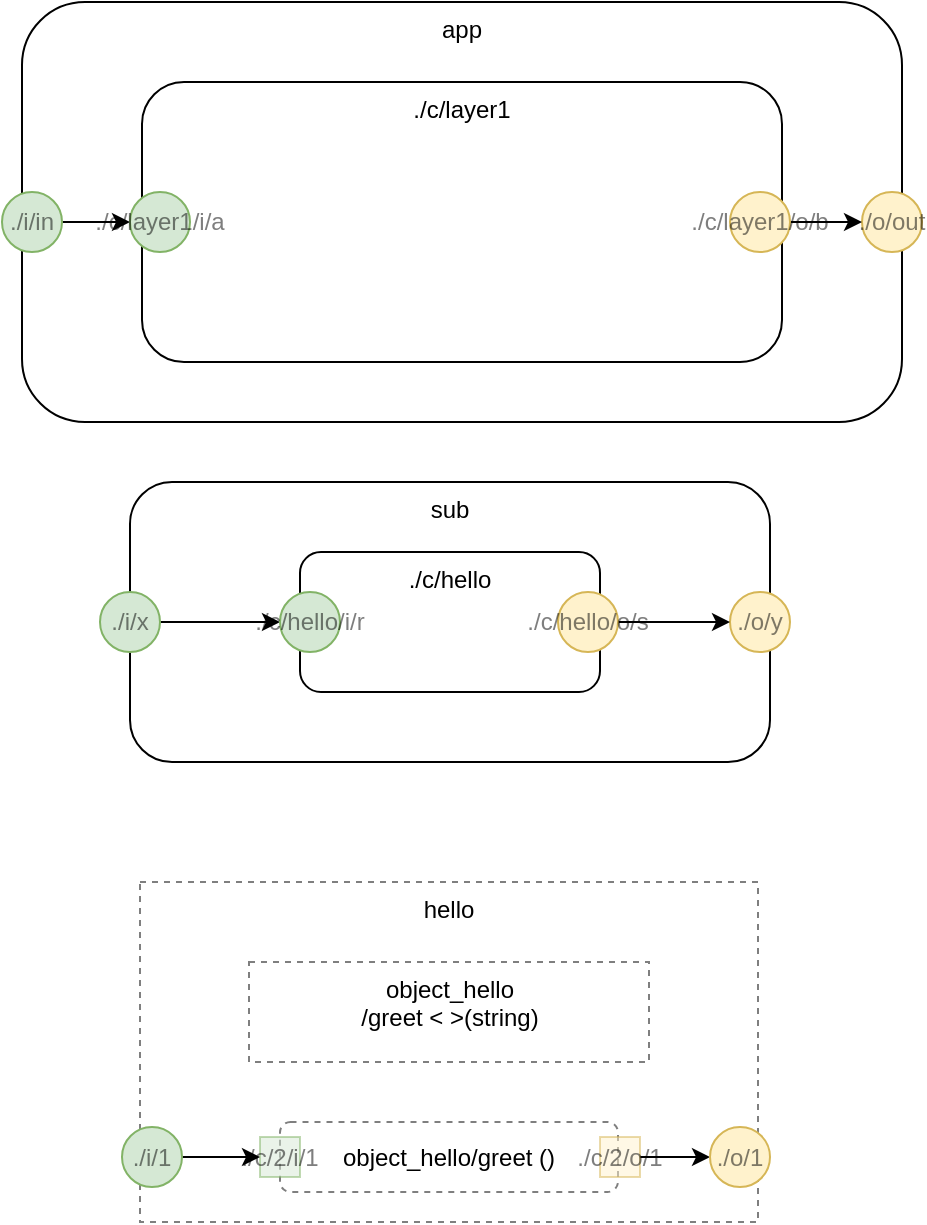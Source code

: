 <mxfile version="12.4.2" type="device" pages="15"><diagram id="X9UR8DZGvMsf1VYadXJU" name="App"><mxGraphModel dx="1346" dy="776" grid="1" gridSize="10" guides="1" tooltips="1" connect="1" arrows="1" fold="1" page="1" pageScale="1" pageWidth="1100" pageHeight="850" math="0" shadow="0"><root><mxCell id="dAQ2BH6tmqASqpFV1oV6-0"/><mxCell id="dAQ2BH6tmqASqpFV1oV6-1" parent="dAQ2BH6tmqASqpFV1oV6-0"/><mxCell id="dAQ2BH6tmqASqpFV1oV6-2" value="app" style="rounded=1;whiteSpace=wrap;html=1;verticalAlign=top;" parent="dAQ2BH6tmqASqpFV1oV6-1" vertex="1"><mxGeometry x="120" y="80" width="440" height="210" as="geometry"/></mxCell><mxCell id="dAQ2BH6tmqASqpFV1oV6-3" value="./c/layer1" style="rounded=1;whiteSpace=wrap;html=1;verticalAlign=top;" parent="dAQ2BH6tmqASqpFV1oV6-1" vertex="1"><mxGeometry x="180" y="120" width="320" height="140" as="geometry"/></mxCell><mxCell id="dAQ2BH6tmqASqpFV1oV6-4" value="./o/out" style="ellipse;whiteSpace=wrap;html=1;aspect=fixed;fillColor=#fff2cc;align=center;strokeColor=#d6b656;textOpacity=50;" parent="dAQ2BH6tmqASqpFV1oV6-1" vertex="1"><mxGeometry x="540" y="175" width="30" height="30" as="geometry"/></mxCell><mxCell id="iJ7Kf6mL_ZHBNKCVDDE8-9" style="edgeStyle=orthogonalEdgeStyle;rounded=0;orthogonalLoop=1;jettySize=auto;html=1;exitX=1;exitY=0.5;exitDx=0;exitDy=0;entryX=0;entryY=0.5;entryDx=0;entryDy=0;" edge="1" parent="dAQ2BH6tmqASqpFV1oV6-1" source="dAQ2BH6tmqASqpFV1oV6-5" target="iJ7Kf6mL_ZHBNKCVDDE8-5"><mxGeometry relative="1" as="geometry"/></mxCell><mxCell id="dAQ2BH6tmqASqpFV1oV6-5" value="./i/in" style="ellipse;whiteSpace=wrap;html=1;aspect=fixed;fillColor=#d5e8d4;align=center;strokeColor=#82b366;textOpacity=50;" parent="dAQ2BH6tmqASqpFV1oV6-1" vertex="1"><mxGeometry x="110" y="175" width="30" height="30" as="geometry"/></mxCell><mxCell id="dAQ2BH6tmqASqpFV1oV6-10" value="sub" style="rounded=1;whiteSpace=wrap;html=1;verticalAlign=top;" parent="dAQ2BH6tmqASqpFV1oV6-1" vertex="1"><mxGeometry x="174" y="320" width="320" height="140" as="geometry"/></mxCell><mxCell id="dAQ2BH6tmqASqpFV1oV6-12" value="./c/hello" style="rounded=1;whiteSpace=wrap;html=1;verticalAlign=top;" parent="dAQ2BH6tmqASqpFV1oV6-1" vertex="1"><mxGeometry x="259" y="355" width="150" height="70" as="geometry"/></mxCell><mxCell id="iJ7Kf6mL_ZHBNKCVDDE8-12" style="edgeStyle=orthogonalEdgeStyle;rounded=0;orthogonalLoop=1;jettySize=auto;html=1;exitX=1;exitY=0.5;exitDx=0;exitDy=0;" edge="1" parent="dAQ2BH6tmqASqpFV1oV6-1" source="dAQ2BH6tmqASqpFV1oV6-16" target="iJ7Kf6mL_ZHBNKCVDDE8-7"><mxGeometry relative="1" as="geometry"/></mxCell><mxCell id="dAQ2BH6tmqASqpFV1oV6-16" value="./i/x" style="ellipse;whiteSpace=wrap;html=1;aspect=fixed;fillColor=#d5e8d4;align=center;strokeColor=#82b366;textOpacity=50;" parent="dAQ2BH6tmqASqpFV1oV6-1" vertex="1"><mxGeometry x="159" y="375" width="30" height="30" as="geometry"/></mxCell><mxCell id="dAQ2BH6tmqASqpFV1oV6-17" value="./o/y" style="ellipse;whiteSpace=wrap;html=1;aspect=fixed;fillColor=#fff2cc;align=center;strokeColor=#d6b656;textOpacity=50;" parent="dAQ2BH6tmqASqpFV1oV6-1" vertex="1"><mxGeometry x="474" y="375" width="30" height="30" as="geometry"/></mxCell><mxCell id="dAQ2BH6tmqASqpFV1oV6-18" value="hello" style="rounded=0;whiteSpace=wrap;html=1;dashed=1;opacity=50;align=center;verticalAlign=top;" parent="dAQ2BH6tmqASqpFV1oV6-1" vertex="1"><mxGeometry x="179" y="520" width="309" height="170" as="geometry"/></mxCell><mxCell id="dAQ2BH6tmqASqpFV1oV6-21" value="object_hello/greet ()" style="rounded=1;whiteSpace=wrap;html=1;dashed=1;opacity=50;align=center;verticalAlign=middle;" parent="dAQ2BH6tmqASqpFV1oV6-1" vertex="1"><mxGeometry x="249" y="640" width="169" height="35" as="geometry"/></mxCell><mxCell id="Pfvk8-bJqsH_MzitwkM--0" value="object_hello&lt;br&gt;/greet &amp;lt; &amp;gt;(string)" style="rounded=0;whiteSpace=wrap;html=1;opacity=50;verticalAlign=top;dashed=1;" parent="dAQ2BH6tmqASqpFV1oV6-1" vertex="1"><mxGeometry x="233.5" y="560" width="200" height="50" as="geometry"/></mxCell><mxCell id="iJ7Kf6mL_ZHBNKCVDDE8-0" value="./c/2/i/1" style="rounded=0;whiteSpace=wrap;html=1;fillColor=#d5e8d4;strokeColor=#82b366;opacity=50;textOpacity=50;" vertex="1" parent="dAQ2BH6tmqASqpFV1oV6-1"><mxGeometry x="239" y="647.5" width="20" height="20" as="geometry"/></mxCell><mxCell id="iJ7Kf6mL_ZHBNKCVDDE8-16" style="edgeStyle=orthogonalEdgeStyle;rounded=0;orthogonalLoop=1;jettySize=auto;html=1;exitX=1;exitY=0.5;exitDx=0;exitDy=0;entryX=0;entryY=0.5;entryDx=0;entryDy=0;" edge="1" parent="dAQ2BH6tmqASqpFV1oV6-1" source="iJ7Kf6mL_ZHBNKCVDDE8-2" target="iJ7Kf6mL_ZHBNKCVDDE8-14"><mxGeometry relative="1" as="geometry"/></mxCell><mxCell id="iJ7Kf6mL_ZHBNKCVDDE8-2" value="./c/2/o/1" style="rounded=0;whiteSpace=wrap;html=1;fillColor=#fff2cc;strokeColor=#d6b656;opacity=50;textOpacity=50;" vertex="1" parent="dAQ2BH6tmqASqpFV1oV6-1"><mxGeometry x="409" y="647.5" width="20" height="20" as="geometry"/></mxCell><mxCell id="iJ7Kf6mL_ZHBNKCVDDE8-5" value="./c/layer1/i/a" style="ellipse;whiteSpace=wrap;html=1;aspect=fixed;fillColor=#d5e8d4;align=center;strokeColor=#82b366;textOpacity=50;" vertex="1" parent="dAQ2BH6tmqASqpFV1oV6-1"><mxGeometry x="174" y="175" width="30" height="30" as="geometry"/></mxCell><mxCell id="iJ7Kf6mL_ZHBNKCVDDE8-10" style="edgeStyle=orthogonalEdgeStyle;rounded=0;orthogonalLoop=1;jettySize=auto;html=1;exitX=1;exitY=0.5;exitDx=0;exitDy=0;" edge="1" parent="dAQ2BH6tmqASqpFV1oV6-1" source="iJ7Kf6mL_ZHBNKCVDDE8-6" target="dAQ2BH6tmqASqpFV1oV6-4"><mxGeometry relative="1" as="geometry"/></mxCell><mxCell id="iJ7Kf6mL_ZHBNKCVDDE8-6" value="./c/layer1/o/b" style="ellipse;whiteSpace=wrap;html=1;aspect=fixed;fillColor=#fff2cc;align=center;strokeColor=#d6b656;textOpacity=50;" vertex="1" parent="dAQ2BH6tmqASqpFV1oV6-1"><mxGeometry x="474" y="175" width="30" height="30" as="geometry"/></mxCell><mxCell id="iJ7Kf6mL_ZHBNKCVDDE8-7" value="./c/hello/i/r" style="ellipse;whiteSpace=wrap;html=1;aspect=fixed;fillColor=#d5e8d4;align=center;strokeColor=#82b366;textOpacity=50;" vertex="1" parent="dAQ2BH6tmqASqpFV1oV6-1"><mxGeometry x="249" y="375" width="30" height="30" as="geometry"/></mxCell><mxCell id="iJ7Kf6mL_ZHBNKCVDDE8-11" style="edgeStyle=orthogonalEdgeStyle;rounded=0;orthogonalLoop=1;jettySize=auto;html=1;exitX=1;exitY=0.5;exitDx=0;exitDy=0;entryX=0;entryY=0.5;entryDx=0;entryDy=0;" edge="1" parent="dAQ2BH6tmqASqpFV1oV6-1" source="iJ7Kf6mL_ZHBNKCVDDE8-8" target="dAQ2BH6tmqASqpFV1oV6-17"><mxGeometry relative="1" as="geometry"/></mxCell><mxCell id="iJ7Kf6mL_ZHBNKCVDDE8-8" value="./c/hello/o/s" style="ellipse;whiteSpace=wrap;html=1;aspect=fixed;fillColor=#fff2cc;align=center;strokeColor=#d6b656;textOpacity=50;" vertex="1" parent="dAQ2BH6tmqASqpFV1oV6-1"><mxGeometry x="388" y="375" width="30" height="30" as="geometry"/></mxCell><mxCell id="iJ7Kf6mL_ZHBNKCVDDE8-15" style="edgeStyle=orthogonalEdgeStyle;rounded=0;orthogonalLoop=1;jettySize=auto;html=1;exitX=1;exitY=0.5;exitDx=0;exitDy=0;" edge="1" parent="dAQ2BH6tmqASqpFV1oV6-1" source="iJ7Kf6mL_ZHBNKCVDDE8-13" target="iJ7Kf6mL_ZHBNKCVDDE8-0"><mxGeometry relative="1" as="geometry"/></mxCell><mxCell id="iJ7Kf6mL_ZHBNKCVDDE8-13" value="./i/1" style="ellipse;whiteSpace=wrap;html=1;aspect=fixed;fillColor=#d5e8d4;align=center;strokeColor=#82b366;textOpacity=50;" vertex="1" parent="dAQ2BH6tmqASqpFV1oV6-1"><mxGeometry x="170" y="642.5" width="30" height="30" as="geometry"/></mxCell><mxCell id="iJ7Kf6mL_ZHBNKCVDDE8-14" value="./o/1" style="ellipse;whiteSpace=wrap;html=1;aspect=fixed;fillColor=#fff2cc;align=center;strokeColor=#d6b656;textOpacity=50;" vertex="1" parent="dAQ2BH6tmqASqpFV1oV6-1"><mxGeometry x="464" y="642.5" width="30" height="30" as="geometry"/></mxCell></root></mxGraphModel></diagram><diagram name="Factbase" id="IBlwbaCjEs-UR-Z_jRcm"><mxGraphModel dx="1580" dy="1109" grid="1" gridSize="10" guides="1" tooltips="1" connect="1" arrows="1" fold="1" page="1" pageScale="1" pageWidth="1100" pageHeight="850" math="0" shadow="0"><root><mxCell id="7wfhCwCkTBeYuFKKwcnt-0"/><mxCell id="7wfhCwCkTBeYuFKKwcnt-1" parent="7wfhCwCkTBeYuFKKwcnt-0"/><mxCell id="7wfhCwCkTBeYuFKKwcnt-2" value="app" style="rounded=1;whiteSpace=wrap;html=1;verticalAlign=top;" vertex="1" parent="7wfhCwCkTBeYuFKKwcnt-1"><mxGeometry x="120" y="60" width="440" height="210" as="geometry"/></mxCell><mxCell id="7wfhCwCkTBeYuFKKwcnt-3" value="./c/layer1" style="rounded=1;whiteSpace=wrap;html=1;verticalAlign=top;" vertex="1" parent="7wfhCwCkTBeYuFKKwcnt-1"><mxGeometry x="190" y="570" width="300" height="140" as="geometry"/></mxCell><mxCell id="7wfhCwCkTBeYuFKKwcnt-4" value="./o/out" style="ellipse;whiteSpace=wrap;html=1;aspect=fixed;fillColor=#fff2cc;align=center;strokeColor=#d6b656;" vertex="1" parent="7wfhCwCkTBeYuFKKwcnt-1"><mxGeometry x="540" y="430" width="30" height="30" as="geometry"/></mxCell><mxCell id="7wfhCwCkTBeYuFKKwcnt-5" value="./i/in" style="ellipse;whiteSpace=wrap;html=1;aspect=fixed;fillColor=#d5e8d4;align=center;strokeColor=#82b366;" vertex="1" parent="7wfhCwCkTBeYuFKKwcnt-1"><mxGeometry x="110" y="325" width="30" height="30" as="geometry"/></mxCell><mxCell id="7wfhCwCkTBeYuFKKwcnt-6" style="edgeStyle=orthogonalEdgeStyle;rounded=0;orthogonalLoop=1;jettySize=auto;html=1;exitX=1;exitY=0.5;exitDx=0;exitDy=0;entryX=0;entryY=0.5;entryDx=0;entryDy=0;" edge="1" parent="7wfhCwCkTBeYuFKKwcnt-1" source="7wfhCwCkTBeYuFKKwcnt-9" target="7wfhCwCkTBeYuFKKwcnt-4"><mxGeometry relative="1" as="geometry"/></mxCell><mxCell id="7wfhCwCkTBeYuFKKwcnt-7" value="./c/layer1/i/a" style="rounded=0;whiteSpace=wrap;html=1;fillColor=#d5e8d4;align=center;strokeColor=#82b366;" vertex="1" parent="7wfhCwCkTBeYuFKKwcnt-1"><mxGeometry x="180" y="330" width="20" height="20" as="geometry"/></mxCell><mxCell id="7wfhCwCkTBeYuFKKwcnt-8" style="edgeStyle=orthogonalEdgeStyle;rounded=0;orthogonalLoop=1;jettySize=auto;html=1;entryX=0;entryY=0.5;entryDx=0;entryDy=0;" edge="1" parent="7wfhCwCkTBeYuFKKwcnt-1" source="7wfhCwCkTBeYuFKKwcnt-5" target="7wfhCwCkTBeYuFKKwcnt-7"><mxGeometry relative="1" as="geometry"><mxPoint x="139.759" y="339.828" as="sourcePoint"/><mxPoint x="265.276" y="339.828" as="targetPoint"/></mxGeometry></mxCell><mxCell id="7wfhCwCkTBeYuFKKwcnt-9" value="./c/layer1/o/b" style="rounded=0;whiteSpace=wrap;html=1;fillColor=#fff2cc;align=center;strokeColor=#d6b656;" vertex="1" parent="7wfhCwCkTBeYuFKKwcnt-1"><mxGeometry x="480" y="435" width="20" height="20" as="geometry"/></mxCell><mxCell id="7wfhCwCkTBeYuFKKwcnt-10" value="sub" style="rounded=1;whiteSpace=wrap;html=1;verticalAlign=top;" vertex="1" parent="7wfhCwCkTBeYuFKKwcnt-1"><mxGeometry x="170" y="780" width="320" height="140" as="geometry"/></mxCell><mxCell id="7wfhCwCkTBeYuFKKwcnt-11" style="edgeStyle=orthogonalEdgeStyle;rounded=0;orthogonalLoop=1;jettySize=auto;html=1;exitX=1;exitY=0.5;exitDx=0;exitDy=0;" edge="1" parent="7wfhCwCkTBeYuFKKwcnt-1" source="7wfhCwCkTBeYuFKKwcnt-16" target="7wfhCwCkTBeYuFKKwcnt-13"><mxGeometry relative="1" as="geometry"/></mxCell><mxCell id="7wfhCwCkTBeYuFKKwcnt-12" value="./c/hello" style="rounded=1;whiteSpace=wrap;html=1;verticalAlign=top;" vertex="1" parent="7wfhCwCkTBeYuFKKwcnt-1"><mxGeometry x="260" y="1150" width="150" height="70" as="geometry"/></mxCell><mxCell id="7wfhCwCkTBeYuFKKwcnt-13" value="./c/hello/i/r" style="rounded=0;whiteSpace=wrap;html=1;fillColor=#d5e8d4;align=center;strokeColor=#82b366;" vertex="1" parent="7wfhCwCkTBeYuFKKwcnt-1"><mxGeometry x="260" y="985" width="20" height="20" as="geometry"/></mxCell><mxCell id="7wfhCwCkTBeYuFKKwcnt-14" value="./c/hello/o/s" style="rounded=0;whiteSpace=wrap;html=1;fillColor=#fff2cc;align=center;strokeColor=#d6b656;" vertex="1" parent="7wfhCwCkTBeYuFKKwcnt-1"><mxGeometry x="385" y="1060" width="20" height="20" as="geometry"/></mxCell><mxCell id="7wfhCwCkTBeYuFKKwcnt-15" style="edgeStyle=orthogonalEdgeStyle;rounded=0;orthogonalLoop=1;jettySize=auto;html=1;exitX=1;exitY=0.5;exitDx=0;exitDy=0;entryX=0;entryY=0.5;entryDx=0;entryDy=0;" edge="1" parent="7wfhCwCkTBeYuFKKwcnt-1" source="7wfhCwCkTBeYuFKKwcnt-14" target="7wfhCwCkTBeYuFKKwcnt-17"><mxGeometry relative="1" as="geometry"><mxPoint x="404.931" y="1069.828" as="sourcePoint"/><mxPoint x="540.103" y="1069.828" as="targetPoint"/></mxGeometry></mxCell><mxCell id="7wfhCwCkTBeYuFKKwcnt-16" value="./i/x" style="ellipse;whiteSpace=wrap;html=1;aspect=fixed;fillColor=#d5e8d4;align=center;strokeColor=#82b366;" vertex="1" parent="7wfhCwCkTBeYuFKKwcnt-1"><mxGeometry x="160" y="980" width="30" height="30" as="geometry"/></mxCell><mxCell id="7wfhCwCkTBeYuFKKwcnt-17" value="./o/y" style="ellipse;whiteSpace=wrap;html=1;aspect=fixed;fillColor=#fff2cc;align=center;strokeColor=#d6b656;" vertex="1" parent="7wfhCwCkTBeYuFKKwcnt-1"><mxGeometry x="470" y="1055" width="30" height="30" as="geometry"/></mxCell><mxCell id="7wfhCwCkTBeYuFKKwcnt-18" value="hello" style="rounded=0;whiteSpace=wrap;html=1;dashed=1;opacity=50;align=center;verticalAlign=top;" vertex="1" parent="7wfhCwCkTBeYuFKKwcnt-1"><mxGeometry x="215" y="1280" width="240" height="100" as="geometry"/></mxCell><mxCell id="7wfhCwCkTBeYuFKKwcnt-19" value="@" style="ellipse;html=1;aspect=fixed;align=center;fillColor=#d5e8d4;strokeColor=#82b366;textOpacity=50;" vertex="1" parent="7wfhCwCkTBeYuFKKwcnt-1"><mxGeometry x="210" y="1560" width="20" height="20" as="geometry"/></mxCell><mxCell id="7wfhCwCkTBeYuFKKwcnt-21" value="&quot;hello&quot;" style="rounded=1;whiteSpace=wrap;html=1;dashed=1;opacity=50;align=center;verticalAlign=middle;" vertex="1" parent="7wfhCwCkTBeYuFKKwcnt-1"><mxGeometry x="280" y="1612.5" width="120" height="35" as="geometry"/></mxCell><mxCell id="7wfhCwCkTBeYuFKKwcnt-24" value="app contains ./c/layer1" style="rounded=0;whiteSpace=wrap;html=1;dashed=1;fontStyle=2" vertex="1" parent="7wfhCwCkTBeYuFKKwcnt-1"><mxGeometry x="640" y="630" width="170" height="20" as="geometry"/></mxCell><mxCell id="7wfhCwCkTBeYuFKKwcnt-25" value="sub contains ./c/hello" style="rounded=0;whiteSpace=wrap;html=1;dashed=1;fontStyle=2" vertex="1" parent="7wfhCwCkTBeYuFKKwcnt-1"><mxGeometry x="640" y="1175" width="170" height="20" as="geometry"/></mxCell><mxCell id="7wfhCwCkTBeYuFKKwcnt-26" value="" style="endArrow=none;dashed=1;html=1;" edge="1" parent="7wfhCwCkTBeYuFKKwcnt-1"><mxGeometry width="50" height="50" relative="1" as="geometry"><mxPoint x="120" y="750" as="sourcePoint"/><mxPoint x="560" y="750" as="targetPoint"/></mxGeometry></mxCell><mxCell id="t-BnD_OEiQw3fMcPhCwI-2" value="conainer1" style="text;html=1;align=center;verticalAlign=middle;resizable=0;points=[];;labelBackgroundColor=#ffffff;" vertex="1" connectable="0" parent="7wfhCwCkTBeYuFKKwcnt-26"><mxGeometry x="0.214" y="2" relative="1" as="geometry"><mxPoint as="offset"/></mxGeometry></mxCell><mxCell id="7wfhCwCkTBeYuFKKwcnt-27" value="" style="endArrow=none;dashed=1;html=1;" edge="1" parent="7wfhCwCkTBeYuFKKwcnt-1"><mxGeometry width="50" height="50" relative="1" as="geometry"><mxPoint x="120" y="1260" as="sourcePoint"/><mxPoint x="560" y="1260" as="targetPoint"/></mxGeometry></mxCell><mxCell id="7wfhCwCkTBeYuFKKwcnt-28" value="synchronous hello" style="rounded=0;whiteSpace=wrap;html=1;dashed=1;fontStyle=2" vertex="1" parent="7wfhCwCkTBeYuFKKwcnt-1"><mxGeometry x="640" y="1310" width="170" height="20" as="geometry"/></mxCell><mxCell id="VbEJWU74Vk-BLTg8Rcaq-1" value="app contains ./c/layer1" style="rounded=0;whiteSpace=wrap;html=1;dashed=1;fontStyle=2" vertex="1" parent="7wfhCwCkTBeYuFKKwcnt-1"><mxGeometry x="640" y="155" width="170" height="20" as="geometry"/></mxCell><mxCell id="VbEJWU74Vk-BLTg8Rcaq-2" value="app contains ./x/1" style="rounded=0;whiteSpace=wrap;html=1;dashed=1;fontStyle=2" vertex="1" parent="7wfhCwCkTBeYuFKKwcnt-1"><mxGeometry x="640" y="310" width="170" height="20" as="geometry"/></mxCell><mxCell id="VbEJWU74Vk-BLTg8Rcaq-3" value="&amp;nbsp;connector ./x/1" style="rounded=0;whiteSpace=wrap;html=1;dashed=1;fontStyle=2" vertex="1" parent="7wfhCwCkTBeYuFKKwcnt-1"><mxGeometry x="640" y="290" width="170" height="20" as="geometry"/></mxCell><mxCell id="VbEJWU74Vk-BLTg8Rcaq-4" value="component sub" style="rounded=0;whiteSpace=wrap;html=1;dashed=1;fontStyle=2" vertex="1" parent="7wfhCwCkTBeYuFKKwcnt-1"><mxGeometry x="640" y="840" width="170" height="20" as="geometry"/></mxCell><mxCell id="VbEJWU74Vk-BLTg8Rcaq-9" value="./x/1 receiver ./c/layer1/i/a" style="rounded=0;whiteSpace=wrap;html=1;dashed=1;fontStyle=2" vertex="1" parent="7wfhCwCkTBeYuFKKwcnt-1"><mxGeometry x="640" y="350" width="170" height="20" as="geometry"/></mxCell><mxCell id="VbEJWU74Vk-BLTg8Rcaq-10" value="./x/1 sender ./i/in" style="rounded=0;whiteSpace=wrap;html=1;dashed=1;fontStyle=2" vertex="1" parent="7wfhCwCkTBeYuFKKwcnt-1"><mxGeometry x="640" y="330" width="170" height="20" as="geometry"/></mxCell><mxCell id="VbEJWU74Vk-BLTg8Rcaq-15" value="app contains ./x/2" style="rounded=0;whiteSpace=wrap;html=1;dashed=1;fontStyle=2" vertex="1" parent="7wfhCwCkTBeYuFKKwcnt-1"><mxGeometry x="640" y="420" width="170" height="20" as="geometry"/></mxCell><mxCell id="VbEJWU74Vk-BLTg8Rcaq-16" value="&amp;nbsp;connector ./x/2" style="rounded=0;whiteSpace=wrap;html=1;dashed=1;fontStyle=2" vertex="1" parent="7wfhCwCkTBeYuFKKwcnt-1"><mxGeometry x="640" y="400" width="170" height="20" as="geometry"/></mxCell><mxCell id="VbEJWU74Vk-BLTg8Rcaq-17" value="./x/1 receiver ./o/out" style="rounded=0;whiteSpace=wrap;html=1;dashed=1;fontStyle=2" vertex="1" parent="7wfhCwCkTBeYuFKKwcnt-1"><mxGeometry x="640" y="460" width="170" height="20" as="geometry"/></mxCell><mxCell id="VbEJWU74Vk-BLTg8Rcaq-18" value="./x/2 sender ./c/layer1/o/b" style="rounded=0;whiteSpace=wrap;html=1;dashed=1;fontStyle=2" vertex="1" parent="7wfhCwCkTBeYuFKKwcnt-1"><mxGeometry x="640" y="440" width="170" height="20" as="geometry"/></mxCell><mxCell id="VbEJWU74Vk-BLTg8Rcaq-19" value="sub contains ./x/1" style="rounded=0;whiteSpace=wrap;html=1;dashed=1;fontStyle=2" vertex="1" parent="7wfhCwCkTBeYuFKKwcnt-1"><mxGeometry x="640" y="960" width="170" height="20" as="geometry"/></mxCell><mxCell id="VbEJWU74Vk-BLTg8Rcaq-20" value="&amp;nbsp;connector ./x/1" style="rounded=0;whiteSpace=wrap;html=1;dashed=1;fontStyle=2" vertex="1" parent="7wfhCwCkTBeYuFKKwcnt-1"><mxGeometry x="640" y="940" width="170" height="20" as="geometry"/></mxCell><mxCell id="VbEJWU74Vk-BLTg8Rcaq-21" value="./x/1 receiver ./c/hello/i/r" style="rounded=0;whiteSpace=wrap;html=1;dashed=1;fontStyle=2" vertex="1" parent="7wfhCwCkTBeYuFKKwcnt-1"><mxGeometry x="640" y="1000" width="170" height="20" as="geometry"/></mxCell><mxCell id="VbEJWU74Vk-BLTg8Rcaq-22" value="./x/1 sender ./i/x" style="rounded=0;whiteSpace=wrap;html=1;dashed=1;fontStyle=2" vertex="1" parent="7wfhCwCkTBeYuFKKwcnt-1"><mxGeometry x="640" y="980" width="170" height="20" as="geometry"/></mxCell><mxCell id="VbEJWU74Vk-BLTg8Rcaq-23" value="sub contains ./x/2" style="rounded=0;whiteSpace=wrap;html=1;dashed=1;fontStyle=2" vertex="1" parent="7wfhCwCkTBeYuFKKwcnt-1"><mxGeometry x="640" y="1065" width="170" height="20" as="geometry"/></mxCell><mxCell id="VbEJWU74Vk-BLTg8Rcaq-24" value="&amp;nbsp;connector ./x/2" style="rounded=0;whiteSpace=wrap;html=1;dashed=1;fontStyle=2" vertex="1" parent="7wfhCwCkTBeYuFKKwcnt-1"><mxGeometry x="640" y="1045" width="170" height="20" as="geometry"/></mxCell><mxCell id="VbEJWU74Vk-BLTg8Rcaq-25" value="./x/2 receiver ./o/y" style="rounded=0;whiteSpace=wrap;html=1;dashed=1;fontStyle=2" vertex="1" parent="7wfhCwCkTBeYuFKKwcnt-1"><mxGeometry x="640" y="1105" width="170" height="20" as="geometry"/></mxCell><mxCell id="VbEJWU74Vk-BLTg8Rcaq-26" value="..x/2 sender ./c/hello/o/s" style="rounded=0;whiteSpace=wrap;html=1;dashed=1;fontStyle=2" vertex="1" parent="7wfhCwCkTBeYuFKKwcnt-1"><mxGeometry x="640" y="1085" width="170" height="20" as="geometry"/></mxCell><mxCell id="VbEJWU74Vk-BLTg8Rcaq-27" value="hello contains ./x/1" style="rounded=0;whiteSpace=wrap;html=1;dashed=1;fontStyle=2" vertex="1" parent="7wfhCwCkTBeYuFKKwcnt-1"><mxGeometry x="640" y="1470" width="170" height="20" as="geometry"/></mxCell><mxCell id="VbEJWU74Vk-BLTg8Rcaq-28" value="&amp;nbsp;connector ./x/1" style="rounded=0;whiteSpace=wrap;html=1;dashed=1;fontStyle=2" vertex="1" parent="7wfhCwCkTBeYuFKKwcnt-1"><mxGeometry x="640" y="1450" width="170" height="20" as="geometry"/></mxCell><mxCell id="VbEJWU74Vk-BLTg8Rcaq-29" value="./x/1 receiver ./o/1" style="rounded=0;whiteSpace=wrap;html=1;dashed=1;fontStyle=2" vertex="1" parent="7wfhCwCkTBeYuFKKwcnt-1"><mxGeometry x="640" y="1510" width="170" height="20" as="geometry"/></mxCell><mxCell id="VbEJWU74Vk-BLTg8Rcaq-30" value="./x/2 sender ./d/o/1" style="rounded=0;whiteSpace=wrap;html=1;dashed=1;fontStyle=2" vertex="1" parent="7wfhCwCkTBeYuFKKwcnt-1"><mxGeometry x="640" y="1490" width="170" height="20" as="geometry"/></mxCell><mxCell id="vTjxz8wMuxIrWe2NY3_--0" value="./o/1" style="ellipse;html=1;aspect=fixed;align=center;fillColor=#fff2cc;strokeColor=#d6b656;textOpacity=50;" vertex="1" parent="7wfhCwCkTBeYuFKKwcnt-1"><mxGeometry x="445" y="1450" width="20" height="20" as="geometry"/></mxCell><mxCell id="vTjxz8wMuxIrWe2NY3_--3" style="edgeStyle=orthogonalEdgeStyle;rounded=0;orthogonalLoop=1;jettySize=auto;html=1;exitX=1;exitY=0.5;exitDx=0;exitDy=0;entryX=0;entryY=0.5;entryDx=0;entryDy=0;" edge="1" parent="7wfhCwCkTBeYuFKKwcnt-1" source="vTjxz8wMuxIrWe2NY3_--2" target="vTjxz8wMuxIrWe2NY3_--0"><mxGeometry relative="1" as="geometry"/></mxCell><mxCell id="vTjxz8wMuxIrWe2NY3_--2" value="./d/o/1" style="ellipse;html=1;aspect=fixed;align=center;fillColor=#fff2cc;strokeColor=#d6b656;textOpacity=50;" vertex="1" parent="7wfhCwCkTBeYuFKKwcnt-1"><mxGeometry x="385" y="1450" width="20" height="20" as="geometry"/></mxCell><mxCell id="9lymO8e5rOhLFSGtx2Zy-2" style="edgeStyle=orthogonalEdgeStyle;rounded=0;orthogonalLoop=1;jettySize=auto;html=1;exitX=1;exitY=0.5;exitDx=0;exitDy=0;entryX=0;entryY=0.5;entryDx=0;entryDy=0;dashed=1;opacity=50;" edge="1" parent="7wfhCwCkTBeYuFKKwcnt-1" source="DL4M9aGBw-p0RcSpEDtv-0" target="NEFJcbZxF10dXGkmOh0u-10"><mxGeometry relative="1" as="geometry"/></mxCell><mxCell id="y6dPpf751FOkPwTlmLB2-0" value="entry hello seq1" style="rounded=0;whiteSpace=wrap;html=1;dashed=1;fontStyle=2" vertex="1" parent="7wfhCwCkTBeYuFKKwcnt-1"><mxGeometry x="640" y="1560" width="170" height="20" as="geometry"/></mxCell><mxCell id="y6dPpf751FOkPwTlmLB2-1" value="text1 `push string &quot;hello&quot;`" style="rounded=0;whiteSpace=wrap;html=1;dashed=1;fontStyle=2" vertex="1" parent="7wfhCwCkTBeYuFKKwcnt-1"><mxGeometry x="640" y="1647.5" width="170" height="20" as="geometry"/></mxCell><mxCell id="y6dPpf751FOkPwTlmLB2-2" value="text2 `send ./o/1`" style="rounded=0;whiteSpace=wrap;html=1;dashed=1;fontStyle=2" vertex="1" parent="7wfhCwCkTBeYuFKKwcnt-1"><mxGeometry x="640" y="1745" width="170" height="20" as="geometry"/></mxCell><mxCell id="t-BnD_OEiQw3fMcPhCwI-0" value="" style="endArrow=none;dashed=1;html=1;" edge="1" parent="7wfhCwCkTBeYuFKKwcnt-1"><mxGeometry width="50" height="50" relative="1" as="geometry"><mxPoint x="120" y="30" as="sourcePoint"/><mxPoint x="560" y="30" as="targetPoint"/></mxGeometry></mxCell><mxCell id="t-BnD_OEiQw3fMcPhCwI-1" value="App" style="text;html=1;align=center;verticalAlign=middle;resizable=0;points=[];;labelBackgroundColor=#ffffff;" vertex="1" connectable="0" parent="t-BnD_OEiQw3fMcPhCwI-0"><mxGeometry x="0.195" y="6" relative="1" as="geometry"><mxPoint as="offset"/></mxGeometry></mxCell><mxCell id="hItZNlAsljy6uxvMniZq-4" style="edgeStyle=orthogonalEdgeStyle;rounded=0;orthogonalLoop=1;jettySize=auto;html=1;exitX=0;exitY=0.5;exitDx=0;exitDy=0;entryX=1;entryY=0.5;entryDx=0;entryDy=0;opacity=50;dashed=1;" edge="1" parent="7wfhCwCkTBeYuFKKwcnt-1" source="NEFJcbZxF10dXGkmOh0u-0" target="DL4M9aGBw-p0RcSpEDtv-2"><mxGeometry relative="1" as="geometry"/></mxCell><mxCell id="NEFJcbZxF10dXGkmOh0u-0" value="item" style="rounded=1;whiteSpace=wrap;html=1;dashed=1;opacity=50;align=center;verticalAlign=middle;" vertex="1" parent="7wfhCwCkTBeYuFKKwcnt-1"><mxGeometry x="880.33" y="1600" width="40" height="35" as="geometry"/></mxCell><mxCell id="hItZNlAsljy6uxvMniZq-6" style="edgeStyle=orthogonalEdgeStyle;rounded=0;orthogonalLoop=1;jettySize=auto;html=1;exitX=0.5;exitY=1;exitDx=0;exitDy=0;entryX=0.5;entryY=0;entryDx=0;entryDy=0;opacity=50;dashed=1;" edge="1" parent="7wfhCwCkTBeYuFKKwcnt-1" source="NEFJcbZxF10dXGkmOh0u-2" target="NEFJcbZxF10dXGkmOh0u-4"><mxGeometry relative="1" as="geometry"/></mxCell><mxCell id="NEFJcbZxF10dXGkmOh0u-2" value="next" style="rounded=1;whiteSpace=wrap;html=1;dashed=1;opacity=50;align=center;verticalAlign=middle;" vertex="1" parent="7wfhCwCkTBeYuFKKwcnt-1"><mxGeometry x="920.33" y="1600" width="40" height="35" as="geometry"/></mxCell><mxCell id="hItZNlAsljy6uxvMniZq-5" style="edgeStyle=orthogonalEdgeStyle;rounded=0;orthogonalLoop=1;jettySize=auto;html=1;exitX=0;exitY=0.5;exitDx=0;exitDy=0;entryX=1;entryY=0.5;entryDx=0;entryDy=0;opacity=50;dashed=1;" edge="1" parent="7wfhCwCkTBeYuFKKwcnt-1" source="NEFJcbZxF10dXGkmOh0u-4" target="9lymO8e5rOhLFSGtx2Zy-1"><mxGeometry relative="1" as="geometry"/></mxCell><mxCell id="NEFJcbZxF10dXGkmOh0u-4" value="item" style="rounded=1;whiteSpace=wrap;html=1;dashed=1;opacity=50;align=center;verticalAlign=middle;" vertex="1" parent="7wfhCwCkTBeYuFKKwcnt-1"><mxGeometry x="880.33" y="1697.5" width="40" height="35" as="geometry"/></mxCell><mxCell id="NEFJcbZxF10dXGkmOh0u-5" value="/" style="rounded=1;whiteSpace=wrap;html=1;dashed=1;opacity=50;align=center;verticalAlign=middle;" vertex="1" parent="7wfhCwCkTBeYuFKKwcnt-1"><mxGeometry x="920.33" y="1697.5" width="40" height="35" as="geometry"/></mxCell><mxCell id="hItZNlAsljy6uxvMniZq-7" style="edgeStyle=orthogonalEdgeStyle;rounded=0;orthogonalLoop=1;jettySize=auto;html=1;opacity=50;dashed=1;" edge="1" parent="7wfhCwCkTBeYuFKKwcnt-1" source="NEFJcbZxF10dXGkmOh0u-10" target="NEFJcbZxF10dXGkmOh0u-0"><mxGeometry relative="1" as="geometry"/></mxCell><mxCell id="NEFJcbZxF10dXGkmOh0u-10" value="seq1" style="rounded=1;whiteSpace=wrap;html=1;dashed=1;opacity=50;align=center;verticalAlign=middle;" vertex="1" parent="7wfhCwCkTBeYuFKKwcnt-1"><mxGeometry x="880.33" y="1545" width="40" height="35" as="geometry"/></mxCell><mxCell id="DL4M9aGBw-p0RcSpEDtv-0" value="seq1 begin cell1" style="rounded=0;whiteSpace=wrap;html=1;dashed=1;fontStyle=2" vertex="1" parent="7wfhCwCkTBeYuFKKwcnt-1"><mxGeometry x="640" y="1580" width="170" height="20" as="geometry"/></mxCell><mxCell id="DL4M9aGBw-p0RcSpEDtv-1" value="cell1 next cell2" style="rounded=0;whiteSpace=wrap;html=1;dashed=1;fontStyle=2" vertex="1" parent="7wfhCwCkTBeYuFKKwcnt-1"><mxGeometry x="640" y="1627.5" width="170" height="20" as="geometry"/></mxCell><mxCell id="DL4M9aGBw-p0RcSpEDtv-2" value="cell1 item text1" style="rounded=0;whiteSpace=wrap;html=1;dashed=1;fontStyle=2" vertex="1" parent="7wfhCwCkTBeYuFKKwcnt-1"><mxGeometry x="640" y="1607.5" width="170" height="20" as="geometry"/></mxCell><mxCell id="9lymO8e5rOhLFSGtx2Zy-0" value="cell2 next none" style="rounded=0;whiteSpace=wrap;html=1;dashed=1;fontStyle=2" vertex="1" parent="7wfhCwCkTBeYuFKKwcnt-1"><mxGeometry x="640" y="1725" width="170" height="20" as="geometry"/></mxCell><mxCell id="9lymO8e5rOhLFSGtx2Zy-1" value="cell2 item text2" style="rounded=0;whiteSpace=wrap;html=1;dashed=1;fontStyle=2" vertex="1" parent="7wfhCwCkTBeYuFKKwcnt-1"><mxGeometry x="640" y="1705" width="170" height="20" as="geometry"/></mxCell><mxCell id="JI0DnSO_NcQH7XyionK0-11" value="push string &quot;hello&quot;" style="rounded=1;whiteSpace=wrap;html=1;dashed=1;opacity=50;align=center;verticalAlign=middle;" vertex="1" parent="7wfhCwCkTBeYuFKKwcnt-1"><mxGeometry x="464.67" y="1627.5" width="120" height="35" as="geometry"/></mxCell><mxCell id="JI0DnSO_NcQH7XyionK0-12" value="send ./o/1" style="rounded=1;whiteSpace=wrap;html=1;dashed=1;opacity=50;align=center;verticalAlign=middle;" vertex="1" parent="7wfhCwCkTBeYuFKKwcnt-1"><mxGeometry x="464.67" y="1662.5" width="120" height="35" as="geometry"/></mxCell><mxCell id="JI0DnSO_NcQH7XyionK0-13" value="" style="rounded=1;whiteSpace=wrap;html=1;dashed=1;opacity=50;align=center;verticalAlign=middle;" vertex="1" parent="7wfhCwCkTBeYuFKKwcnt-1"><mxGeometry x="440" y="1607.5" width="165" height="110" as="geometry"/></mxCell><mxCell id="JI0DnSO_NcQH7XyionK0-3" value="" style="rounded=1;whiteSpace=wrap;html=1;dashed=1;opacity=50;align=center;verticalAlign=middle;" vertex="1" parent="7wfhCwCkTBeYuFKKwcnt-1"><mxGeometry x="830" y="1525" width="160" height="245" as="geometry"/></mxCell></root></mxGraphModel></diagram><diagram name="Fully Qualify FB" id="lXBpIVzVwavrjap_QTf0"><mxGraphModel dx="1106" dy="776" grid="1" gridSize="10" guides="1" tooltips="1" connect="1" arrows="1" fold="1" page="1" pageScale="1" pageWidth="1100" pageHeight="850" math="0" shadow="0"><root><mxCell id="rmsZTeJad9vFiW1Y5pYl-0"/><mxCell id="rmsZTeJad9vFiW1Y5pYl-1" parent="rmsZTeJad9vFiW1Y5pYl-0"/><mxCell id="rmsZTeJad9vFiW1Y5pYl-2" value="app" style="rounded=1;whiteSpace=wrap;html=1;verticalAlign=top;" vertex="1" parent="rmsZTeJad9vFiW1Y5pYl-1"><mxGeometry x="120" y="60" width="440" height="210" as="geometry"/></mxCell><mxCell id="rmsZTeJad9vFiW1Y5pYl-3" value="./c/layer1" style="rounded=1;whiteSpace=wrap;html=1;verticalAlign=top;" vertex="1" parent="rmsZTeJad9vFiW1Y5pYl-1"><mxGeometry x="190" y="570" width="300" height="140" as="geometry"/></mxCell><mxCell id="rmsZTeJad9vFiW1Y5pYl-4" value="./o/out" style="ellipse;whiteSpace=wrap;html=1;aspect=fixed;fillColor=#fff2cc;align=center;strokeColor=#d6b656;" vertex="1" parent="rmsZTeJad9vFiW1Y5pYl-1"><mxGeometry x="540" y="430" width="30" height="30" as="geometry"/></mxCell><mxCell id="rmsZTeJad9vFiW1Y5pYl-5" value="./i/in" style="ellipse;whiteSpace=wrap;html=1;aspect=fixed;fillColor=#d5e8d4;align=center;strokeColor=#82b366;" vertex="1" parent="rmsZTeJad9vFiW1Y5pYl-1"><mxGeometry x="110" y="325" width="30" height="30" as="geometry"/></mxCell><mxCell id="rmsZTeJad9vFiW1Y5pYl-6" style="edgeStyle=orthogonalEdgeStyle;rounded=0;orthogonalLoop=1;jettySize=auto;html=1;exitX=1;exitY=0.5;exitDx=0;exitDy=0;entryX=0;entryY=0.5;entryDx=0;entryDy=0;" edge="1" parent="rmsZTeJad9vFiW1Y5pYl-1" source="rmsZTeJad9vFiW1Y5pYl-9" target="rmsZTeJad9vFiW1Y5pYl-4"><mxGeometry relative="1" as="geometry"/></mxCell><mxCell id="rmsZTeJad9vFiW1Y5pYl-7" value="./c/layer1/i/a" style="rounded=0;whiteSpace=wrap;html=1;fillColor=#d5e8d4;align=center;strokeColor=#82b366;" vertex="1" parent="rmsZTeJad9vFiW1Y5pYl-1"><mxGeometry x="180" y="330" width="20" height="20" as="geometry"/></mxCell><mxCell id="rmsZTeJad9vFiW1Y5pYl-8" style="edgeStyle=orthogonalEdgeStyle;rounded=0;orthogonalLoop=1;jettySize=auto;html=1;entryX=0;entryY=0.5;entryDx=0;entryDy=0;" edge="1" parent="rmsZTeJad9vFiW1Y5pYl-1" source="rmsZTeJad9vFiW1Y5pYl-5" target="rmsZTeJad9vFiW1Y5pYl-7"><mxGeometry relative="1" as="geometry"><mxPoint x="139.759" y="339.828" as="sourcePoint"/><mxPoint x="265.276" y="339.828" as="targetPoint"/></mxGeometry></mxCell><mxCell id="rmsZTeJad9vFiW1Y5pYl-9" value="./c/layer1/o/b" style="rounded=0;whiteSpace=wrap;html=1;fillColor=#fff2cc;align=center;strokeColor=#d6b656;" vertex="1" parent="rmsZTeJad9vFiW1Y5pYl-1"><mxGeometry x="480" y="435" width="20" height="20" as="geometry"/></mxCell><mxCell id="rmsZTeJad9vFiW1Y5pYl-10" value="sub" style="rounded=1;whiteSpace=wrap;html=1;verticalAlign=top;" vertex="1" parent="rmsZTeJad9vFiW1Y5pYl-1"><mxGeometry x="170" y="780" width="320" height="140" as="geometry"/></mxCell><mxCell id="rmsZTeJad9vFiW1Y5pYl-11" style="edgeStyle=orthogonalEdgeStyle;rounded=0;orthogonalLoop=1;jettySize=auto;html=1;exitX=1;exitY=0.5;exitDx=0;exitDy=0;" edge="1" parent="rmsZTeJad9vFiW1Y5pYl-1" source="rmsZTeJad9vFiW1Y5pYl-16" target="rmsZTeJad9vFiW1Y5pYl-13"><mxGeometry relative="1" as="geometry"/></mxCell><mxCell id="rmsZTeJad9vFiW1Y5pYl-12" value="./c/hello" style="rounded=1;whiteSpace=wrap;html=1;verticalAlign=top;" vertex="1" parent="rmsZTeJad9vFiW1Y5pYl-1"><mxGeometry x="260" y="1150" width="150" height="70" as="geometry"/></mxCell><mxCell id="rmsZTeJad9vFiW1Y5pYl-13" value="./c/hello/i/r" style="rounded=0;whiteSpace=wrap;html=1;fillColor=#d5e8d4;align=center;strokeColor=#82b366;" vertex="1" parent="rmsZTeJad9vFiW1Y5pYl-1"><mxGeometry x="260" y="985" width="20" height="20" as="geometry"/></mxCell><mxCell id="rmsZTeJad9vFiW1Y5pYl-14" value="./c/hello/o/s" style="rounded=0;whiteSpace=wrap;html=1;fillColor=#fff2cc;align=center;strokeColor=#d6b656;" vertex="1" parent="rmsZTeJad9vFiW1Y5pYl-1"><mxGeometry x="385" y="1060" width="20" height="20" as="geometry"/></mxCell><mxCell id="rmsZTeJad9vFiW1Y5pYl-15" style="edgeStyle=orthogonalEdgeStyle;rounded=0;orthogonalLoop=1;jettySize=auto;html=1;exitX=1;exitY=0.5;exitDx=0;exitDy=0;entryX=0;entryY=0.5;entryDx=0;entryDy=0;" edge="1" parent="rmsZTeJad9vFiW1Y5pYl-1" source="rmsZTeJad9vFiW1Y5pYl-14" target="rmsZTeJad9vFiW1Y5pYl-17"><mxGeometry relative="1" as="geometry"><mxPoint x="404.931" y="1069.828" as="sourcePoint"/><mxPoint x="540.103" y="1069.828" as="targetPoint"/></mxGeometry></mxCell><mxCell id="rmsZTeJad9vFiW1Y5pYl-16" value="./i/x" style="ellipse;whiteSpace=wrap;html=1;aspect=fixed;fillColor=#d5e8d4;align=center;strokeColor=#82b366;" vertex="1" parent="rmsZTeJad9vFiW1Y5pYl-1"><mxGeometry x="160" y="980" width="30" height="30" as="geometry"/></mxCell><mxCell id="rmsZTeJad9vFiW1Y5pYl-17" value="./o/y" style="ellipse;whiteSpace=wrap;html=1;aspect=fixed;fillColor=#fff2cc;align=center;strokeColor=#d6b656;" vertex="1" parent="rmsZTeJad9vFiW1Y5pYl-1"><mxGeometry x="470" y="1055" width="30" height="30" as="geometry"/></mxCell><mxCell id="rmsZTeJad9vFiW1Y5pYl-18" value="hello" style="rounded=0;whiteSpace=wrap;html=1;dashed=1;opacity=50;align=center;verticalAlign=top;" vertex="1" parent="rmsZTeJad9vFiW1Y5pYl-1"><mxGeometry x="215" y="1280" width="240" height="100" as="geometry"/></mxCell><mxCell id="rmsZTeJad9vFiW1Y5pYl-21" value="app contains app/c/layer1" style="rounded=0;whiteSpace=wrap;html=1;dashed=1;fontStyle=2" vertex="1" parent="rmsZTeJad9vFiW1Y5pYl-1"><mxGeometry x="640" y="630" width="170" height="20" as="geometry"/></mxCell><mxCell id="rmsZTeJad9vFiW1Y5pYl-22" value="sub contains sub/c/hello" style="rounded=0;whiteSpace=wrap;html=1;dashed=1;fontStyle=2" vertex="1" parent="rmsZTeJad9vFiW1Y5pYl-1"><mxGeometry x="640" y="1175" width="170" height="20" as="geometry"/></mxCell><mxCell id="rmsZTeJad9vFiW1Y5pYl-23" value="" style="endArrow=none;dashed=1;html=1;" edge="1" parent="rmsZTeJad9vFiW1Y5pYl-1"><mxGeometry width="50" height="50" relative="1" as="geometry"><mxPoint x="120" y="750" as="sourcePoint"/><mxPoint x="880" y="750" as="targetPoint"/></mxGeometry></mxCell><mxCell id="xL4Evp7O4TSv55YMmiSe-0" value="sub" style="text;html=1;align=center;verticalAlign=middle;resizable=0;points=[];;labelBackgroundColor=#ffffff;" vertex="1" connectable="0" parent="rmsZTeJad9vFiW1Y5pYl-23"><mxGeometry x="0.2" y="-2" relative="1" as="geometry"><mxPoint as="offset"/></mxGeometry></mxCell><mxCell id="rmsZTeJad9vFiW1Y5pYl-25" value="" style="endArrow=none;dashed=1;html=1;" edge="1" parent="rmsZTeJad9vFiW1Y5pYl-1"><mxGeometry width="50" height="50" relative="1" as="geometry"><mxPoint x="120" y="1260" as="sourcePoint"/><mxPoint x="880" y="1260" as="targetPoint"/></mxGeometry></mxCell><mxCell id="xL4Evp7O4TSv55YMmiSe-1" value="hello" style="text;html=1;align=center;verticalAlign=middle;resizable=0;points=[];;labelBackgroundColor=#ffffff;" vertex="1" connectable="0" parent="rmsZTeJad9vFiW1Y5pYl-25"><mxGeometry x="0.395" relative="1" as="geometry"><mxPoint x="-80" as="offset"/></mxGeometry></mxCell><mxCell id="rmsZTeJad9vFiW1Y5pYl-26" value="synchronous hello" style="rounded=0;whiteSpace=wrap;html=1;dashed=1;fontStyle=2" vertex="1" parent="rmsZTeJad9vFiW1Y5pYl-1"><mxGeometry x="640" y="1310" width="170" height="20" as="geometry"/></mxCell><mxCell id="rmsZTeJad9vFiW1Y5pYl-27" value="component app" style="rounded=0;whiteSpace=wrap;html=1;dashed=1;fontStyle=2" vertex="1" parent="rmsZTeJad9vFiW1Y5pYl-1"><mxGeometry x="640" y="155" width="170" height="20" as="geometry"/></mxCell><mxCell id="rmsZTeJad9vFiW1Y5pYl-28" value="app contains app/x/1" style="rounded=0;whiteSpace=wrap;html=1;dashed=1;fontStyle=2" vertex="1" parent="rmsZTeJad9vFiW1Y5pYl-1"><mxGeometry x="640" y="310" width="180" height="20" as="geometry"/></mxCell><mxCell id="rmsZTeJad9vFiW1Y5pYl-29" value="&amp;nbsp;connector app/x/1" style="rounded=0;whiteSpace=wrap;html=1;dashed=1;fontStyle=2" vertex="1" parent="rmsZTeJad9vFiW1Y5pYl-1"><mxGeometry x="640" y="290" width="180" height="20" as="geometry"/></mxCell><mxCell id="rmsZTeJad9vFiW1Y5pYl-30" value="component sub" style="rounded=0;whiteSpace=wrap;html=1;dashed=1;fontStyle=2" vertex="1" parent="rmsZTeJad9vFiW1Y5pYl-1"><mxGeometry x="640" y="840" width="170" height="20" as="geometry"/></mxCell><mxCell id="rmsZTeJad9vFiW1Y5pYl-31" value="app/x/1 receiver app/c/layer1/i/a" style="rounded=0;whiteSpace=wrap;html=1;dashed=1;fontStyle=2" vertex="1" parent="rmsZTeJad9vFiW1Y5pYl-1"><mxGeometry x="640" y="350" width="180" height="20" as="geometry"/></mxCell><mxCell id="rmsZTeJad9vFiW1Y5pYl-32" value="app/x/1 sender app/i/in" style="rounded=0;whiteSpace=wrap;html=1;dashed=1;fontStyle=2" vertex="1" parent="rmsZTeJad9vFiW1Y5pYl-1"><mxGeometry x="640" y="330" width="180" height="20" as="geometry"/></mxCell><mxCell id="rmsZTeJad9vFiW1Y5pYl-33" value="app contains app/x/2" style="rounded=0;whiteSpace=wrap;html=1;dashed=1;fontStyle=2" vertex="1" parent="rmsZTeJad9vFiW1Y5pYl-1"><mxGeometry x="640" y="420" width="180" height="20" as="geometry"/></mxCell><mxCell id="rmsZTeJad9vFiW1Y5pYl-34" value="connector app/x/2" style="rounded=0;whiteSpace=wrap;html=1;dashed=1;fontStyle=2" vertex="1" parent="rmsZTeJad9vFiW1Y5pYl-1"><mxGeometry x="640" y="400" width="180" height="20" as="geometry"/></mxCell><mxCell id="rmsZTeJad9vFiW1Y5pYl-35" value="app/x/1 receiver app/o/out" style="rounded=0;whiteSpace=wrap;html=1;dashed=1;fontStyle=2" vertex="1" parent="rmsZTeJad9vFiW1Y5pYl-1"><mxGeometry x="640" y="460" width="180" height="20" as="geometry"/></mxCell><mxCell id="rmsZTeJad9vFiW1Y5pYl-36" value="app/x/2 sender app/c/layer1/o/b" style="rounded=0;whiteSpace=wrap;html=1;dashed=1;fontStyle=2" vertex="1" parent="rmsZTeJad9vFiW1Y5pYl-1"><mxGeometry x="640" y="440" width="180" height="20" as="geometry"/></mxCell><mxCell id="rmsZTeJad9vFiW1Y5pYl-37" value="sub contains sub/x/1" style="rounded=0;whiteSpace=wrap;html=1;dashed=1;fontStyle=2" vertex="1" parent="rmsZTeJad9vFiW1Y5pYl-1"><mxGeometry x="640" y="960" width="170" height="20" as="geometry"/></mxCell><mxCell id="rmsZTeJad9vFiW1Y5pYl-38" value="connector sub/x/1" style="rounded=0;whiteSpace=wrap;html=1;dashed=1;fontStyle=2" vertex="1" parent="rmsZTeJad9vFiW1Y5pYl-1"><mxGeometry x="640" y="940" width="170" height="20" as="geometry"/></mxCell><mxCell id="rmsZTeJad9vFiW1Y5pYl-39" value="sub/x/1 receiver sub/c/hello/i/r" style="rounded=0;whiteSpace=wrap;html=1;dashed=1;fontStyle=2" vertex="1" parent="rmsZTeJad9vFiW1Y5pYl-1"><mxGeometry x="640" y="1000" width="170" height="20" as="geometry"/></mxCell><mxCell id="rmsZTeJad9vFiW1Y5pYl-40" value="sub/x/1 sender sub/i/x" style="rounded=0;whiteSpace=wrap;html=1;dashed=1;fontStyle=2" vertex="1" parent="rmsZTeJad9vFiW1Y5pYl-1"><mxGeometry x="640" y="980" width="170" height="20" as="geometry"/></mxCell><mxCell id="rmsZTeJad9vFiW1Y5pYl-41" value="sub contains sub/x/2" style="rounded=0;whiteSpace=wrap;html=1;dashed=1;fontStyle=2" vertex="1" parent="rmsZTeJad9vFiW1Y5pYl-1"><mxGeometry x="640" y="1065" width="170" height="20" as="geometry"/></mxCell><mxCell id="rmsZTeJad9vFiW1Y5pYl-42" value="connector sub/x/2" style="rounded=0;whiteSpace=wrap;html=1;dashed=1;fontStyle=2" vertex="1" parent="rmsZTeJad9vFiW1Y5pYl-1"><mxGeometry x="640" y="1045" width="170" height="20" as="geometry"/></mxCell><mxCell id="rmsZTeJad9vFiW1Y5pYl-43" value="sub/x/2 receiver sub/o/y" style="rounded=0;whiteSpace=wrap;html=1;dashed=1;fontStyle=2" vertex="1" parent="rmsZTeJad9vFiW1Y5pYl-1"><mxGeometry x="640" y="1105" width="170" height="20" as="geometry"/></mxCell><mxCell id="rmsZTeJad9vFiW1Y5pYl-44" value="sub/x/2 sender sub/c/hello/o/s" style="rounded=0;whiteSpace=wrap;html=1;dashed=1;fontStyle=2" vertex="1" parent="rmsZTeJad9vFiW1Y5pYl-1"><mxGeometry x="640" y="1085" width="170" height="20" as="geometry"/></mxCell><mxCell id="rmsZTeJad9vFiW1Y5pYl-55" value="" style="endArrow=none;dashed=1;html=1;" edge="1" parent="rmsZTeJad9vFiW1Y5pYl-1"><mxGeometry width="50" height="50" relative="1" as="geometry"><mxPoint x="120" y="30" as="sourcePoint"/><mxPoint x="880" y="30" as="targetPoint"/></mxGeometry></mxCell><mxCell id="rmsZTeJad9vFiW1Y5pYl-56" value="app" style="text;html=1;align=center;verticalAlign=middle;resizable=0;points=[];;labelBackgroundColor=#ffffff;" vertex="1" connectable="0" parent="rmsZTeJad9vFiW1Y5pYl-55"><mxGeometry x="0.195" y="6" relative="1" as="geometry"><mxPoint as="offset"/></mxGeometry></mxCell><mxCell id="HdoROzz3A3KkAyCIS0Hx-0" value="@" style="ellipse;html=1;aspect=fixed;align=center;fillColor=#d5e8d4;strokeColor=#82b366;textOpacity=50;" vertex="1" parent="rmsZTeJad9vFiW1Y5pYl-1"><mxGeometry x="210" y="1560" width="20" height="20" as="geometry"/></mxCell><mxCell id="HdoROzz3A3KkAyCIS0Hx-1" value="&quot;hello&quot;" style="rounded=1;whiteSpace=wrap;html=1;dashed=1;opacity=50;align=center;verticalAlign=middle;" vertex="1" parent="rmsZTeJad9vFiW1Y5pYl-1"><mxGeometry x="280" y="1612.5" width="120" height="35" as="geometry"/></mxCell><mxCell id="HdoROzz3A3KkAyCIS0Hx-2" value="hello contains ./x/1" style="rounded=0;whiteSpace=wrap;html=1;dashed=1;fontStyle=2" vertex="1" parent="rmsZTeJad9vFiW1Y5pYl-1"><mxGeometry x="640" y="1470" width="170" height="20" as="geometry"/></mxCell><mxCell id="HdoROzz3A3KkAyCIS0Hx-3" value="&amp;nbsp;connector ./x/1" style="rounded=0;whiteSpace=wrap;html=1;dashed=1;fontStyle=2" vertex="1" parent="rmsZTeJad9vFiW1Y5pYl-1"><mxGeometry x="640" y="1450" width="170" height="20" as="geometry"/></mxCell><mxCell id="HdoROzz3A3KkAyCIS0Hx-4" value="./x/1 receiver ./o/1" style="rounded=0;whiteSpace=wrap;html=1;dashed=1;fontStyle=2" vertex="1" parent="rmsZTeJad9vFiW1Y5pYl-1"><mxGeometry x="640" y="1510" width="170" height="20" as="geometry"/></mxCell><mxCell id="HdoROzz3A3KkAyCIS0Hx-5" value="./x/2 sender ./d/o/1" style="rounded=0;whiteSpace=wrap;html=1;dashed=1;fontStyle=2" vertex="1" parent="rmsZTeJad9vFiW1Y5pYl-1"><mxGeometry x="640" y="1490" width="170" height="20" as="geometry"/></mxCell><mxCell id="HdoROzz3A3KkAyCIS0Hx-6" value="./o/1" style="ellipse;html=1;aspect=fixed;align=center;fillColor=#fff2cc;strokeColor=#d6b656;textOpacity=50;" vertex="1" parent="rmsZTeJad9vFiW1Y5pYl-1"><mxGeometry x="445" y="1450" width="20" height="20" as="geometry"/></mxCell><mxCell id="HdoROzz3A3KkAyCIS0Hx-7" style="edgeStyle=orthogonalEdgeStyle;rounded=0;orthogonalLoop=1;jettySize=auto;html=1;exitX=1;exitY=0.5;exitDx=0;exitDy=0;entryX=0;entryY=0.5;entryDx=0;entryDy=0;" edge="1" parent="rmsZTeJad9vFiW1Y5pYl-1" source="HdoROzz3A3KkAyCIS0Hx-8" target="HdoROzz3A3KkAyCIS0Hx-6"><mxGeometry relative="1" as="geometry"/></mxCell><mxCell id="HdoROzz3A3KkAyCIS0Hx-8" value="./d/o/1" style="ellipse;html=1;aspect=fixed;align=center;fillColor=#fff2cc;strokeColor=#d6b656;textOpacity=50;" vertex="1" parent="rmsZTeJad9vFiW1Y5pYl-1"><mxGeometry x="385" y="1450" width="20" height="20" as="geometry"/></mxCell><mxCell id="HdoROzz3A3KkAyCIS0Hx-10" value="entry hello seq1" style="rounded=0;whiteSpace=wrap;html=1;dashed=1;fontStyle=2" vertex="1" parent="rmsZTeJad9vFiW1Y5pYl-1"><mxGeometry x="640" y="1560" width="170" height="20" as="geometry"/></mxCell><mxCell id="HdoROzz3A3KkAyCIS0Hx-11" value="text1 `push string &quot;hello&quot;`" style="rounded=0;whiteSpace=wrap;html=1;dashed=1;fontStyle=2" vertex="1" parent="rmsZTeJad9vFiW1Y5pYl-1"><mxGeometry x="640" y="1647.5" width="170" height="20" as="geometry"/></mxCell><mxCell id="HdoROzz3A3KkAyCIS0Hx-12" value="text2 `send ./o/1`" style="rounded=0;whiteSpace=wrap;html=1;dashed=1;fontStyle=2" vertex="1" parent="rmsZTeJad9vFiW1Y5pYl-1"><mxGeometry x="640" y="1745" width="170" height="20" as="geometry"/></mxCell><mxCell id="HdoROzz3A3KkAyCIS0Hx-22" value="seq1 begin cell1" style="rounded=0;whiteSpace=wrap;html=1;dashed=1;fontStyle=2" vertex="1" parent="rmsZTeJad9vFiW1Y5pYl-1"><mxGeometry x="640" y="1580" width="170" height="20" as="geometry"/></mxCell><mxCell id="HdoROzz3A3KkAyCIS0Hx-23" value="cell1 next cell2" style="rounded=0;whiteSpace=wrap;html=1;dashed=1;fontStyle=2" vertex="1" parent="rmsZTeJad9vFiW1Y5pYl-1"><mxGeometry x="640" y="1627.5" width="170" height="20" as="geometry"/></mxCell><mxCell id="HdoROzz3A3KkAyCIS0Hx-24" value="cell1 item text1" style="rounded=0;whiteSpace=wrap;html=1;dashed=1;fontStyle=2" vertex="1" parent="rmsZTeJad9vFiW1Y5pYl-1"><mxGeometry x="640" y="1607.5" width="170" height="20" as="geometry"/></mxCell><mxCell id="HdoROzz3A3KkAyCIS0Hx-25" value="cell2 next none" style="rounded=0;whiteSpace=wrap;html=1;dashed=1;fontStyle=2" vertex="1" parent="rmsZTeJad9vFiW1Y5pYl-1"><mxGeometry x="640" y="1725" width="170" height="20" as="geometry"/></mxCell><mxCell id="HdoROzz3A3KkAyCIS0Hx-26" value="cell2 item text2" style="rounded=0;whiteSpace=wrap;html=1;dashed=1;fontStyle=2" vertex="1" parent="rmsZTeJad9vFiW1Y5pYl-1"><mxGeometry x="640" y="1705" width="170" height="20" as="geometry"/></mxCell><mxCell id="08lFBMw9byzbTrowQCEn-3" value="component ./c/layer1" style="rounded=0;whiteSpace=wrap;html=1;dashed=1;fontStyle=2" vertex="1" parent="rmsZTeJad9vFiW1Y5pYl-1"><mxGeometry x="640" y="600" width="170" height="20" as="geometry"/></mxCell></root></mxGraphModel></diagram><diagram name="First Class Relations" id="F4dkV-3mj12OMpPrq6cI"><mxGraphModel dx="4424" dy="3104" grid="1" gridSize="10" guides="1" tooltips="1" connect="1" arrows="1" fold="1" page="1" pageScale="1" pageWidth="1100" pageHeight="850" math="0" shadow="0"><root><mxCell id="NE7PRlp3okDvutiqcB6U-0"/><mxCell id="NE7PRlp3okDvutiqcB6U-1" parent="NE7PRlp3okDvutiqcB6U-0"/><mxCell id="NE7PRlp3okDvutiqcB6U-2" value="app" style="rounded=1;whiteSpace=wrap;html=1;verticalAlign=top;textOpacity=50;" vertex="1" parent="NE7PRlp3okDvutiqcB6U-1"><mxGeometry x="120" y="60" width="440" height="210" as="geometry"/></mxCell><mxCell id="NE7PRlp3okDvutiqcB6U-3" value="./c/layer1" style="rounded=1;whiteSpace=wrap;html=1;verticalAlign=top;textOpacity=50;" vertex="1" parent="NE7PRlp3okDvutiqcB6U-1"><mxGeometry x="190" y="570" width="300" height="140" as="geometry"/></mxCell><mxCell id="NE7PRlp3okDvutiqcB6U-4" value="./o/out" style="ellipse;whiteSpace=wrap;html=1;aspect=fixed;fillColor=#fff2cc;align=center;strokeColor=#d6b656;textOpacity=50;" vertex="1" parent="NE7PRlp3okDvutiqcB6U-1"><mxGeometry x="540" y="430" width="30" height="30" as="geometry"/></mxCell><mxCell id="NE7PRlp3okDvutiqcB6U-5" value="./i/in" style="ellipse;whiteSpace=wrap;html=1;aspect=fixed;fillColor=#d5e8d4;align=center;strokeColor=#82b366;textOpacity=50;" vertex="1" parent="NE7PRlp3okDvutiqcB6U-1"><mxGeometry x="110" y="325" width="30" height="30" as="geometry"/></mxCell><mxCell id="NE7PRlp3okDvutiqcB6U-6" style="edgeStyle=orthogonalEdgeStyle;rounded=0;orthogonalLoop=1;jettySize=auto;html=1;exitX=1;exitY=0.5;exitDx=0;exitDy=0;entryX=0;entryY=0.5;entryDx=0;entryDy=0;textOpacity=50;" edge="1" parent="NE7PRlp3okDvutiqcB6U-1" source="NE7PRlp3okDvutiqcB6U-9" target="NE7PRlp3okDvutiqcB6U-4"><mxGeometry relative="1" as="geometry"/></mxCell><mxCell id="NE7PRlp3okDvutiqcB6U-7" value="./c/layer1/i/a" style="rounded=0;whiteSpace=wrap;html=1;fillColor=#d5e8d4;align=center;strokeColor=#82b366;textOpacity=50;" vertex="1" parent="NE7PRlp3okDvutiqcB6U-1"><mxGeometry x="180" y="330" width="20" height="20" as="geometry"/></mxCell><mxCell id="NE7PRlp3okDvutiqcB6U-8" style="edgeStyle=orthogonalEdgeStyle;rounded=0;orthogonalLoop=1;jettySize=auto;html=1;entryX=0;entryY=0.5;entryDx=0;entryDy=0;textOpacity=50;" edge="1" parent="NE7PRlp3okDvutiqcB6U-1" source="NE7PRlp3okDvutiqcB6U-5" target="NE7PRlp3okDvutiqcB6U-7"><mxGeometry relative="1" as="geometry"><mxPoint x="139.759" y="339.828" as="sourcePoint"/><mxPoint x="265.276" y="339.828" as="targetPoint"/></mxGeometry></mxCell><mxCell id="NE7PRlp3okDvutiqcB6U-9" value="./c/layer1/o/b" style="rounded=0;whiteSpace=wrap;html=1;fillColor=#fff2cc;align=center;strokeColor=#d6b656;textOpacity=50;" vertex="1" parent="NE7PRlp3okDvutiqcB6U-1"><mxGeometry x="480" y="435" width="20" height="20" as="geometry"/></mxCell><mxCell id="NE7PRlp3okDvutiqcB6U-10" value="sub" style="rounded=1;whiteSpace=wrap;html=1;verticalAlign=top;textOpacity=50;" vertex="1" parent="NE7PRlp3okDvutiqcB6U-1"><mxGeometry x="165" y="1020" width="320" height="140" as="geometry"/></mxCell><mxCell id="NE7PRlp3okDvutiqcB6U-11" style="edgeStyle=orthogonalEdgeStyle;rounded=0;orthogonalLoop=1;jettySize=auto;html=1;exitX=1;exitY=0.5;exitDx=0;exitDy=0;textOpacity=50;" edge="1" parent="NE7PRlp3okDvutiqcB6U-1" source="NE7PRlp3okDvutiqcB6U-16" target="NE7PRlp3okDvutiqcB6U-13"><mxGeometry relative="1" as="geometry"/></mxCell><mxCell id="NE7PRlp3okDvutiqcB6U-12" value="./c/hello" style="rounded=1;whiteSpace=wrap;html=1;verticalAlign=top;textOpacity=50;" vertex="1" parent="NE7PRlp3okDvutiqcB6U-1"><mxGeometry x="250" y="1400" width="150" height="70" as="geometry"/></mxCell><mxCell id="NE7PRlp3okDvutiqcB6U-13" value="./c/hello/i/r" style="rounded=0;whiteSpace=wrap;html=1;fillColor=#d5e8d4;align=center;strokeColor=#82b366;textOpacity=50;" vertex="1" parent="NE7PRlp3okDvutiqcB6U-1"><mxGeometry x="250" y="1235" width="20" height="20" as="geometry"/></mxCell><mxCell id="NE7PRlp3okDvutiqcB6U-14" value="./c/hello/o/s" style="rounded=0;whiteSpace=wrap;html=1;fillColor=#fff2cc;align=center;strokeColor=#d6b656;textOpacity=50;" vertex="1" parent="NE7PRlp3okDvutiqcB6U-1"><mxGeometry x="375" y="1310" width="20" height="20" as="geometry"/></mxCell><mxCell id="NE7PRlp3okDvutiqcB6U-15" style="edgeStyle=orthogonalEdgeStyle;rounded=0;orthogonalLoop=1;jettySize=auto;html=1;exitX=1;exitY=0.5;exitDx=0;exitDy=0;entryX=0;entryY=0.5;entryDx=0;entryDy=0;textOpacity=50;" edge="1" parent="NE7PRlp3okDvutiqcB6U-1" source="NE7PRlp3okDvutiqcB6U-14" target="NE7PRlp3okDvutiqcB6U-17"><mxGeometry relative="1" as="geometry"><mxPoint x="394.931" y="1319.828" as="sourcePoint"/><mxPoint x="530.103" y="1319.828" as="targetPoint"/></mxGeometry></mxCell><mxCell id="NE7PRlp3okDvutiqcB6U-16" value="./i/x" style="ellipse;whiteSpace=wrap;html=1;aspect=fixed;fillColor=#d5e8d4;align=center;strokeColor=#82b366;textOpacity=50;" vertex="1" parent="NE7PRlp3okDvutiqcB6U-1"><mxGeometry x="150" y="1230" width="30" height="30" as="geometry"/></mxCell><mxCell id="NE7PRlp3okDvutiqcB6U-17" value="./o/y" style="ellipse;whiteSpace=wrap;html=1;aspect=fixed;fillColor=#fff2cc;align=center;strokeColor=#d6b656;textOpacity=50;" vertex="1" parent="NE7PRlp3okDvutiqcB6U-1"><mxGeometry x="460" y="1305" width="30" height="30" as="geometry"/></mxCell><mxCell id="NE7PRlp3okDvutiqcB6U-18" value="hello" style="rounded=0;whiteSpace=wrap;html=1;dashed=1;opacity=50;align=center;verticalAlign=top;textOpacity=50;" vertex="1" parent="NE7PRlp3okDvutiqcB6U-1"><mxGeometry x="210" y="1830" width="240" height="100" as="geometry"/></mxCell><mxCell id="U7CDQwKJD-0-0EKfAH3T-6" style="edgeStyle=orthogonalEdgeStyle;rounded=0;orthogonalLoop=1;jettySize=auto;html=1;exitX=1;exitY=0.5;exitDx=0;exitDy=0;entryX=0;entryY=0.5;entryDx=0;entryDy=0;opacity=50;dashed=1;textOpacity=50;" edge="1" parent="NE7PRlp3okDvutiqcB6U-1" source="NE7PRlp3okDvutiqcB6U-21" target="U7CDQwKJD-0-0EKfAH3T-2"><mxGeometry relative="1" as="geometry"><Array as="points"><mxPoint x="920" y="640"/><mxPoint x="920" y="890"/></Array></mxGeometry></mxCell><mxCell id="NE7PRlp3okDvutiqcB6U-21" value="app contains app/c/layer1" style="rounded=0;whiteSpace=wrap;html=1;dashed=1;fontStyle=2;textOpacity=50;" vertex="1" parent="NE7PRlp3okDvutiqcB6U-1"><mxGeometry x="640" y="630" width="170" height="20" as="geometry"/></mxCell><mxCell id="U7CDQwKJD-0-0EKfAH3T-12" style="edgeStyle=orthogonalEdgeStyle;rounded=0;orthogonalLoop=1;jettySize=auto;html=1;exitX=1;exitY=0.5;exitDx=0;exitDy=0;entryX=0;entryY=0.5;entryDx=0;entryDy=0;dashed=1;opacity=50;textOpacity=50;" edge="1" parent="NE7PRlp3okDvutiqcB6U-1" source="NE7PRlp3okDvutiqcB6U-22" target="U7CDQwKJD-0-0EKfAH3T-9"><mxGeometry relative="1" as="geometry"/></mxCell><mxCell id="NE7PRlp3okDvutiqcB6U-22" value="sub contains sub/c/hello" style="rounded=0;whiteSpace=wrap;html=1;dashed=1;fontStyle=2;textOpacity=50;" vertex="1" parent="NE7PRlp3okDvutiqcB6U-1"><mxGeometry x="630" y="1760" width="170" height="20" as="geometry"/></mxCell><mxCell id="NE7PRlp3okDvutiqcB6U-23" value="" style="endArrow=none;dashed=1;html=1;" edge="1" parent="NE7PRlp3okDvutiqcB6U-1"><mxGeometry width="50" height="50" relative="1" as="geometry"><mxPoint x="110" y="980" as="sourcePoint"/><mxPoint x="1440" y="990" as="targetPoint"/></mxGeometry></mxCell><mxCell id="NE7PRlp3okDvutiqcB6U-24" value="sub" style="text;html=1;align=center;verticalAlign=middle;resizable=0;points=[];;labelBackgroundColor=#ffffff;textOpacity=50;" vertex="1" connectable="0" parent="NE7PRlp3okDvutiqcB6U-23"><mxGeometry x="0.214" y="2" relative="1" as="geometry"><mxPoint as="offset"/></mxGeometry></mxCell><mxCell id="NE7PRlp3okDvutiqcB6U-25" value="" style="endArrow=none;dashed=1;html=1;" edge="1" parent="NE7PRlp3okDvutiqcB6U-1"><mxGeometry width="50" height="50" relative="1" as="geometry"><mxPoint x="140" y="1810" as="sourcePoint"/><mxPoint x="1360" y="1810" as="targetPoint"/></mxGeometry></mxCell><mxCell id="U7CDQwKJD-0-0EKfAH3T-7" style="edgeStyle=orthogonalEdgeStyle;rounded=0;orthogonalLoop=1;jettySize=auto;html=1;exitX=1;exitY=0.5;exitDx=0;exitDy=0;entryX=0;entryY=0.5;entryDx=0;entryDy=0;dashed=1;opacity=50;textOpacity=50;" edge="1" parent="NE7PRlp3okDvutiqcB6U-1" source="NE7PRlp3okDvutiqcB6U-26" target="NE7PRlp3okDvutiqcB6U-141"><mxGeometry relative="1" as="geometry"/></mxCell><mxCell id="NE7PRlp3okDvutiqcB6U-26" value="synchronous hello" style="rounded=0;whiteSpace=wrap;html=1;dashed=1;fontStyle=2;textOpacity=50;" vertex="1" parent="NE7PRlp3okDvutiqcB6U-1"><mxGeometry x="640" y="1860" width="170" height="20" as="geometry"/></mxCell><mxCell id="NE7PRlp3okDvutiqcB6U-77" style="edgeStyle=orthogonalEdgeStyle;rounded=0;orthogonalLoop=1;jettySize=auto;html=1;exitX=1;exitY=0.5;exitDx=0;exitDy=0;entryX=0;entryY=0.5;entryDx=0;entryDy=0;dashed=1;textOpacity=50;" edge="1" parent="NE7PRlp3okDvutiqcB6U-1" source="NE7PRlp3okDvutiqcB6U-27" target="NE7PRlp3okDvutiqcB6U-57"><mxGeometry relative="1" as="geometry"/></mxCell><mxCell id="NE7PRlp3okDvutiqcB6U-27" value="component app" style="rounded=0;whiteSpace=wrap;html=1;dashed=1;fontStyle=2;textOpacity=50;" vertex="1" parent="NE7PRlp3okDvutiqcB6U-1"><mxGeometry x="640" y="155" width="170" height="20" as="geometry"/></mxCell><mxCell id="NE7PRlp3okDvutiqcB6U-68" style="edgeStyle=orthogonalEdgeStyle;rounded=0;orthogonalLoop=1;jettySize=auto;html=1;exitX=1;exitY=0.5;exitDx=0;exitDy=0;entryX=0;entryY=0.5;entryDx=0;entryDy=0;dashed=1;textOpacity=50;" edge="1" parent="NE7PRlp3okDvutiqcB6U-1" source="NE7PRlp3okDvutiqcB6U-28" target="NE7PRlp3okDvutiqcB6U-64"><mxGeometry relative="1" as="geometry"><Array as="points"><mxPoint x="1030" y="320"/><mxPoint x="1030" y="345"/></Array></mxGeometry></mxCell><mxCell id="NE7PRlp3okDvutiqcB6U-28" value="app contains app/x/1" style="rounded=0;whiteSpace=wrap;html=1;dashed=1;fontStyle=2;textOpacity=50;" vertex="1" parent="NE7PRlp3okDvutiqcB6U-1"><mxGeometry x="640" y="310" width="180" height="20" as="geometry"/></mxCell><mxCell id="NE7PRlp3okDvutiqcB6U-67" style="edgeStyle=orthogonalEdgeStyle;rounded=0;orthogonalLoop=1;jettySize=auto;html=1;exitX=1;exitY=0.5;exitDx=0;exitDy=0;entryX=0;entryY=0.5;entryDx=0;entryDy=0;dashed=1;textOpacity=50;" edge="1" parent="NE7PRlp3okDvutiqcB6U-1" source="NE7PRlp3okDvutiqcB6U-29" target="NE7PRlp3okDvutiqcB6U-62"><mxGeometry relative="1" as="geometry"/></mxCell><mxCell id="NE7PRlp3okDvutiqcB6U-29" value="&amp;nbsp;connector app/x/1" style="rounded=0;whiteSpace=wrap;html=1;dashed=1;fontStyle=2;textOpacity=50;" vertex="1" parent="NE7PRlp3okDvutiqcB6U-1"><mxGeometry x="640" y="290" width="180" height="20" as="geometry"/></mxCell><mxCell id="NE7PRlp3okDvutiqcB6U-110" style="edgeStyle=orthogonalEdgeStyle;rounded=0;orthogonalLoop=1;jettySize=auto;html=1;exitX=1;exitY=0.5;exitDx=0;exitDy=0;entryX=0;entryY=0.5;entryDx=0;entryDy=0;dashed=1;textOpacity=50;" edge="1" parent="NE7PRlp3okDvutiqcB6U-1" source="NE7PRlp3okDvutiqcB6U-30" target="NE7PRlp3okDvutiqcB6U-107"><mxGeometry relative="1" as="geometry"/></mxCell><mxCell id="NE7PRlp3okDvutiqcB6U-30" value="component sub" style="rounded=0;whiteSpace=wrap;html=1;dashed=1;fontStyle=2;textOpacity=50;" vertex="1" parent="NE7PRlp3okDvutiqcB6U-1"><mxGeometry x="630" y="1090" width="170" height="20" as="geometry"/></mxCell><mxCell id="NE7PRlp3okDvutiqcB6U-76" style="edgeStyle=orthogonalEdgeStyle;rounded=0;orthogonalLoop=1;jettySize=auto;html=1;exitX=1;exitY=0.5;exitDx=0;exitDy=0;entryX=0;entryY=0.5;entryDx=0;entryDy=0;dashed=1;textOpacity=50;" edge="1" parent="NE7PRlp3okDvutiqcB6U-1" source="NE7PRlp3okDvutiqcB6U-31" target="NE7PRlp3okDvutiqcB6U-73"><mxGeometry relative="1" as="geometry"><Array as="points"><mxPoint x="1010" y="360"/><mxPoint x="1010" y="490"/></Array></mxGeometry></mxCell><mxCell id="NE7PRlp3okDvutiqcB6U-31" value="app/x/1 receiver app/c/layer1/i/a" style="rounded=0;whiteSpace=wrap;html=1;dashed=1;fontStyle=2;textOpacity=50;" vertex="1" parent="NE7PRlp3okDvutiqcB6U-1"><mxGeometry x="640" y="350" width="180" height="20" as="geometry"/></mxCell><mxCell id="NE7PRlp3okDvutiqcB6U-72" style="edgeStyle=orthogonalEdgeStyle;rounded=0;orthogonalLoop=1;jettySize=auto;html=1;exitX=1;exitY=0.5;exitDx=0;exitDy=0;entryX=0;entryY=0.5;entryDx=0;entryDy=0;dashed=1;textOpacity=50;" edge="1" parent="NE7PRlp3okDvutiqcB6U-1" source="NE7PRlp3okDvutiqcB6U-32" target="NE7PRlp3okDvutiqcB6U-69"><mxGeometry relative="1" as="geometry"><Array as="points"><mxPoint x="1020" y="340"/><mxPoint x="1020" y="420"/></Array></mxGeometry></mxCell><mxCell id="NE7PRlp3okDvutiqcB6U-32" value="app/x/1 sender app/i/in" style="rounded=0;whiteSpace=wrap;html=1;dashed=1;fontStyle=2;textOpacity=50;" vertex="1" parent="NE7PRlp3okDvutiqcB6U-1"><mxGeometry x="640" y="330" width="180" height="20" as="geometry"/></mxCell><mxCell id="NE7PRlp3okDvutiqcB6U-102" style="edgeStyle=orthogonalEdgeStyle;rounded=0;orthogonalLoop=1;jettySize=auto;html=1;exitX=1;exitY=0.5;exitDx=0;exitDy=0;entryX=0;entryY=0.5;entryDx=0;entryDy=0;dashed=1;textOpacity=50;" edge="1" parent="NE7PRlp3okDvutiqcB6U-1" source="NE7PRlp3okDvutiqcB6U-33" target="NE7PRlp3okDvutiqcB6U-89"><mxGeometry relative="1" as="geometry"><Array as="points"><mxPoint x="970" y="430"/><mxPoint x="970" y="620"/></Array></mxGeometry></mxCell><mxCell id="NE7PRlp3okDvutiqcB6U-33" value="app contains app/x/2" style="rounded=0;whiteSpace=wrap;html=1;dashed=1;fontStyle=2;textOpacity=50;" vertex="1" parent="NE7PRlp3okDvutiqcB6U-1"><mxGeometry x="640" y="420" width="180" height="20" as="geometry"/></mxCell><mxCell id="NE7PRlp3okDvutiqcB6U-103" style="edgeStyle=orthogonalEdgeStyle;rounded=0;orthogonalLoop=1;jettySize=auto;html=1;exitX=1;exitY=0.5;exitDx=0;exitDy=0;entryX=0;entryY=0.5;entryDx=0;entryDy=0;dashed=1;textOpacity=50;" edge="1" parent="NE7PRlp3okDvutiqcB6U-1" source="NE7PRlp3okDvutiqcB6U-34" target="NE7PRlp3okDvutiqcB6U-78"><mxGeometry relative="1" as="geometry"><Array as="points"><mxPoint x="980" y="410"/><mxPoint x="980" y="570"/></Array></mxGeometry></mxCell><mxCell id="NE7PRlp3okDvutiqcB6U-34" value="connector app/x/2" style="rounded=0;whiteSpace=wrap;html=1;dashed=1;fontStyle=2;textOpacity=50;" vertex="1" parent="NE7PRlp3okDvutiqcB6U-1"><mxGeometry x="640" y="400" width="180" height="20" as="geometry"/></mxCell><mxCell id="NE7PRlp3okDvutiqcB6U-101" style="edgeStyle=orthogonalEdgeStyle;rounded=0;orthogonalLoop=1;jettySize=auto;html=1;exitX=1;exitY=0.5;exitDx=0;exitDy=0;entryX=0;entryY=0.5;entryDx=0;entryDy=0;dashed=1;textOpacity=50;" edge="1" parent="NE7PRlp3okDvutiqcB6U-1" source="NE7PRlp3okDvutiqcB6U-35" target="NE7PRlp3okDvutiqcB6U-95"><mxGeometry relative="1" as="geometry"/></mxCell><mxCell id="NE7PRlp3okDvutiqcB6U-35" value="app/x/1 receiver app/o/out" style="rounded=0;whiteSpace=wrap;html=1;dashed=1;fontStyle=2;textOpacity=50;" vertex="1" parent="NE7PRlp3okDvutiqcB6U-1"><mxGeometry x="640" y="460" width="180" height="20" as="geometry"/></mxCell><mxCell id="NE7PRlp3okDvutiqcB6U-99" style="edgeStyle=orthogonalEdgeStyle;rounded=0;orthogonalLoop=1;jettySize=auto;html=1;exitX=1;exitY=0.5;exitDx=0;exitDy=0;entryX=0;entryY=0.75;entryDx=0;entryDy=0;dashed=1;textOpacity=50;" edge="1" parent="NE7PRlp3okDvutiqcB6U-1" source="NE7PRlp3okDvutiqcB6U-36" target="NE7PRlp3okDvutiqcB6U-92"><mxGeometry relative="1" as="geometry"><Array as="points"><mxPoint x="960" y="450"/><mxPoint x="960" y="700"/></Array></mxGeometry></mxCell><mxCell id="NE7PRlp3okDvutiqcB6U-36" value="app/x/2 sender app/c/layer1/o/b" style="rounded=0;whiteSpace=wrap;html=1;dashed=1;fontStyle=2;textOpacity=50;" vertex="1" parent="NE7PRlp3okDvutiqcB6U-1"><mxGeometry x="640" y="440" width="180" height="20" as="geometry"/></mxCell><mxCell id="NE7PRlp3okDvutiqcB6U-134" style="edgeStyle=orthogonalEdgeStyle;rounded=0;orthogonalLoop=1;jettySize=auto;html=1;exitX=1;exitY=0.5;exitDx=0;exitDy=0;entryX=0;entryY=0.5;entryDx=0;entryDy=0;dashed=1;textOpacity=50;" edge="1" parent="NE7PRlp3okDvutiqcB6U-1" source="NE7PRlp3okDvutiqcB6U-37" target="NE7PRlp3okDvutiqcB6U-113"><mxGeometry relative="1" as="geometry"><Array as="points"><mxPoint x="1040" y="1220"/><mxPoint x="1040" y="1265"/></Array></mxGeometry></mxCell><mxCell id="NE7PRlp3okDvutiqcB6U-37" value="sub contains sub/x/1" style="rounded=0;whiteSpace=wrap;html=1;dashed=1;fontStyle=2;textOpacity=50;" vertex="1" parent="NE7PRlp3okDvutiqcB6U-1"><mxGeometry x="630" y="1210" width="170" height="20" as="geometry"/></mxCell><mxCell id="NE7PRlp3okDvutiqcB6U-133" style="edgeStyle=orthogonalEdgeStyle;rounded=0;orthogonalLoop=1;jettySize=auto;html=1;exitX=1;exitY=0.5;exitDx=0;exitDy=0;entryX=0;entryY=0.5;entryDx=0;entryDy=0;dashed=1;textOpacity=50;" edge="1" parent="NE7PRlp3okDvutiqcB6U-1" source="NE7PRlp3okDvutiqcB6U-38" target="NE7PRlp3okDvutiqcB6U-111"><mxGeometry relative="1" as="geometry"/></mxCell><mxCell id="NE7PRlp3okDvutiqcB6U-38" value="connector sub/x/1" style="rounded=0;whiteSpace=wrap;html=1;dashed=1;fontStyle=2;textOpacity=50;" vertex="1" parent="NE7PRlp3okDvutiqcB6U-1"><mxGeometry x="630" y="1190" width="170" height="20" as="geometry"/></mxCell><mxCell id="NE7PRlp3okDvutiqcB6U-136" style="edgeStyle=orthogonalEdgeStyle;rounded=0;orthogonalLoop=1;jettySize=auto;html=1;exitX=1;exitY=0.5;exitDx=0;exitDy=0;entryX=0;entryY=0.5;entryDx=0;entryDy=0;dashed=1;textOpacity=50;" edge="1" parent="NE7PRlp3okDvutiqcB6U-1" source="NE7PRlp3okDvutiqcB6U-39" target="NE7PRlp3okDvutiqcB6U-119"><mxGeometry relative="1" as="geometry"><Array as="points"><mxPoint x="1020" y="1260"/><mxPoint x="1020" y="1410"/></Array></mxGeometry></mxCell><mxCell id="NE7PRlp3okDvutiqcB6U-39" value="sub/x/1 receiver sub/c/hello/i/r" style="rounded=0;whiteSpace=wrap;html=1;dashed=1;fontStyle=2;textOpacity=50;" vertex="1" parent="NE7PRlp3okDvutiqcB6U-1"><mxGeometry x="630" y="1250" width="170" height="20" as="geometry"/></mxCell><mxCell id="NE7PRlp3okDvutiqcB6U-135" style="edgeStyle=orthogonalEdgeStyle;rounded=0;orthogonalLoop=1;jettySize=auto;html=1;exitX=1;exitY=0.5;exitDx=0;exitDy=0;entryX=0;entryY=0.5;entryDx=0;entryDy=0;dashed=1;textOpacity=50;" edge="1" parent="NE7PRlp3okDvutiqcB6U-1" source="NE7PRlp3okDvutiqcB6U-40" target="NE7PRlp3okDvutiqcB6U-116"><mxGeometry relative="1" as="geometry"><Array as="points"><mxPoint x="1030" y="1240"/><mxPoint x="1030" y="1340"/></Array></mxGeometry></mxCell><mxCell id="NE7PRlp3okDvutiqcB6U-40" value="sub/x/1 sender sub/i/x" style="rounded=0;whiteSpace=wrap;html=1;dashed=1;fontStyle=2;textOpacity=50;" vertex="1" parent="NE7PRlp3okDvutiqcB6U-1"><mxGeometry x="630" y="1230" width="170" height="20" as="geometry"/></mxCell><mxCell id="NE7PRlp3okDvutiqcB6U-138" style="edgeStyle=orthogonalEdgeStyle;rounded=0;orthogonalLoop=1;jettySize=auto;html=1;exitX=1;exitY=0.5;exitDx=0;exitDy=0;entryX=0;entryY=0.25;entryDx=0;entryDy=0;dashed=1;textOpacity=50;" edge="1" parent="NE7PRlp3okDvutiqcB6U-1" source="NE7PRlp3okDvutiqcB6U-41" target="NE7PRlp3okDvutiqcB6U-124"><mxGeometry relative="1" as="geometry"><Array as="points"><mxPoint x="950" y="1325"/><mxPoint x="950" y="1535"/></Array></mxGeometry></mxCell><mxCell id="NE7PRlp3okDvutiqcB6U-41" value="sub contains sub/x/2" style="rounded=0;whiteSpace=wrap;html=1;dashed=1;fontStyle=2;textOpacity=50;" vertex="1" parent="NE7PRlp3okDvutiqcB6U-1"><mxGeometry x="630" y="1315" width="170" height="20" as="geometry"/></mxCell><mxCell id="NE7PRlp3okDvutiqcB6U-137" style="edgeStyle=orthogonalEdgeStyle;rounded=0;orthogonalLoop=1;jettySize=auto;html=1;exitX=1;exitY=0.5;exitDx=0;exitDy=0;entryX=0;entryY=0.5;entryDx=0;entryDy=0;dashed=1;textOpacity=50;" edge="1" parent="NE7PRlp3okDvutiqcB6U-1" source="NE7PRlp3okDvutiqcB6U-42" target="NE7PRlp3okDvutiqcB6U-122"><mxGeometry relative="1" as="geometry"><Array as="points"><mxPoint x="960" y="1305"/><mxPoint x="960" y="1490"/></Array></mxGeometry></mxCell><mxCell id="NE7PRlp3okDvutiqcB6U-42" value="connector sub/x/2" style="rounded=0;whiteSpace=wrap;html=1;dashed=1;fontStyle=2;textOpacity=50;" vertex="1" parent="NE7PRlp3okDvutiqcB6U-1"><mxGeometry x="630" y="1295" width="170" height="20" as="geometry"/></mxCell><mxCell id="NE7PRlp3okDvutiqcB6U-140" style="edgeStyle=orthogonalEdgeStyle;rounded=0;orthogonalLoop=1;jettySize=auto;html=1;exitX=1;exitY=0.5;exitDx=0;exitDy=0;entryX=0;entryY=0.5;entryDx=0;entryDy=0;dashed=1;textOpacity=50;" edge="1" parent="NE7PRlp3okDvutiqcB6U-1" source="NE7PRlp3okDvutiqcB6U-43" target="NE7PRlp3okDvutiqcB6U-130"><mxGeometry relative="1" as="geometry"/></mxCell><mxCell id="NE7PRlp3okDvutiqcB6U-43" value="sub/x/2 receiver sub/o/y" style="rounded=0;whiteSpace=wrap;html=1;dashed=1;fontStyle=2;textOpacity=50;" vertex="1" parent="NE7PRlp3okDvutiqcB6U-1"><mxGeometry x="630" y="1355" width="170" height="20" as="geometry"/></mxCell><mxCell id="NE7PRlp3okDvutiqcB6U-139" style="edgeStyle=orthogonalEdgeStyle;rounded=0;orthogonalLoop=1;jettySize=auto;html=1;exitX=1;exitY=0.5;exitDx=0;exitDy=0;entryX=0;entryY=0.5;entryDx=0;entryDy=0;dashed=1;textOpacity=50;" edge="1" parent="NE7PRlp3okDvutiqcB6U-1" source="NE7PRlp3okDvutiqcB6U-44" target="NE7PRlp3okDvutiqcB6U-127"><mxGeometry relative="1" as="geometry"><Array as="points"><mxPoint x="940" y="1345"/><mxPoint x="940" y="1615"/></Array></mxGeometry></mxCell><mxCell id="NE7PRlp3okDvutiqcB6U-44" value="sub/x/2 sender sub/c/hello/o/s" style="rounded=0;whiteSpace=wrap;html=1;dashed=1;fontStyle=2;textOpacity=50;" vertex="1" parent="NE7PRlp3okDvutiqcB6U-1"><mxGeometry x="630" y="1335" width="170" height="20" as="geometry"/></mxCell><mxCell id="NE7PRlp3okDvutiqcB6U-156" style="edgeStyle=orthogonalEdgeStyle;rounded=0;orthogonalLoop=1;jettySize=auto;html=1;exitX=1;exitY=0.5;exitDx=0;exitDy=0;entryX=0;entryY=0.25;entryDx=0;entryDy=0;dashed=1;textOpacity=50;" edge="1" parent="NE7PRlp3okDvutiqcB6U-1" source="NE7PRlp3okDvutiqcB6U-45" target="NE7PRlp3okDvutiqcB6U-146"><mxGeometry relative="1" as="geometry"><Array as="points"><mxPoint x="1030" y="2005"/><mxPoint x="1030" y="2030"/></Array></mxGeometry></mxCell><mxCell id="NE7PRlp3okDvutiqcB6U-45" value="hello contains ./x/1" style="rounded=0;whiteSpace=wrap;html=1;dashed=1;fontStyle=2;textOpacity=50;" vertex="1" parent="NE7PRlp3okDvutiqcB6U-1"><mxGeometry x="630" y="1995" width="170" height="20" as="geometry"/></mxCell><mxCell id="NE7PRlp3okDvutiqcB6U-155" style="edgeStyle=orthogonalEdgeStyle;rounded=0;orthogonalLoop=1;jettySize=auto;html=1;exitX=1;exitY=0.5;exitDx=0;exitDy=0;entryX=0;entryY=0.5;entryDx=0;entryDy=0;dashed=1;textOpacity=50;" edge="1" parent="NE7PRlp3okDvutiqcB6U-1" source="NE7PRlp3okDvutiqcB6U-46" target="NE7PRlp3okDvutiqcB6U-144"><mxGeometry relative="1" as="geometry"/></mxCell><mxCell id="NE7PRlp3okDvutiqcB6U-46" value="&amp;nbsp;connector ./x/1" style="rounded=0;whiteSpace=wrap;html=1;dashed=1;fontStyle=2;textOpacity=50;" vertex="1" parent="NE7PRlp3okDvutiqcB6U-1"><mxGeometry x="630" y="1975" width="170" height="20" as="geometry"/></mxCell><mxCell id="NE7PRlp3okDvutiqcB6U-158" style="edgeStyle=orthogonalEdgeStyle;rounded=0;orthogonalLoop=1;jettySize=auto;html=1;exitX=1;exitY=0.5;exitDx=0;exitDy=0;entryX=0;entryY=0.5;entryDx=0;entryDy=0;dashed=1;textOpacity=50;" edge="1" parent="NE7PRlp3okDvutiqcB6U-1" source="NE7PRlp3okDvutiqcB6U-47" target="NE7PRlp3okDvutiqcB6U-152"><mxGeometry relative="1" as="geometry"><Array as="points"><mxPoint x="1010" y="2045"/><mxPoint x="1010" y="2180"/></Array></mxGeometry></mxCell><mxCell id="NE7PRlp3okDvutiqcB6U-47" value="./x/1 receiver ./o/1" style="rounded=0;whiteSpace=wrap;html=1;dashed=1;fontStyle=2;textOpacity=50;" vertex="1" parent="NE7PRlp3okDvutiqcB6U-1"><mxGeometry x="630" y="2035" width="170" height="20" as="geometry"/></mxCell><mxCell id="NE7PRlp3okDvutiqcB6U-157" style="edgeStyle=orthogonalEdgeStyle;rounded=0;orthogonalLoop=1;jettySize=auto;html=1;exitX=1;exitY=0.5;exitDx=0;exitDy=0;entryX=0;entryY=0.5;entryDx=0;entryDy=0;dashed=1;textOpacity=50;" edge="1" parent="NE7PRlp3okDvutiqcB6U-1" source="NE7PRlp3okDvutiqcB6U-48" target="NE7PRlp3okDvutiqcB6U-149"><mxGeometry relative="1" as="geometry"><Array as="points"><mxPoint x="1020" y="2025"/><mxPoint x="1020" y="2110"/></Array></mxGeometry></mxCell><mxCell id="NE7PRlp3okDvutiqcB6U-48" value="./x/2 sender ./d/o/1" style="rounded=0;whiteSpace=wrap;html=1;dashed=1;fontStyle=2;textOpacity=50;" vertex="1" parent="NE7PRlp3okDvutiqcB6U-1"><mxGeometry x="630" y="2015" width="170" height="20" as="geometry"/></mxCell><mxCell id="NE7PRlp3okDvutiqcB6U-49" value="./o/1" style="ellipse;html=1;aspect=fixed;align=center;fillColor=#fff2cc;strokeColor=#d6b656;textOpacity=50;" vertex="1" parent="NE7PRlp3okDvutiqcB6U-1"><mxGeometry x="435" y="1975" width="20" height="20" as="geometry"/></mxCell><mxCell id="NE7PRlp3okDvutiqcB6U-50" style="edgeStyle=orthogonalEdgeStyle;rounded=0;orthogonalLoop=1;jettySize=auto;html=1;exitX=1;exitY=0.5;exitDx=0;exitDy=0;entryX=0;entryY=0.5;entryDx=0;entryDy=0;textOpacity=50;" edge="1" parent="NE7PRlp3okDvutiqcB6U-1" source="NE7PRlp3okDvutiqcB6U-51" target="NE7PRlp3okDvutiqcB6U-49"><mxGeometry relative="1" as="geometry"/></mxCell><mxCell id="NE7PRlp3okDvutiqcB6U-51" value="./d/o/1" style="ellipse;html=1;aspect=fixed;align=center;fillColor=#fff2cc;strokeColor=#d6b656;textOpacity=50;" vertex="1" parent="NE7PRlp3okDvutiqcB6U-1"><mxGeometry x="375" y="1975" width="20" height="20" as="geometry"/></mxCell><mxCell id="NE7PRlp3okDvutiqcB6U-55" value="" style="endArrow=none;dashed=1;html=1;textOpacity=50;" edge="1" parent="NE7PRlp3okDvutiqcB6U-1"><mxGeometry width="50" height="50" relative="1" as="geometry"><mxPoint x="120" y="30" as="sourcePoint"/><mxPoint x="560" y="30" as="targetPoint"/></mxGeometry></mxCell><mxCell id="NE7PRlp3okDvutiqcB6U-56" value="App" style="text;html=1;align=center;verticalAlign=middle;resizable=0;points=[];;labelBackgroundColor=#ffffff;textOpacity=50;" vertex="1" connectable="0" parent="NE7PRlp3okDvutiqcB6U-55"><mxGeometry x="0.195" y="6" relative="1" as="geometry"><mxPoint as="offset"/></mxGeometry></mxCell><mxCell id="NE7PRlp3okDvutiqcB6U-57" value="r1 relation component" style="rounded=0;whiteSpace=wrap;html=1;fontStyle=2" vertex="1" parent="NE7PRlp3okDvutiqcB6U-1"><mxGeometry x="1060" y="145" width="170" height="20" as="geometry"/></mxCell><mxCell id="NE7PRlp3okDvutiqcB6U-60" value="r1 subject app" style="rounded=0;whiteSpace=wrap;html=1;fontStyle=2" vertex="1" parent="NE7PRlp3okDvutiqcB6U-1"><mxGeometry x="1070" y="165" width="170" height="20" as="geometry"/></mxCell><mxCell id="NE7PRlp3okDvutiqcB6U-62" value="r2 relation connector" style="rounded=0;whiteSpace=wrap;html=1;fontStyle=2" vertex="1" parent="NE7PRlp3okDvutiqcB6U-1"><mxGeometry x="1060" y="280" width="170" height="20" as="geometry"/></mxCell><mxCell id="NE7PRlp3okDvutiqcB6U-63" value="r2 subject app/x/1" style="rounded=0;whiteSpace=wrap;html=1;fontStyle=2" vertex="1" parent="NE7PRlp3okDvutiqcB6U-1"><mxGeometry x="1070" y="300" width="170" height="20" as="geometry"/></mxCell><mxCell id="NE7PRlp3okDvutiqcB6U-64" value="r3 relation contains" style="rounded=0;whiteSpace=wrap;html=1;fontStyle=2" vertex="1" parent="NE7PRlp3okDvutiqcB6U-1"><mxGeometry x="1060" y="335" width="180" height="20" as="geometry"/></mxCell><mxCell id="NE7PRlp3okDvutiqcB6U-65" value="r3 object app/x/1" style="rounded=0;whiteSpace=wrap;html=1;fontStyle=2" vertex="1" parent="NE7PRlp3okDvutiqcB6U-1"><mxGeometry x="1070" y="375" width="180" height="20" as="geometry"/></mxCell><mxCell id="NE7PRlp3okDvutiqcB6U-66" value="r3 subject app" style="rounded=0;whiteSpace=wrap;html=1;fontStyle=2" vertex="1" parent="NE7PRlp3okDvutiqcB6U-1"><mxGeometry x="1070" y="355" width="180" height="20" as="geometry"/></mxCell><mxCell id="NE7PRlp3okDvutiqcB6U-69" value="r2 sender r3" style="rounded=0;whiteSpace=wrap;html=1;fontStyle=2" vertex="1" parent="NE7PRlp3okDvutiqcB6U-1"><mxGeometry x="1060" y="410" width="180" height="20" as="geometry"/></mxCell><mxCell id="NE7PRlp3okDvutiqcB6U-70" value="r3 object app/i/in" style="rounded=0;whiteSpace=wrap;html=1;fontStyle=2" vertex="1" parent="NE7PRlp3okDvutiqcB6U-1"><mxGeometry x="1070" y="450" width="180" height="20" as="geometry"/></mxCell><mxCell id="NE7PRlp3okDvutiqcB6U-71" value="r3 subject app" style="rounded=0;whiteSpace=wrap;html=1;fontStyle=2" vertex="1" parent="NE7PRlp3okDvutiqcB6U-1"><mxGeometry x="1070" y="430" width="180" height="20" as="geometry"/></mxCell><mxCell id="NE7PRlp3okDvutiqcB6U-73" value="r2 receiver r4" style="rounded=0;whiteSpace=wrap;html=1;fontStyle=2" vertex="1" parent="NE7PRlp3okDvutiqcB6U-1"><mxGeometry x="1060" y="480" width="180" height="20" as="geometry"/></mxCell><mxCell id="NE7PRlp3okDvutiqcB6U-74" value="r4 subject app/x/1" style="rounded=0;whiteSpace=wrap;html=1;fontStyle=2" vertex="1" parent="NE7PRlp3okDvutiqcB6U-1"><mxGeometry x="1070" y="500" width="180" height="20" as="geometry"/></mxCell><mxCell id="NE7PRlp3okDvutiqcB6U-75" value="r4 subject app/c/layer1/i/a" style="rounded=0;whiteSpace=wrap;html=1;fontStyle=2" vertex="1" parent="NE7PRlp3okDvutiqcB6U-1"><mxGeometry x="1070" y="520" width="180" height="20" as="geometry"/></mxCell><mxCell id="NE7PRlp3okDvutiqcB6U-78" value="r5 relation connector" style="rounded=0;whiteSpace=wrap;html=1;fontStyle=2" vertex="1" parent="NE7PRlp3okDvutiqcB6U-1"><mxGeometry x="1060" y="560" width="170" height="20" as="geometry"/></mxCell><mxCell id="NE7PRlp3okDvutiqcB6U-79" value="r5 subject app/x/2" style="rounded=0;whiteSpace=wrap;html=1;fontStyle=2" vertex="1" parent="NE7PRlp3okDvutiqcB6U-1"><mxGeometry x="1070" y="580" width="170" height="20" as="geometry"/></mxCell><mxCell id="NE7PRlp3okDvutiqcB6U-89" value="r6 relation contains" style="rounded=0;whiteSpace=wrap;html=1;fontStyle=2" vertex="1" parent="NE7PRlp3okDvutiqcB6U-1"><mxGeometry x="1060" y="610" width="180" height="20" as="geometry"/></mxCell><mxCell id="NE7PRlp3okDvutiqcB6U-90" value="r6 object app/x/2" style="rounded=0;whiteSpace=wrap;html=1;fontStyle=2" vertex="1" parent="NE7PRlp3okDvutiqcB6U-1"><mxGeometry x="1070" y="650" width="180" height="20" as="geometry"/></mxCell><mxCell id="NE7PRlp3okDvutiqcB6U-91" value="r6 subject app" style="rounded=0;whiteSpace=wrap;html=1;fontStyle=2" vertex="1" parent="NE7PRlp3okDvutiqcB6U-1"><mxGeometry x="1070" y="630" width="180" height="20" as="geometry"/></mxCell><mxCell id="NE7PRlp3okDvutiqcB6U-92" value="r5 sender r7" style="rounded=0;whiteSpace=wrap;html=1;fontStyle=2" vertex="1" parent="NE7PRlp3okDvutiqcB6U-1"><mxGeometry x="1060" y="685" width="180" height="20" as="geometry"/></mxCell><mxCell id="NE7PRlp3okDvutiqcB6U-93" value="r7 object app/c/layer1/o/b" style="rounded=0;whiteSpace=wrap;html=1;fontStyle=2" vertex="1" parent="NE7PRlp3okDvutiqcB6U-1"><mxGeometry x="1070" y="725" width="180" height="20" as="geometry"/></mxCell><mxCell id="NE7PRlp3okDvutiqcB6U-94" value="r7 subject app/x/2" style="rounded=0;whiteSpace=wrap;html=1;fontStyle=2" vertex="1" parent="NE7PRlp3okDvutiqcB6U-1"><mxGeometry x="1070" y="705" width="180" height="20" as="geometry"/></mxCell><mxCell id="NE7PRlp3okDvutiqcB6U-95" value="r5 receiver r7" style="rounded=0;whiteSpace=wrap;html=1;fontStyle=2" vertex="1" parent="NE7PRlp3okDvutiqcB6U-1"><mxGeometry x="1060" y="755" width="180" height="20" as="geometry"/></mxCell><mxCell id="NE7PRlp3okDvutiqcB6U-96" value="r7 subject app/x/1" style="rounded=0;whiteSpace=wrap;html=1;fontStyle=2" vertex="1" parent="NE7PRlp3okDvutiqcB6U-1"><mxGeometry x="1070" y="775" width="180" height="20" as="geometry"/></mxCell><mxCell id="NE7PRlp3okDvutiqcB6U-97" value="r7 subject app/o/out" style="rounded=0;whiteSpace=wrap;html=1;fontStyle=2" vertex="1" parent="NE7PRlp3okDvutiqcB6U-1"><mxGeometry x="1070" y="795" width="180" height="20" as="geometry"/></mxCell><mxCell id="NE7PRlp3okDvutiqcB6U-107" value="r8 relation component" style="rounded=0;whiteSpace=wrap;html=1;fontStyle=2" vertex="1" parent="NE7PRlp3okDvutiqcB6U-1"><mxGeometry x="1060" y="1100" width="180" height="20" as="geometry"/></mxCell><mxCell id="NE7PRlp3okDvutiqcB6U-109" value="r8 subject sub" style="rounded=0;whiteSpace=wrap;html=1;fontStyle=2" vertex="1" parent="NE7PRlp3okDvutiqcB6U-1"><mxGeometry x="1070" y="1120" width="180" height="20" as="geometry"/></mxCell><mxCell id="NE7PRlp3okDvutiqcB6U-111" value="r9 relation connector" style="rounded=0;whiteSpace=wrap;html=1;fontStyle=2" vertex="1" parent="NE7PRlp3okDvutiqcB6U-1"><mxGeometry x="1065" y="1200" width="170" height="20" as="geometry"/></mxCell><mxCell id="NE7PRlp3okDvutiqcB6U-112" value="..." style="rounded=0;whiteSpace=wrap;html=1;fontStyle=2" vertex="1" parent="NE7PRlp3okDvutiqcB6U-1"><mxGeometry x="1075" y="1220" width="170" height="20" as="geometry"/></mxCell><mxCell id="NE7PRlp3okDvutiqcB6U-113" value="r10 relation contains" style="rounded=0;whiteSpace=wrap;html=1;fontStyle=2" vertex="1" parent="NE7PRlp3okDvutiqcB6U-1"><mxGeometry x="1065" y="1255" width="180" height="20" as="geometry"/></mxCell><mxCell id="NE7PRlp3okDvutiqcB6U-114" value="..." style="rounded=0;whiteSpace=wrap;html=1;fontStyle=2" vertex="1" parent="NE7PRlp3okDvutiqcB6U-1"><mxGeometry x="1075" y="1295" width="180" height="20" as="geometry"/></mxCell><mxCell id="NE7PRlp3okDvutiqcB6U-115" value="..." style="rounded=0;whiteSpace=wrap;html=1;fontStyle=2" vertex="1" parent="NE7PRlp3okDvutiqcB6U-1"><mxGeometry x="1075" y="1275" width="180" height="20" as="geometry"/></mxCell><mxCell id="NE7PRlp3okDvutiqcB6U-116" value="r9 sender r11" style="rounded=0;whiteSpace=wrap;html=1;fontStyle=2" vertex="1" parent="NE7PRlp3okDvutiqcB6U-1"><mxGeometry x="1065" y="1330" width="180" height="20" as="geometry"/></mxCell><mxCell id="NE7PRlp3okDvutiqcB6U-117" value="..." style="rounded=0;whiteSpace=wrap;html=1;fontStyle=2" vertex="1" parent="NE7PRlp3okDvutiqcB6U-1"><mxGeometry x="1075" y="1370" width="180" height="20" as="geometry"/></mxCell><mxCell id="NE7PRlp3okDvutiqcB6U-118" value="..." style="rounded=0;whiteSpace=wrap;html=1;fontStyle=2" vertex="1" parent="NE7PRlp3okDvutiqcB6U-1"><mxGeometry x="1075" y="1350" width="180" height="20" as="geometry"/></mxCell><mxCell id="NE7PRlp3okDvutiqcB6U-119" value="r9 receiver r12" style="rounded=0;whiteSpace=wrap;html=1;fontStyle=2" vertex="1" parent="NE7PRlp3okDvutiqcB6U-1"><mxGeometry x="1065" y="1400" width="180" height="20" as="geometry"/></mxCell><mxCell id="NE7PRlp3okDvutiqcB6U-120" value="..." style="rounded=0;whiteSpace=wrap;html=1;fontStyle=2" vertex="1" parent="NE7PRlp3okDvutiqcB6U-1"><mxGeometry x="1075" y="1420" width="180" height="20" as="geometry"/></mxCell><mxCell id="NE7PRlp3okDvutiqcB6U-121" value="..." style="rounded=0;whiteSpace=wrap;html=1;fontStyle=2" vertex="1" parent="NE7PRlp3okDvutiqcB6U-1"><mxGeometry x="1075" y="1440" width="180" height="20" as="geometry"/></mxCell><mxCell id="NE7PRlp3okDvutiqcB6U-122" value="r13 relation connector" style="rounded=0;whiteSpace=wrap;html=1;fontStyle=2" vertex="1" parent="NE7PRlp3okDvutiqcB6U-1"><mxGeometry x="1065" y="1480" width="170" height="20" as="geometry"/></mxCell><mxCell id="NE7PRlp3okDvutiqcB6U-123" value="..." style="rounded=0;whiteSpace=wrap;html=1;fontStyle=2" vertex="1" parent="NE7PRlp3okDvutiqcB6U-1"><mxGeometry x="1075" y="1500" width="170" height="20" as="geometry"/></mxCell><mxCell id="NE7PRlp3okDvutiqcB6U-124" value="r14 relation contains" style="rounded=0;whiteSpace=wrap;html=1;fontStyle=2" vertex="1" parent="NE7PRlp3okDvutiqcB6U-1"><mxGeometry x="1065" y="1530" width="180" height="20" as="geometry"/></mxCell><mxCell id="NE7PRlp3okDvutiqcB6U-125" value="..." style="rounded=0;whiteSpace=wrap;html=1;fontStyle=2" vertex="1" parent="NE7PRlp3okDvutiqcB6U-1"><mxGeometry x="1075" y="1570" width="180" height="20" as="geometry"/></mxCell><mxCell id="NE7PRlp3okDvutiqcB6U-126" value="..." style="rounded=0;whiteSpace=wrap;html=1;fontStyle=2" vertex="1" parent="NE7PRlp3okDvutiqcB6U-1"><mxGeometry x="1075" y="1550" width="180" height="20" as="geometry"/></mxCell><mxCell id="NE7PRlp3okDvutiqcB6U-127" value="r13 sender r15" style="rounded=0;whiteSpace=wrap;html=1;fontStyle=2" vertex="1" parent="NE7PRlp3okDvutiqcB6U-1"><mxGeometry x="1065" y="1605" width="180" height="20" as="geometry"/></mxCell><mxCell id="NE7PRlp3okDvutiqcB6U-128" value="..." style="rounded=0;whiteSpace=wrap;html=1;fontStyle=2" vertex="1" parent="NE7PRlp3okDvutiqcB6U-1"><mxGeometry x="1075" y="1645" width="180" height="20" as="geometry"/></mxCell><mxCell id="NE7PRlp3okDvutiqcB6U-129" value="..." style="rounded=0;whiteSpace=wrap;html=1;fontStyle=2" vertex="1" parent="NE7PRlp3okDvutiqcB6U-1"><mxGeometry x="1075" y="1625" width="180" height="20" as="geometry"/></mxCell><mxCell id="NE7PRlp3okDvutiqcB6U-130" value="r13 receiver r16" style="rounded=0;whiteSpace=wrap;html=1;fontStyle=2" vertex="1" parent="NE7PRlp3okDvutiqcB6U-1"><mxGeometry x="1065" y="1675" width="180" height="20" as="geometry"/></mxCell><mxCell id="NE7PRlp3okDvutiqcB6U-131" value="..." style="rounded=0;whiteSpace=wrap;html=1;fontStyle=2" vertex="1" parent="NE7PRlp3okDvutiqcB6U-1"><mxGeometry x="1075" y="1695" width="180" height="20" as="geometry"/></mxCell><mxCell id="NE7PRlp3okDvutiqcB6U-132" value="..." style="rounded=0;whiteSpace=wrap;html=1;fontStyle=2" vertex="1" parent="NE7PRlp3okDvutiqcB6U-1"><mxGeometry x="1075" y="1715" width="180" height="20" as="geometry"/></mxCell><mxCell id="NE7PRlp3okDvutiqcB6U-141" value="r17 relation synchronous" style="rounded=0;whiteSpace=wrap;html=1;fontStyle=2" vertex="1" parent="NE7PRlp3okDvutiqcB6U-1"><mxGeometry x="1070" y="1860" width="170" height="20" as="geometry"/></mxCell><mxCell id="NE7PRlp3okDvutiqcB6U-142" value="r17 subject hello" style="rounded=0;whiteSpace=wrap;html=1;fontStyle=2" vertex="1" parent="NE7PRlp3okDvutiqcB6U-1"><mxGeometry x="1080" y="1880" width="170" height="20" as="geometry"/></mxCell><mxCell id="NE7PRlp3okDvutiqcB6U-144" value="rXX relation connector" style="rounded=0;whiteSpace=wrap;html=1;fontStyle=2" vertex="1" parent="NE7PRlp3okDvutiqcB6U-1"><mxGeometry x="1070" y="1975" width="170" height="20" as="geometry"/></mxCell><mxCell id="NE7PRlp3okDvutiqcB6U-145" value="..." style="rounded=0;whiteSpace=wrap;html=1;fontStyle=2" vertex="1" parent="NE7PRlp3okDvutiqcB6U-1"><mxGeometry x="1080" y="1995" width="170" height="20" as="geometry"/></mxCell><mxCell id="NE7PRlp3okDvutiqcB6U-146" value="rYY relation contains" style="rounded=0;whiteSpace=wrap;html=1;fontStyle=2" vertex="1" parent="NE7PRlp3okDvutiqcB6U-1"><mxGeometry x="1070" y="2025" width="180" height="20" as="geometry"/></mxCell><mxCell id="NE7PRlp3okDvutiqcB6U-147" value="..." style="rounded=0;whiteSpace=wrap;html=1;fontStyle=2" vertex="1" parent="NE7PRlp3okDvutiqcB6U-1"><mxGeometry x="1080" y="2065" width="180" height="20" as="geometry"/></mxCell><mxCell id="NE7PRlp3okDvutiqcB6U-148" value="..." style="rounded=0;whiteSpace=wrap;html=1;fontStyle=2" vertex="1" parent="NE7PRlp3okDvutiqcB6U-1"><mxGeometry x="1080" y="2045" width="180" height="20" as="geometry"/></mxCell><mxCell id="NE7PRlp3okDvutiqcB6U-149" value="rXX sender rVV" style="rounded=0;whiteSpace=wrap;html=1;fontStyle=2" vertex="1" parent="NE7PRlp3okDvutiqcB6U-1"><mxGeometry x="1070" y="2100" width="180" height="20" as="geometry"/></mxCell><mxCell id="NE7PRlp3okDvutiqcB6U-150" value="..." style="rounded=0;whiteSpace=wrap;html=1;fontStyle=2" vertex="1" parent="NE7PRlp3okDvutiqcB6U-1"><mxGeometry x="1080" y="2140" width="180" height="20" as="geometry"/></mxCell><mxCell id="NE7PRlp3okDvutiqcB6U-151" value="..." style="rounded=0;whiteSpace=wrap;html=1;fontStyle=2" vertex="1" parent="NE7PRlp3okDvutiqcB6U-1"><mxGeometry x="1080" y="2120" width="180" height="20" as="geometry"/></mxCell><mxCell id="NE7PRlp3okDvutiqcB6U-152" value="XX receiver rWW" style="rounded=0;whiteSpace=wrap;html=1;fontStyle=2" vertex="1" parent="NE7PRlp3okDvutiqcB6U-1"><mxGeometry x="1070" y="2170" width="180" height="20" as="geometry"/></mxCell><mxCell id="NE7PRlp3okDvutiqcB6U-153" value="..." style="rounded=0;whiteSpace=wrap;html=1;fontStyle=2" vertex="1" parent="NE7PRlp3okDvutiqcB6U-1"><mxGeometry x="1080" y="2190" width="180" height="20" as="geometry"/></mxCell><mxCell id="NE7PRlp3okDvutiqcB6U-154" value="..." style="rounded=0;whiteSpace=wrap;html=1;fontStyle=2" vertex="1" parent="NE7PRlp3okDvutiqcB6U-1"><mxGeometry x="1080" y="2210" width="180" height="20" as="geometry"/></mxCell><mxCell id="WNz3weLPDYpym6pJF9Fi-0" value="@" style="ellipse;html=1;aspect=fixed;align=center;fillColor=#d5e8d4;strokeColor=#82b366;textOpacity=50;" vertex="1" parent="NE7PRlp3okDvutiqcB6U-1"><mxGeometry x="200" y="2261.25" width="20" height="20" as="geometry"/></mxCell><mxCell id="WNz3weLPDYpym6pJF9Fi-1" value="&quot;hello&quot;" style="rounded=1;whiteSpace=wrap;html=1;dashed=1;opacity=50;align=center;verticalAlign=middle;textOpacity=50;" vertex="1" parent="NE7PRlp3okDvutiqcB6U-1"><mxGeometry x="270" y="2313.75" width="120" height="35" as="geometry"/></mxCell><mxCell id="WNz3weLPDYpym6pJF9Fi-2" value="entry hello seq1" style="rounded=0;whiteSpace=wrap;html=1;fontStyle=2" vertex="1" parent="NE7PRlp3okDvutiqcB6U-1"><mxGeometry x="1080" y="2295" width="170" height="20" as="geometry"/></mxCell><mxCell id="WNz3weLPDYpym6pJF9Fi-3" value="text1 `push string &quot;hello&quot;`" style="rounded=0;whiteSpace=wrap;html=1;fontStyle=2" vertex="1" parent="NE7PRlp3okDvutiqcB6U-1"><mxGeometry x="1080" y="2382.5" width="170" height="20" as="geometry"/></mxCell><mxCell id="WNz3weLPDYpym6pJF9Fi-4" value="text2 `send ./o/1`" style="rounded=0;whiteSpace=wrap;html=1;fontStyle=2" vertex="1" parent="NE7PRlp3okDvutiqcB6U-1"><mxGeometry x="1080" y="2480" width="170" height="20" as="geometry"/></mxCell><mxCell id="WNz3weLPDYpym6pJF9Fi-5" value="seq1 begin cell1" style="rounded=0;whiteSpace=wrap;html=1;fontStyle=2" vertex="1" parent="NE7PRlp3okDvutiqcB6U-1"><mxGeometry x="1080" y="2315" width="170" height="20" as="geometry"/></mxCell><mxCell id="WNz3weLPDYpym6pJF9Fi-6" value="cell1 next cell2" style="rounded=0;whiteSpace=wrap;html=1;fontStyle=2" vertex="1" parent="NE7PRlp3okDvutiqcB6U-1"><mxGeometry x="1080" y="2362.5" width="170" height="20" as="geometry"/></mxCell><mxCell id="WNz3weLPDYpym6pJF9Fi-7" value="cell1 item text1" style="rounded=0;whiteSpace=wrap;html=1;fontStyle=2" vertex="1" parent="NE7PRlp3okDvutiqcB6U-1"><mxGeometry x="1080" y="2342.5" width="170" height="20" as="geometry"/></mxCell><mxCell id="WNz3weLPDYpym6pJF9Fi-8" value="cell2 next none" style="rounded=0;whiteSpace=wrap;html=1;fontStyle=2" vertex="1" parent="NE7PRlp3okDvutiqcB6U-1"><mxGeometry x="1080" y="2460" width="170" height="20" as="geometry"/></mxCell><mxCell id="WNz3weLPDYpym6pJF9Fi-9" value="cell2 item text2" style="rounded=0;whiteSpace=wrap;html=1;fontStyle=2" vertex="1" parent="NE7PRlp3okDvutiqcB6U-1"><mxGeometry x="1080" y="2440" width="170" height="20" as="geometry"/></mxCell><mxCell id="U7CDQwKJD-0-0EKfAH3T-5" style="edgeStyle=orthogonalEdgeStyle;rounded=0;orthogonalLoop=1;jettySize=auto;html=1;exitX=1;exitY=0.5;exitDx=0;exitDy=0;entryX=0;entryY=0.5;entryDx=0;entryDy=0;opacity=50;dashed=1;textOpacity=50;" edge="1" parent="NE7PRlp3okDvutiqcB6U-1" source="ZjhuHgMDXAUF80YtJGOu-0" target="U7CDQwKJD-0-0EKfAH3T-0"><mxGeometry relative="1" as="geometry"><Array as="points"><mxPoint x="930" y="610"/><mxPoint x="930" y="850"/></Array></mxGeometry></mxCell><mxCell id="ZjhuHgMDXAUF80YtJGOu-0" value="component ./c/layer1" style="rounded=0;whiteSpace=wrap;html=1;dashed=1;fontStyle=2;textOpacity=50;" vertex="1" parent="NE7PRlp3okDvutiqcB6U-1"><mxGeometry x="640" y="600" width="170" height="20" as="geometry"/></mxCell><mxCell id="U7CDQwKJD-0-0EKfAH3T-0" value="r18 relation component" style="rounded=0;whiteSpace=wrap;html=1;fontStyle=2" vertex="1" parent="NE7PRlp3okDvutiqcB6U-1"><mxGeometry x="1055" y="840" width="180" height="20" as="geometry"/></mxCell><mxCell id="U7CDQwKJD-0-0EKfAH3T-1" value="r18 subject ./c/layer1" style="rounded=0;whiteSpace=wrap;html=1;fontStyle=2" vertex="1" parent="NE7PRlp3okDvutiqcB6U-1"><mxGeometry x="1065" y="860" width="180" height="20" as="geometry"/></mxCell><mxCell id="U7CDQwKJD-0-0EKfAH3T-2" value="r19 relation contains" style="rounded=0;whiteSpace=wrap;html=1;fontStyle=2" vertex="1" parent="NE7PRlp3okDvutiqcB6U-1"><mxGeometry x="1055" y="880" width="180" height="20" as="geometry"/></mxCell><mxCell id="U7CDQwKJD-0-0EKfAH3T-3" value="r18 subject app" style="rounded=0;whiteSpace=wrap;html=1;fontStyle=2" vertex="1" parent="NE7PRlp3okDvutiqcB6U-1"><mxGeometry x="1065" y="900" width="180" height="20" as="geometry"/></mxCell><mxCell id="U7CDQwKJD-0-0EKfAH3T-4" value="r18 object ./c/layer1" style="rounded=0;whiteSpace=wrap;html=1;fontStyle=2" vertex="1" parent="NE7PRlp3okDvutiqcB6U-1"><mxGeometry x="1065" y="920" width="180" height="20" as="geometry"/></mxCell><mxCell id="U7CDQwKJD-0-0EKfAH3T-9" value="r20 relation contains" style="rounded=0;whiteSpace=wrap;html=1;fontStyle=2" vertex="1" parent="NE7PRlp3okDvutiqcB6U-1"><mxGeometry x="1065" y="1760" width="180" height="20" as="geometry"/></mxCell><mxCell id="U7CDQwKJD-0-0EKfAH3T-10" value="r20 subject sub/c/hello" style="rounded=0;whiteSpace=wrap;html=1;fontStyle=2" vertex="1" parent="NE7PRlp3okDvutiqcB6U-1"><mxGeometry x="1075" y="1780" width="180" height="20" as="geometry"/></mxCell></root></mxGraphModel></diagram><diagram id="FA53is9updAGrK66c06M" name="..."><mxGraphModel dx="1106" dy="776" grid="1" gridSize="10" guides="1" tooltips="1" connect="1" arrows="1" fold="1" page="1" pageScale="1" pageWidth="1100" pageHeight="850" math="0" shadow="0"><root><mxCell id="dFqz5g-ajc_zk2LwzQdG-0"/><mxCell id="dFqz5g-ajc_zk2LwzQdG-1" parent="dFqz5g-ajc_zk2LwzQdG-0"/></root></mxGraphModel></diagram><diagram name="Step 1 Overview" id="zfXwxFI70F9u8_QZPk2Q"><mxGraphModel dx="1106" dy="776" grid="1" gridSize="10" guides="1" tooltips="1" connect="1" arrows="1" fold="1" page="1" pageScale="1" pageWidth="1100" pageHeight="850" math="0" shadow="0"><root><mxCell id="LYLu00N4KwkPy4ThrbmZ-0"/><mxCell id="LYLu00N4KwkPy4ThrbmZ-1" parent="LYLu00N4KwkPy4ThrbmZ-0"/><mxCell id="LYLu00N4KwkPy4ThrbmZ-13" value="1b: replace component" style="rounded=1;whiteSpace=wrap;html=1;opacity=50;verticalAlign=top;" vertex="1" parent="LYLu00N4KwkPy4ThrbmZ-1"><mxGeometry x="560" y="395" width="400" height="175" as="geometry"/></mxCell><mxCell id="LYLu00N4KwkPy4ThrbmZ-11" value="1a: determine which component in `app` is going to be replaced" style="rounded=1;whiteSpace=wrap;html=1;opacity=50;verticalAlign=top;" vertex="1" parent="LYLu00N4KwkPy4ThrbmZ-1"><mxGeometry x="550" y="120" width="410" height="250" as="geometry"/></mxCell><mxCell id="LYLu00N4KwkPy4ThrbmZ-2" value="Step 1: merge `container1` into `app`" style="rounded=1;whiteSpace=wrap;html=1;opacity=50;fillColor=#d5e8d4;strokeColor=#82b366;" vertex="1" parent="LYLu00N4KwkPy4ThrbmZ-1"><mxGeometry x="120" y="100" width="160" height="60" as="geometry"/></mxCell><mxCell id="LYLu00N4KwkPy4ThrbmZ-12" style="edgeStyle=orthogonalEdgeStyle;rounded=0;orthogonalLoop=1;jettySize=auto;html=1;exitX=1;exitY=0.5;exitDx=0;exitDy=0;entryX=0;entryY=0.5;entryDx=0;entryDy=0;opacity=50;" edge="1" parent="LYLu00N4KwkPy4ThrbmZ-1" source="LYLu00N4KwkPy4ThrbmZ-3" target="LYLu00N4KwkPy4ThrbmZ-11"><mxGeometry relative="1" as="geometry"><Array as="points"><mxPoint x="500" y="190"/><mxPoint x="500" y="245"/></Array></mxGeometry></mxCell><mxCell id="LYLu00N4KwkPy4ThrbmZ-3" value="1a: determine which component in `app` is going to be replaced" style="rounded=1;whiteSpace=wrap;html=1;opacity=50;fillColor=#d5e8d4;strokeColor=#82b366;" vertex="1" parent="LYLu00N4KwkPy4ThrbmZ-1"><mxGeometry x="160" y="160" width="200" height="60" as="geometry"/></mxCell><mxCell id="LYLu00N4KwkPy4ThrbmZ-14" style="edgeStyle=orthogonalEdgeStyle;rounded=0;orthogonalLoop=1;jettySize=auto;html=1;entryX=0;entryY=0.5;entryDx=0;entryDy=0;opacity=50;" edge="1" parent="LYLu00N4KwkPy4ThrbmZ-1" source="LYLu00N4KwkPy4ThrbmZ-4" target="LYLu00N4KwkPy4ThrbmZ-13"><mxGeometry relative="1" as="geometry"/></mxCell><mxCell id="LYLu00N4KwkPy4ThrbmZ-4" value="1b: replace component" style="rounded=1;whiteSpace=wrap;html=1;opacity=50;fillColor=#d5e8d4;strokeColor=#82b366;" vertex="1" parent="LYLu00N4KwkPy4ThrbmZ-1"><mxGeometry x="200" y="220" width="200" height="60" as="geometry"/></mxCell><mxCell id="LYLu00N4KwkPy4ThrbmZ-5" value="find all links, pick one of them" style="rounded=1;whiteSpace=wrap;html=1;opacity=50;fillColor=#d5e8d4;strokeColor=#82b366;" vertex="1" parent="LYLu00N4KwkPy4ThrbmZ-1"><mxGeometry x="600" y="160" width="240" height="60" as="geometry"/></mxCell><mxCell id="LYLu00N4KwkPy4ThrbmZ-6" value="we pick component `app/c/layer1`" style="rounded=1;whiteSpace=wrap;html=1;opacity=50;fillColor=#d5e8d4;strokeColor=#82b366;" vertex="1" parent="LYLu00N4KwkPy4ThrbmZ-1"><mxGeometry x="640" y="220" width="240" height="60" as="geometry"/></mxCell><mxCell id="LYLu00N4KwkPy4ThrbmZ-7" value="check that `sub` is pin-compatible with component-to-be-replaced (`app/c/layer1`)" style="rounded=1;whiteSpace=wrap;html=1;opacity=50;fillColor=#d5e8d4;strokeColor=#82b366;" vertex="1" parent="LYLu00N4KwkPy4ThrbmZ-1"><mxGeometry x="680" y="280" width="240" height="60" as="geometry"/></mxCell><mxCell id="LYLu00N4KwkPy4ThrbmZ-9" value="1ba: wthdraw the contains relation:&lt;br&gt;deprecated: app contains app/c/layer1" style="rounded=1;whiteSpace=wrap;html=1;opacity=50;fillColor=#d5e8d4;strokeColor=#82b366;" vertex="1" parent="LYLu00N4KwkPy4ThrbmZ-1"><mxGeometry x="600" y="430" width="240" height="60" as="geometry"/></mxCell><mxCell id="LYLu00N4KwkPy4ThrbmZ-10" value="1bb: create new contains relation:&lt;br&gt;layer0 contains sub" style="rounded=1;whiteSpace=wrap;html=1;opacity=50;fillColor=#d5e8d4;strokeColor=#82b366;" vertex="1" parent="LYLu00N4KwkPy4ThrbmZ-1"><mxGeometry x="600" y="490" width="240" height="60" as="geometry"/></mxCell></root></mxGraphModel></diagram><diagram name="Step 1" id="UsChOwirRKgTqOTW6Z2h"><mxGraphModel dx="1106" dy="776" grid="1" gridSize="10" guides="1" tooltips="1" connect="1" arrows="1" fold="1" page="1" pageScale="1" pageWidth="1100" pageHeight="850" math="0" shadow="0"><root><mxCell id="E2hJai66dSwQSYftMxEy-0"/><mxCell id="E2hJai66dSwQSYftMxEy-1" parent="E2hJai66dSwQSYftMxEy-0"/><mxCell id="E2hJai66dSwQSYftMxEy-77" value="r1 relation component" style="rounded=0;whiteSpace=wrap;html=1;fontStyle=2" vertex="1" parent="E2hJai66dSwQSYftMxEy-1"><mxGeometry x="1060" y="230" width="170" height="20" as="geometry"/></mxCell><mxCell id="E2hJai66dSwQSYftMxEy-78" value="r1 subject app" style="rounded=0;whiteSpace=wrap;html=1;fontStyle=2" vertex="1" parent="E2hJai66dSwQSYftMxEy-1"><mxGeometry x="1070" y="250" width="170" height="20" as="geometry"/></mxCell><mxCell id="E2hJai66dSwQSYftMxEy-79" value="r2 relation connector" style="rounded=0;whiteSpace=wrap;html=1;fontStyle=2" vertex="1" parent="E2hJai66dSwQSYftMxEy-1"><mxGeometry x="1060" y="280" width="170" height="20" as="geometry"/></mxCell><mxCell id="E2hJai66dSwQSYftMxEy-80" value="r2 subject app/x/1" style="rounded=0;whiteSpace=wrap;html=1;fontStyle=2" vertex="1" parent="E2hJai66dSwQSYftMxEy-1"><mxGeometry x="1070" y="300" width="170" height="20" as="geometry"/></mxCell><mxCell id="E2hJai66dSwQSYftMxEy-81" value="r3 relation contains" style="rounded=0;whiteSpace=wrap;html=1;fontStyle=2" vertex="1" parent="E2hJai66dSwQSYftMxEy-1"><mxGeometry x="1060" y="335" width="180" height="20" as="geometry"/></mxCell><mxCell id="E2hJai66dSwQSYftMxEy-82" value="r3 object app/x/1" style="rounded=0;whiteSpace=wrap;html=1;fontStyle=2" vertex="1" parent="E2hJai66dSwQSYftMxEy-1"><mxGeometry x="1070" y="375" width="180" height="20" as="geometry"/></mxCell><mxCell id="E2hJai66dSwQSYftMxEy-83" value="r3 subject app" style="rounded=0;whiteSpace=wrap;html=1;fontStyle=2" vertex="1" parent="E2hJai66dSwQSYftMxEy-1"><mxGeometry x="1070" y="355" width="180" height="20" as="geometry"/></mxCell><mxCell id="E2hJai66dSwQSYftMxEy-84" value="r2 sender r3" style="rounded=0;whiteSpace=wrap;html=1;fontStyle=2" vertex="1" parent="E2hJai66dSwQSYftMxEy-1"><mxGeometry x="1060" y="410" width="180" height="20" as="geometry"/></mxCell><mxCell id="E2hJai66dSwQSYftMxEy-85" value="r3 object app/i/in" style="rounded=0;whiteSpace=wrap;html=1;fontStyle=2" vertex="1" parent="E2hJai66dSwQSYftMxEy-1"><mxGeometry x="1070" y="450" width="180" height="20" as="geometry"/></mxCell><mxCell id="E2hJai66dSwQSYftMxEy-86" value="r3 subject app" style="rounded=0;whiteSpace=wrap;html=1;fontStyle=2" vertex="1" parent="E2hJai66dSwQSYftMxEy-1"><mxGeometry x="1070" y="430" width="180" height="20" as="geometry"/></mxCell><mxCell id="E2hJai66dSwQSYftMxEy-87" value="r2 receiver r4" style="rounded=0;whiteSpace=wrap;html=1;fontStyle=2" vertex="1" parent="E2hJai66dSwQSYftMxEy-1"><mxGeometry x="1060" y="480" width="180" height="20" as="geometry"/></mxCell><mxCell id="E2hJai66dSwQSYftMxEy-88" value="r4 subject app/x/1" style="rounded=0;whiteSpace=wrap;html=1;fontStyle=2" vertex="1" parent="E2hJai66dSwQSYftMxEy-1"><mxGeometry x="1070" y="500" width="180" height="20" as="geometry"/></mxCell><mxCell id="E2hJai66dSwQSYftMxEy-89" value="r4 subject app/c/layer1/i/a" style="rounded=0;whiteSpace=wrap;html=1;fontStyle=2" vertex="1" parent="E2hJai66dSwQSYftMxEy-1"><mxGeometry x="1070" y="520" width="180" height="20" as="geometry"/></mxCell><mxCell id="E2hJai66dSwQSYftMxEy-90" value="r5 relation connector" style="rounded=0;whiteSpace=wrap;html=1;fontStyle=2" vertex="1" parent="E2hJai66dSwQSYftMxEy-1"><mxGeometry x="1060" y="560" width="170" height="20" as="geometry"/></mxCell><mxCell id="E2hJai66dSwQSYftMxEy-91" value="r5 subject app/x/2" style="rounded=0;whiteSpace=wrap;html=1;fontStyle=2" vertex="1" parent="E2hJai66dSwQSYftMxEy-1"><mxGeometry x="1070" y="580" width="170" height="20" as="geometry"/></mxCell><mxCell id="E2hJai66dSwQSYftMxEy-92" value="r6 relation contains" style="rounded=0;whiteSpace=wrap;html=1;fontStyle=2" vertex="1" parent="E2hJai66dSwQSYftMxEy-1"><mxGeometry x="1060" y="610" width="180" height="20" as="geometry"/></mxCell><mxCell id="E2hJai66dSwQSYftMxEy-93" value="r6 object app/x/2" style="rounded=0;whiteSpace=wrap;html=1;fontStyle=2" vertex="1" parent="E2hJai66dSwQSYftMxEy-1"><mxGeometry x="1070" y="650" width="180" height="20" as="geometry"/></mxCell><mxCell id="E2hJai66dSwQSYftMxEy-94" value="r6 subject app" style="rounded=0;whiteSpace=wrap;html=1;fontStyle=2" vertex="1" parent="E2hJai66dSwQSYftMxEy-1"><mxGeometry x="1070" y="630" width="180" height="20" as="geometry"/></mxCell><mxCell id="E2hJai66dSwQSYftMxEy-95" value="r5 sender r7" style="rounded=0;whiteSpace=wrap;html=1;fontStyle=2" vertex="1" parent="E2hJai66dSwQSYftMxEy-1"><mxGeometry x="1060" y="685" width="180" height="20" as="geometry"/></mxCell><mxCell id="E2hJai66dSwQSYftMxEy-96" value="r7 object app/c/layer1/o/b" style="rounded=0;whiteSpace=wrap;html=1;fontStyle=2" vertex="1" parent="E2hJai66dSwQSYftMxEy-1"><mxGeometry x="1070" y="725" width="180" height="20" as="geometry"/></mxCell><mxCell id="E2hJai66dSwQSYftMxEy-97" value="r7 subject app/x/2" style="rounded=0;whiteSpace=wrap;html=1;fontStyle=2" vertex="1" parent="E2hJai66dSwQSYftMxEy-1"><mxGeometry x="1070" y="705" width="180" height="20" as="geometry"/></mxCell><mxCell id="E2hJai66dSwQSYftMxEy-98" value="r5 receiver r7" style="rounded=0;whiteSpace=wrap;html=1;fontStyle=2" vertex="1" parent="E2hJai66dSwQSYftMxEy-1"><mxGeometry x="1060" y="755" width="180" height="20" as="geometry"/></mxCell><mxCell id="E2hJai66dSwQSYftMxEy-99" value="r7 subject app/x/1" style="rounded=0;whiteSpace=wrap;html=1;fontStyle=2" vertex="1" parent="E2hJai66dSwQSYftMxEy-1"><mxGeometry x="1070" y="775" width="180" height="20" as="geometry"/></mxCell><mxCell id="E2hJai66dSwQSYftMxEy-100" value="r7 subject app/o/out" style="rounded=0;whiteSpace=wrap;html=1;fontStyle=2" vertex="1" parent="E2hJai66dSwQSYftMxEy-1"><mxGeometry x="1070" y="795" width="180" height="20" as="geometry"/></mxCell><mxCell id="E2hJai66dSwQSYftMxEy-101" value="r8 relation component" style="rounded=0;whiteSpace=wrap;html=1;fontStyle=2" vertex="1" parent="E2hJai66dSwQSYftMxEy-1"><mxGeometry x="1060" y="980" width="180" height="20" as="geometry"/></mxCell><mxCell id="E2hJai66dSwQSYftMxEy-102" value="r8 subject sub" style="rounded=0;whiteSpace=wrap;html=1;fontStyle=2" vertex="1" parent="E2hJai66dSwQSYftMxEy-1"><mxGeometry x="1070" y="1000" width="180" height="20" as="geometry"/></mxCell><mxCell id="E2hJai66dSwQSYftMxEy-103" value="r9 relation connector" style="rounded=0;whiteSpace=wrap;html=1;fontStyle=2" vertex="1" parent="E2hJai66dSwQSYftMxEy-1"><mxGeometry x="1065" y="1080" width="170" height="20" as="geometry"/></mxCell><mxCell id="E2hJai66dSwQSYftMxEy-104" value="..." style="rounded=0;whiteSpace=wrap;html=1;fontStyle=2" vertex="1" parent="E2hJai66dSwQSYftMxEy-1"><mxGeometry x="1075" y="1100" width="170" height="20" as="geometry"/></mxCell><mxCell id="E2hJai66dSwQSYftMxEy-105" value="r10 relation contains" style="rounded=0;whiteSpace=wrap;html=1;fontStyle=2" vertex="1" parent="E2hJai66dSwQSYftMxEy-1"><mxGeometry x="1065" y="1135" width="180" height="20" as="geometry"/></mxCell><mxCell id="E2hJai66dSwQSYftMxEy-106" value="..." style="rounded=0;whiteSpace=wrap;html=1;fontStyle=2" vertex="1" parent="E2hJai66dSwQSYftMxEy-1"><mxGeometry x="1075" y="1175" width="180" height="20" as="geometry"/></mxCell><mxCell id="E2hJai66dSwQSYftMxEy-107" value="..." style="rounded=0;whiteSpace=wrap;html=1;fontStyle=2" vertex="1" parent="E2hJai66dSwQSYftMxEy-1"><mxGeometry x="1075" y="1155" width="180" height="20" as="geometry"/></mxCell><mxCell id="E2hJai66dSwQSYftMxEy-108" value="r9 sender r11" style="rounded=0;whiteSpace=wrap;html=1;fontStyle=2" vertex="1" parent="E2hJai66dSwQSYftMxEy-1"><mxGeometry x="1065" y="1210" width="180" height="20" as="geometry"/></mxCell><mxCell id="E2hJai66dSwQSYftMxEy-109" value="..." style="rounded=0;whiteSpace=wrap;html=1;fontStyle=2" vertex="1" parent="E2hJai66dSwQSYftMxEy-1"><mxGeometry x="1075" y="1250" width="180" height="20" as="geometry"/></mxCell><mxCell id="E2hJai66dSwQSYftMxEy-110" value="..." style="rounded=0;whiteSpace=wrap;html=1;fontStyle=2" vertex="1" parent="E2hJai66dSwQSYftMxEy-1"><mxGeometry x="1075" y="1230" width="180" height="20" as="geometry"/></mxCell><mxCell id="E2hJai66dSwQSYftMxEy-111" value="r9 receiver r12" style="rounded=0;whiteSpace=wrap;html=1;fontStyle=2" vertex="1" parent="E2hJai66dSwQSYftMxEy-1"><mxGeometry x="1065" y="1280" width="180" height="20" as="geometry"/></mxCell><mxCell id="E2hJai66dSwQSYftMxEy-112" value="..." style="rounded=0;whiteSpace=wrap;html=1;fontStyle=2" vertex="1" parent="E2hJai66dSwQSYftMxEy-1"><mxGeometry x="1075" y="1300" width="180" height="20" as="geometry"/></mxCell><mxCell id="E2hJai66dSwQSYftMxEy-113" value="..." style="rounded=0;whiteSpace=wrap;html=1;fontStyle=2" vertex="1" parent="E2hJai66dSwQSYftMxEy-1"><mxGeometry x="1075" y="1320" width="180" height="20" as="geometry"/></mxCell><mxCell id="E2hJai66dSwQSYftMxEy-114" value="r13 relation connector" style="rounded=0;whiteSpace=wrap;html=1;fontStyle=2" vertex="1" parent="E2hJai66dSwQSYftMxEy-1"><mxGeometry x="1065" y="1360" width="170" height="20" as="geometry"/></mxCell><mxCell id="E2hJai66dSwQSYftMxEy-115" value="..." style="rounded=0;whiteSpace=wrap;html=1;fontStyle=2" vertex="1" parent="E2hJai66dSwQSYftMxEy-1"><mxGeometry x="1075" y="1380" width="170" height="20" as="geometry"/></mxCell><mxCell id="E2hJai66dSwQSYftMxEy-116" value="r14 relation contains" style="rounded=0;whiteSpace=wrap;html=1;fontStyle=2" vertex="1" parent="E2hJai66dSwQSYftMxEy-1"><mxGeometry x="1065" y="1410" width="180" height="20" as="geometry"/></mxCell><mxCell id="E2hJai66dSwQSYftMxEy-117" value="..." style="rounded=0;whiteSpace=wrap;html=1;fontStyle=2" vertex="1" parent="E2hJai66dSwQSYftMxEy-1"><mxGeometry x="1075" y="1450" width="180" height="20" as="geometry"/></mxCell><mxCell id="E2hJai66dSwQSYftMxEy-118" value="..." style="rounded=0;whiteSpace=wrap;html=1;fontStyle=2" vertex="1" parent="E2hJai66dSwQSYftMxEy-1"><mxGeometry x="1075" y="1430" width="180" height="20" as="geometry"/></mxCell><mxCell id="E2hJai66dSwQSYftMxEy-119" value="r13 sender r15" style="rounded=0;whiteSpace=wrap;html=1;fontStyle=2" vertex="1" parent="E2hJai66dSwQSYftMxEy-1"><mxGeometry x="1065" y="1485" width="180" height="20" as="geometry"/></mxCell><mxCell id="E2hJai66dSwQSYftMxEy-120" value="..." style="rounded=0;whiteSpace=wrap;html=1;fontStyle=2" vertex="1" parent="E2hJai66dSwQSYftMxEy-1"><mxGeometry x="1075" y="1525" width="180" height="20" as="geometry"/></mxCell><mxCell id="E2hJai66dSwQSYftMxEy-121" value="..." style="rounded=0;whiteSpace=wrap;html=1;fontStyle=2" vertex="1" parent="E2hJai66dSwQSYftMxEy-1"><mxGeometry x="1075" y="1505" width="180" height="20" as="geometry"/></mxCell><mxCell id="E2hJai66dSwQSYftMxEy-122" value="r13 receiver r16" style="rounded=0;whiteSpace=wrap;html=1;fontStyle=2" vertex="1" parent="E2hJai66dSwQSYftMxEy-1"><mxGeometry x="1065" y="1555" width="180" height="20" as="geometry"/></mxCell><mxCell id="E2hJai66dSwQSYftMxEy-123" value="..." style="rounded=0;whiteSpace=wrap;html=1;fontStyle=2" vertex="1" parent="E2hJai66dSwQSYftMxEy-1"><mxGeometry x="1075" y="1575" width="180" height="20" as="geometry"/></mxCell><mxCell id="E2hJai66dSwQSYftMxEy-124" value="..." style="rounded=0;whiteSpace=wrap;html=1;fontStyle=2" vertex="1" parent="E2hJai66dSwQSYftMxEy-1"><mxGeometry x="1075" y="1595" width="180" height="20" as="geometry"/></mxCell><mxCell id="E2hJai66dSwQSYftMxEy-125" value="r17 relation synchronous" style="rounded=0;whiteSpace=wrap;html=1;fontStyle=2" vertex="1" parent="E2hJai66dSwQSYftMxEy-1"><mxGeometry x="1070" y="1740" width="170" height="20" as="geometry"/></mxCell><mxCell id="E2hJai66dSwQSYftMxEy-126" value="r17 subject hello" style="rounded=0;whiteSpace=wrap;html=1;fontStyle=2" vertex="1" parent="E2hJai66dSwQSYftMxEy-1"><mxGeometry x="1080" y="1760" width="170" height="20" as="geometry"/></mxCell><mxCell id="E2hJai66dSwQSYftMxEy-127" value="rXX relation connector" style="rounded=0;whiteSpace=wrap;html=1;fontStyle=2" vertex="1" parent="E2hJai66dSwQSYftMxEy-1"><mxGeometry x="1070" y="1855" width="170" height="20" as="geometry"/></mxCell><mxCell id="E2hJai66dSwQSYftMxEy-128" value="..." style="rounded=0;whiteSpace=wrap;html=1;fontStyle=2" vertex="1" parent="E2hJai66dSwQSYftMxEy-1"><mxGeometry x="1080" y="1875" width="170" height="20" as="geometry"/></mxCell><mxCell id="E2hJai66dSwQSYftMxEy-129" value="rYY relation contains" style="rounded=0;whiteSpace=wrap;html=1;fontStyle=2" vertex="1" parent="E2hJai66dSwQSYftMxEy-1"><mxGeometry x="1070" y="1905" width="180" height="20" as="geometry"/></mxCell><mxCell id="E2hJai66dSwQSYftMxEy-130" value="..." style="rounded=0;whiteSpace=wrap;html=1;fontStyle=2" vertex="1" parent="E2hJai66dSwQSYftMxEy-1"><mxGeometry x="1080" y="1945" width="180" height="20" as="geometry"/></mxCell><mxCell id="E2hJai66dSwQSYftMxEy-131" value="..." style="rounded=0;whiteSpace=wrap;html=1;fontStyle=2" vertex="1" parent="E2hJai66dSwQSYftMxEy-1"><mxGeometry x="1080" y="1925" width="180" height="20" as="geometry"/></mxCell><mxCell id="E2hJai66dSwQSYftMxEy-132" value="rXX sender rVV" style="rounded=0;whiteSpace=wrap;html=1;fontStyle=2" vertex="1" parent="E2hJai66dSwQSYftMxEy-1"><mxGeometry x="1070" y="1980" width="180" height="20" as="geometry"/></mxCell><mxCell id="E2hJai66dSwQSYftMxEy-133" value="..." style="rounded=0;whiteSpace=wrap;html=1;fontStyle=2" vertex="1" parent="E2hJai66dSwQSYftMxEy-1"><mxGeometry x="1080" y="2020" width="180" height="20" as="geometry"/></mxCell><mxCell id="E2hJai66dSwQSYftMxEy-134" value="..." style="rounded=0;whiteSpace=wrap;html=1;fontStyle=2" vertex="1" parent="E2hJai66dSwQSYftMxEy-1"><mxGeometry x="1080" y="2000" width="180" height="20" as="geometry"/></mxCell><mxCell id="E2hJai66dSwQSYftMxEy-135" value="XX receiver rWW" style="rounded=0;whiteSpace=wrap;html=1;fontStyle=2" vertex="1" parent="E2hJai66dSwQSYftMxEy-1"><mxGeometry x="1070" y="2050" width="180" height="20" as="geometry"/></mxCell><mxCell id="E2hJai66dSwQSYftMxEy-136" value="..." style="rounded=0;whiteSpace=wrap;html=1;fontStyle=2" vertex="1" parent="E2hJai66dSwQSYftMxEy-1"><mxGeometry x="1080" y="2070" width="180" height="20" as="geometry"/></mxCell><mxCell id="E2hJai66dSwQSYftMxEy-137" value="..." style="rounded=0;whiteSpace=wrap;html=1;fontStyle=2" vertex="1" parent="E2hJai66dSwQSYftMxEy-1"><mxGeometry x="1080" y="2090" width="180" height="20" as="geometry"/></mxCell><mxCell id="E2hJai66dSwQSYftMxEy-140" value="entry hello seq1" style="rounded=0;whiteSpace=wrap;html=1;fontStyle=2" vertex="1" parent="E2hJai66dSwQSYftMxEy-1"><mxGeometry x="1080" y="2175" width="170" height="20" as="geometry"/></mxCell><mxCell id="E2hJai66dSwQSYftMxEy-141" value="text1 `push string &quot;hello&quot;`" style="rounded=0;whiteSpace=wrap;html=1;fontStyle=2" vertex="1" parent="E2hJai66dSwQSYftMxEy-1"><mxGeometry x="1080" y="2262.5" width="170" height="20" as="geometry"/></mxCell><mxCell id="E2hJai66dSwQSYftMxEy-142" value="text2 `send ./o/1`" style="rounded=0;whiteSpace=wrap;html=1;fontStyle=2" vertex="1" parent="E2hJai66dSwQSYftMxEy-1"><mxGeometry x="1080" y="2360" width="170" height="20" as="geometry"/></mxCell><mxCell id="E2hJai66dSwQSYftMxEy-143" value="seq1 begin cell1" style="rounded=0;whiteSpace=wrap;html=1;fontStyle=2" vertex="1" parent="E2hJai66dSwQSYftMxEy-1"><mxGeometry x="1080" y="2195" width="170" height="20" as="geometry"/></mxCell><mxCell id="E2hJai66dSwQSYftMxEy-144" value="cell1 next cell2" style="rounded=0;whiteSpace=wrap;html=1;fontStyle=2" vertex="1" parent="E2hJai66dSwQSYftMxEy-1"><mxGeometry x="1080" y="2242.5" width="170" height="20" as="geometry"/></mxCell><mxCell id="E2hJai66dSwQSYftMxEy-145" value="cell1 item text1" style="rounded=0;whiteSpace=wrap;html=1;fontStyle=2" vertex="1" parent="E2hJai66dSwQSYftMxEy-1"><mxGeometry x="1080" y="2222.5" width="170" height="20" as="geometry"/></mxCell><mxCell id="E2hJai66dSwQSYftMxEy-146" value="cell2 next none" style="rounded=0;whiteSpace=wrap;html=1;fontStyle=2" vertex="1" parent="E2hJai66dSwQSYftMxEy-1"><mxGeometry x="1080" y="2340" width="170" height="20" as="geometry"/></mxCell><mxCell id="E2hJai66dSwQSYftMxEy-147" value="cell2 item text2" style="rounded=0;whiteSpace=wrap;html=1;fontStyle=2" vertex="1" parent="E2hJai66dSwQSYftMxEy-1"><mxGeometry x="1080" y="2320" width="170" height="20" as="geometry"/></mxCell><mxCell id="E2hJai66dSwQSYftMxEy-150" value="r18 relation component" style="rounded=0;whiteSpace=wrap;html=1;fontStyle=2" vertex="1" parent="E2hJai66dSwQSYftMxEy-1"><mxGeometry x="1055" y="840" width="180" height="20" as="geometry"/></mxCell><mxCell id="E2hJai66dSwQSYftMxEy-151" value="r18 subject ./c/layer1" style="rounded=0;whiteSpace=wrap;html=1;fontStyle=2" vertex="1" parent="E2hJai66dSwQSYftMxEy-1"><mxGeometry x="1065" y="860" width="180" height="20" as="geometry"/></mxCell><mxCell id="E2hJai66dSwQSYftMxEy-152" value="r19 relation contains" style="rounded=0;whiteSpace=wrap;html=1;fontStyle=2" vertex="1" parent="E2hJai66dSwQSYftMxEy-1"><mxGeometry x="1055" y="880" width="180" height="20" as="geometry"/></mxCell><mxCell id="E2hJai66dSwQSYftMxEy-153" value="r18 subject app" style="rounded=0;whiteSpace=wrap;html=1;fontStyle=2" vertex="1" parent="E2hJai66dSwQSYftMxEy-1"><mxGeometry x="1065" y="900" width="180" height="20" as="geometry"/></mxCell><mxCell id="E2hJai66dSwQSYftMxEy-154" value="r18 object ./c/layer1" style="rounded=0;whiteSpace=wrap;html=1;fontStyle=2" vertex="1" parent="E2hJai66dSwQSYftMxEy-1"><mxGeometry x="1065" y="920" width="180" height="20" as="geometry"/></mxCell><mxCell id="E2hJai66dSwQSYftMxEy-155" value="r20 relation contains" style="rounded=0;whiteSpace=wrap;html=1;fontStyle=2" vertex="1" parent="E2hJai66dSwQSYftMxEy-1"><mxGeometry x="1065" y="1640" width="180" height="20" as="geometry"/></mxCell><mxCell id="E2hJai66dSwQSYftMxEy-156" value="r20 subject sub/c/hello" style="rounded=0;whiteSpace=wrap;html=1;fontStyle=2" vertex="1" parent="E2hJai66dSwQSYftMxEy-1"><mxGeometry x="1075" y="1660" width="180" height="20" as="geometry"/></mxCell><mxCell id="E2hJai66dSwQSYftMxEy-157" value="r6 withdrawn" style="rounded=0;whiteSpace=wrap;html=1;fontStyle=2;fillColor=#d5e8d4;strokeColor=#82b366;" vertex="1" parent="E2hJai66dSwQSYftMxEy-1"><mxGeometry x="1060" y="40" width="180" height="20" as="geometry"/></mxCell><mxCell id="E2hJai66dSwQSYftMxEy-160" value="r30 relation contains" style="rounded=0;whiteSpace=wrap;html=1;fontStyle=2;fillColor=#d5e8d4;strokeColor=#82b366;" vertex="1" parent="E2hJai66dSwQSYftMxEy-1"><mxGeometry x="1060" y="60" width="180" height="20" as="geometry"/></mxCell><mxCell id="E2hJai66dSwQSYftMxEy-161" value="r20 object sub" style="rounded=0;whiteSpace=wrap;html=1;fontStyle=2;fillColor=#d5e8d4;strokeColor=#82b366;" vertex="1" parent="E2hJai66dSwQSYftMxEy-1"><mxGeometry x="1070" y="100" width="180" height="20" as="geometry"/></mxCell><mxCell id="E2hJai66dSwQSYftMxEy-162" value="r30 subject app" style="rounded=0;whiteSpace=wrap;html=1;fontStyle=2;fillColor=#d5e8d4;strokeColor=#82b366;" vertex="1" parent="E2hJai66dSwQSYftMxEy-1"><mxGeometry x="1070" y="80" width="180" height="20" as="geometry"/></mxCell></root></mxGraphModel></diagram><diagram name="..." id="P-JISWrFWiXdgiu0yL2f"><mxGraphModel dx="1106" dy="776" grid="1" gridSize="10" guides="1" tooltips="1" connect="1" arrows="1" fold="1" page="1" pageScale="1" pageWidth="1100" pageHeight="850" math="0" shadow="0"><root><mxCell id="dOv7AKNJxP35jtY-vywv-0"/><mxCell id="dOv7AKNJxP35jtY-vywv-1" parent="dOv7AKNJxP35jtY-vywv-0"/></root></mxGraphModel></diagram><diagram name="Step 2 Overview" id="wT5xB-eeOyZRrx6Teb_5"><mxGraphModel dx="1106" dy="776" grid="1" gridSize="10" guides="1" tooltips="1" connect="1" arrows="1" fold="1" page="1" pageScale="1" pageWidth="1100" pageHeight="850" math="0" shadow="0"><root><mxCell id="-7kh_swhXhAToGmw1mbA-0"/><mxCell id="-7kh_swhXhAToGmw1mbA-1" parent="-7kh_swhXhAToGmw1mbA-0"/><mxCell id="-7kh_swhXhAToGmw1mbA-2" value="2b: replace component" style="rounded=1;whiteSpace=wrap;html=1;opacity=50;verticalAlign=top;" vertex="1" parent="-7kh_swhXhAToGmw1mbA-1"><mxGeometry x="560" y="395" width="400" height="175" as="geometry"/></mxCell><mxCell id="-7kh_swhXhAToGmw1mbA-3" value="2a: determine which component in `app` is going to be replaced" style="rounded=1;whiteSpace=wrap;html=1;opacity=50;verticalAlign=top;" vertex="1" parent="-7kh_swhXhAToGmw1mbA-1"><mxGeometry x="550" y="120" width="410" height="250" as="geometry"/></mxCell><mxCell id="-7kh_swhXhAToGmw1mbA-4" value="Step 2: merge `hello` into `sub`" style="rounded=1;whiteSpace=wrap;html=1;opacity=50;fillColor=#d5e8d4;strokeColor=#82b366;" vertex="1" parent="-7kh_swhXhAToGmw1mbA-1"><mxGeometry x="120" y="100" width="160" height="60" as="geometry"/></mxCell><mxCell id="-7kh_swhXhAToGmw1mbA-5" style="edgeStyle=orthogonalEdgeStyle;rounded=0;orthogonalLoop=1;jettySize=auto;html=1;exitX=1;exitY=0.5;exitDx=0;exitDy=0;entryX=0;entryY=0.5;entryDx=0;entryDy=0;opacity=50;" edge="1" parent="-7kh_swhXhAToGmw1mbA-1" source="-7kh_swhXhAToGmw1mbA-6" target="-7kh_swhXhAToGmw1mbA-3"><mxGeometry relative="1" as="geometry"><Array as="points"><mxPoint x="500" y="190"/><mxPoint x="500" y="245"/></Array></mxGeometry></mxCell><mxCell id="-7kh_swhXhAToGmw1mbA-6" value="2a: determine which component in `sub` is going to be replaced" style="rounded=1;whiteSpace=wrap;html=1;opacity=50;fillColor=#d5e8d4;strokeColor=#82b366;" vertex="1" parent="-7kh_swhXhAToGmw1mbA-1"><mxGeometry x="160" y="160" width="200" height="60" as="geometry"/></mxCell><mxCell id="-7kh_swhXhAToGmw1mbA-7" style="edgeStyle=orthogonalEdgeStyle;rounded=0;orthogonalLoop=1;jettySize=auto;html=1;entryX=0;entryY=0.5;entryDx=0;entryDy=0;opacity=50;" edge="1" parent="-7kh_swhXhAToGmw1mbA-1" source="-7kh_swhXhAToGmw1mbA-8" target="-7kh_swhXhAToGmw1mbA-2"><mxGeometry relative="1" as="geometry"/></mxCell><mxCell id="-7kh_swhXhAToGmw1mbA-8" value="2b: replace component" style="rounded=1;whiteSpace=wrap;html=1;opacity=50;fillColor=#d5e8d4;strokeColor=#82b366;" vertex="1" parent="-7kh_swhXhAToGmw1mbA-1"><mxGeometry x="200" y="220" width="200" height="60" as="geometry"/></mxCell><mxCell id="-7kh_swhXhAToGmw1mbA-9" value="find all links, pick one of them" style="rounded=1;whiteSpace=wrap;html=1;opacity=50;fillColor=#d5e8d4;strokeColor=#82b366;" vertex="1" parent="-7kh_swhXhAToGmw1mbA-1"><mxGeometry x="600" y="160" width="240" height="60" as="geometry"/></mxCell><mxCell id="-7kh_swhXhAToGmw1mbA-10" value="we pick component `sub/c/hello`" style="rounded=1;whiteSpace=wrap;html=1;opacity=50;fillColor=#d5e8d4;strokeColor=#82b366;" vertex="1" parent="-7kh_swhXhAToGmw1mbA-1"><mxGeometry x="640" y="220" width="240" height="60" as="geometry"/></mxCell><mxCell id="-7kh_swhXhAToGmw1mbA-11" value="check that `hello` is pin-compatible with component-to-be-replaced (`sub/c/hello`)" style="rounded=1;whiteSpace=wrap;html=1;opacity=50;fillColor=#d5e8d4;strokeColor=#82b366;" vertex="1" parent="-7kh_swhXhAToGmw1mbA-1"><mxGeometry x="680" y="280" width="240" height="60" as="geometry"/></mxCell><mxCell id="-7kh_swhXhAToGmw1mbA-12" value="2ba: withdraw the contains relation:&lt;br&gt;deprecated: sub contains sub/c/hello" style="rounded=1;whiteSpace=wrap;html=1;opacity=50;fillColor=#d5e8d4;strokeColor=#82b366;" vertex="1" parent="-7kh_swhXhAToGmw1mbA-1"><mxGeometry x="600" y="430" width="240" height="60" as="geometry"/></mxCell><mxCell id="-7kh_swhXhAToGmw1mbA-13" value="2bb: create new contains relation:&lt;br&gt;sub contains hello" style="rounded=1;whiteSpace=wrap;html=1;opacity=50;fillColor=#d5e8d4;strokeColor=#82b366;" vertex="1" parent="-7kh_swhXhAToGmw1mbA-1"><mxGeometry x="600" y="490" width="240" height="60" as="geometry"/></mxCell></root></mxGraphModel></diagram><diagram name="Step 2" id="5xRsDb3GtCe9K1YcEb-w"><mxGraphModel dx="1580" dy="1109" grid="1" gridSize="10" guides="1" tooltips="1" connect="1" arrows="1" fold="1" page="1" pageScale="1" pageWidth="1100" pageHeight="850" math="0" shadow="0"><root><mxCell id="qcb3dL-rfvRF9W0IwP9g-0"/><mxCell id="qcb3dL-rfvRF9W0IwP9g-1" parent="qcb3dL-rfvRF9W0IwP9g-0"/><mxCell id="qcb3dL-rfvRF9W0IwP9g-2" value="r1 relation component" style="rounded=0;whiteSpace=wrap;html=1;fontStyle=2" vertex="1" parent="qcb3dL-rfvRF9W0IwP9g-1"><mxGeometry x="1060" y="230" width="170" height="20" as="geometry"/></mxCell><mxCell id="qcb3dL-rfvRF9W0IwP9g-3" value="r1 subject app" style="rounded=0;whiteSpace=wrap;html=1;fontStyle=2" vertex="1" parent="qcb3dL-rfvRF9W0IwP9g-1"><mxGeometry x="1070" y="250" width="170" height="20" as="geometry"/></mxCell><mxCell id="qcb3dL-rfvRF9W0IwP9g-4" value="r2 relation connector" style="rounded=0;whiteSpace=wrap;html=1;fontStyle=2" vertex="1" parent="qcb3dL-rfvRF9W0IwP9g-1"><mxGeometry x="1060" y="280" width="170" height="20" as="geometry"/></mxCell><mxCell id="qcb3dL-rfvRF9W0IwP9g-5" value="r2 subject app/x/1" style="rounded=0;whiteSpace=wrap;html=1;fontStyle=2" vertex="1" parent="qcb3dL-rfvRF9W0IwP9g-1"><mxGeometry x="1070" y="300" width="170" height="20" as="geometry"/></mxCell><mxCell id="qcb3dL-rfvRF9W0IwP9g-6" value="r3 relation contains" style="rounded=0;whiteSpace=wrap;html=1;fontStyle=2" vertex="1" parent="qcb3dL-rfvRF9W0IwP9g-1"><mxGeometry x="1060" y="335" width="180" height="20" as="geometry"/></mxCell><mxCell id="qcb3dL-rfvRF9W0IwP9g-7" value="r3 object app/x/1" style="rounded=0;whiteSpace=wrap;html=1;fontStyle=2" vertex="1" parent="qcb3dL-rfvRF9W0IwP9g-1"><mxGeometry x="1070" y="375" width="180" height="20" as="geometry"/></mxCell><mxCell id="qcb3dL-rfvRF9W0IwP9g-8" value="r3 subject app" style="rounded=0;whiteSpace=wrap;html=1;fontStyle=2" vertex="1" parent="qcb3dL-rfvRF9W0IwP9g-1"><mxGeometry x="1070" y="355" width="180" height="20" as="geometry"/></mxCell><mxCell id="qcb3dL-rfvRF9W0IwP9g-9" value="r2 sender r3" style="rounded=0;whiteSpace=wrap;html=1;fontStyle=2" vertex="1" parent="qcb3dL-rfvRF9W0IwP9g-1"><mxGeometry x="1060" y="410" width="180" height="20" as="geometry"/></mxCell><mxCell id="qcb3dL-rfvRF9W0IwP9g-10" value="r3 object app/i/in" style="rounded=0;whiteSpace=wrap;html=1;fontStyle=2" vertex="1" parent="qcb3dL-rfvRF9W0IwP9g-1"><mxGeometry x="1070" y="450" width="180" height="20" as="geometry"/></mxCell><mxCell id="qcb3dL-rfvRF9W0IwP9g-11" value="r3 subject app" style="rounded=0;whiteSpace=wrap;html=1;fontStyle=2" vertex="1" parent="qcb3dL-rfvRF9W0IwP9g-1"><mxGeometry x="1070" y="430" width="180" height="20" as="geometry"/></mxCell><mxCell id="qcb3dL-rfvRF9W0IwP9g-12" value="r2 receiver r4" style="rounded=0;whiteSpace=wrap;html=1;fontStyle=2" vertex="1" parent="qcb3dL-rfvRF9W0IwP9g-1"><mxGeometry x="1060" y="480" width="180" height="20" as="geometry"/></mxCell><mxCell id="qcb3dL-rfvRF9W0IwP9g-13" value="r4 subject app/x/1" style="rounded=0;whiteSpace=wrap;html=1;fontStyle=2" vertex="1" parent="qcb3dL-rfvRF9W0IwP9g-1"><mxGeometry x="1070" y="500" width="180" height="20" as="geometry"/></mxCell><mxCell id="qcb3dL-rfvRF9W0IwP9g-14" value="r4 subject app/c/layer1/i/a" style="rounded=0;whiteSpace=wrap;html=1;fontStyle=2" vertex="1" parent="qcb3dL-rfvRF9W0IwP9g-1"><mxGeometry x="1070" y="520" width="180" height="20" as="geometry"/></mxCell><mxCell id="qcb3dL-rfvRF9W0IwP9g-15" value="r5 relation connector" style="rounded=0;whiteSpace=wrap;html=1;fontStyle=2" vertex="1" parent="qcb3dL-rfvRF9W0IwP9g-1"><mxGeometry x="1060" y="560" width="170" height="20" as="geometry"/></mxCell><mxCell id="qcb3dL-rfvRF9W0IwP9g-16" value="r5 subject app/x/2" style="rounded=0;whiteSpace=wrap;html=1;fontStyle=2" vertex="1" parent="qcb3dL-rfvRF9W0IwP9g-1"><mxGeometry x="1070" y="580" width="170" height="20" as="geometry"/></mxCell><mxCell id="qcb3dL-rfvRF9W0IwP9g-17" value="r6 relation contains" style="rounded=0;whiteSpace=wrap;html=1;fontStyle=2" vertex="1" parent="qcb3dL-rfvRF9W0IwP9g-1"><mxGeometry x="1060" y="610" width="180" height="20" as="geometry"/></mxCell><mxCell id="qcb3dL-rfvRF9W0IwP9g-18" value="r6 object app/x/2" style="rounded=0;whiteSpace=wrap;html=1;fontStyle=2" vertex="1" parent="qcb3dL-rfvRF9W0IwP9g-1"><mxGeometry x="1070" y="650" width="180" height="20" as="geometry"/></mxCell><mxCell id="qcb3dL-rfvRF9W0IwP9g-19" value="r6 subject app" style="rounded=0;whiteSpace=wrap;html=1;fontStyle=2" vertex="1" parent="qcb3dL-rfvRF9W0IwP9g-1"><mxGeometry x="1070" y="630" width="180" height="20" as="geometry"/></mxCell><mxCell id="qcb3dL-rfvRF9W0IwP9g-20" value="r5 sender r7" style="rounded=0;whiteSpace=wrap;html=1;fontStyle=2" vertex="1" parent="qcb3dL-rfvRF9W0IwP9g-1"><mxGeometry x="1060" y="685" width="180" height="20" as="geometry"/></mxCell><mxCell id="qcb3dL-rfvRF9W0IwP9g-21" value="r7 object app/c/layer1/o/b" style="rounded=0;whiteSpace=wrap;html=1;fontStyle=2" vertex="1" parent="qcb3dL-rfvRF9W0IwP9g-1"><mxGeometry x="1070" y="725" width="180" height="20" as="geometry"/></mxCell><mxCell id="qcb3dL-rfvRF9W0IwP9g-22" value="r7 subject app/x/2" style="rounded=0;whiteSpace=wrap;html=1;fontStyle=2" vertex="1" parent="qcb3dL-rfvRF9W0IwP9g-1"><mxGeometry x="1070" y="705" width="180" height="20" as="geometry"/></mxCell><mxCell id="qcb3dL-rfvRF9W0IwP9g-23" value="r5 receiver r7" style="rounded=0;whiteSpace=wrap;html=1;fontStyle=2" vertex="1" parent="qcb3dL-rfvRF9W0IwP9g-1"><mxGeometry x="1060" y="755" width="180" height="20" as="geometry"/></mxCell><mxCell id="qcb3dL-rfvRF9W0IwP9g-24" value="r7 subject app/x/1" style="rounded=0;whiteSpace=wrap;html=1;fontStyle=2" vertex="1" parent="qcb3dL-rfvRF9W0IwP9g-1"><mxGeometry x="1070" y="775" width="180" height="20" as="geometry"/></mxCell><mxCell id="qcb3dL-rfvRF9W0IwP9g-25" value="r7 subject app/o/out" style="rounded=0;whiteSpace=wrap;html=1;fontStyle=2" vertex="1" parent="qcb3dL-rfvRF9W0IwP9g-1"><mxGeometry x="1070" y="795" width="180" height="20" as="geometry"/></mxCell><mxCell id="qcb3dL-rfvRF9W0IwP9g-26" value="r8 relation component" style="rounded=0;whiteSpace=wrap;html=1;fontStyle=2" vertex="1" parent="qcb3dL-rfvRF9W0IwP9g-1"><mxGeometry x="1060" y="980" width="180" height="20" as="geometry"/></mxCell><mxCell id="qcb3dL-rfvRF9W0IwP9g-27" value="r8 subject sub" style="rounded=0;whiteSpace=wrap;html=1;fontStyle=2" vertex="1" parent="qcb3dL-rfvRF9W0IwP9g-1"><mxGeometry x="1070" y="1000" width="180" height="20" as="geometry"/></mxCell><mxCell id="qcb3dL-rfvRF9W0IwP9g-28" value="r9 relation connector" style="rounded=0;whiteSpace=wrap;html=1;fontStyle=2" vertex="1" parent="qcb3dL-rfvRF9W0IwP9g-1"><mxGeometry x="1065" y="1080" width="170" height="20" as="geometry"/></mxCell><mxCell id="qcb3dL-rfvRF9W0IwP9g-29" value="..." style="rounded=0;whiteSpace=wrap;html=1;fontStyle=2" vertex="1" parent="qcb3dL-rfvRF9W0IwP9g-1"><mxGeometry x="1075" y="1100" width="170" height="20" as="geometry"/></mxCell><mxCell id="qcb3dL-rfvRF9W0IwP9g-30" value="r10 relation contains" style="rounded=0;whiteSpace=wrap;html=1;fontStyle=2" vertex="1" parent="qcb3dL-rfvRF9W0IwP9g-1"><mxGeometry x="1065" y="1135" width="180" height="20" as="geometry"/></mxCell><mxCell id="qcb3dL-rfvRF9W0IwP9g-31" value="..." style="rounded=0;whiteSpace=wrap;html=1;fontStyle=2" vertex="1" parent="qcb3dL-rfvRF9W0IwP9g-1"><mxGeometry x="1075" y="1175" width="180" height="20" as="geometry"/></mxCell><mxCell id="qcb3dL-rfvRF9W0IwP9g-32" value="..." style="rounded=0;whiteSpace=wrap;html=1;fontStyle=2" vertex="1" parent="qcb3dL-rfvRF9W0IwP9g-1"><mxGeometry x="1075" y="1155" width="180" height="20" as="geometry"/></mxCell><mxCell id="qcb3dL-rfvRF9W0IwP9g-33" value="r9 sender r11" style="rounded=0;whiteSpace=wrap;html=1;fontStyle=2" vertex="1" parent="qcb3dL-rfvRF9W0IwP9g-1"><mxGeometry x="1065" y="1210" width="180" height="20" as="geometry"/></mxCell><mxCell id="qcb3dL-rfvRF9W0IwP9g-34" value="..." style="rounded=0;whiteSpace=wrap;html=1;fontStyle=2" vertex="1" parent="qcb3dL-rfvRF9W0IwP9g-1"><mxGeometry x="1075" y="1250" width="180" height="20" as="geometry"/></mxCell><mxCell id="qcb3dL-rfvRF9W0IwP9g-35" value="..." style="rounded=0;whiteSpace=wrap;html=1;fontStyle=2" vertex="1" parent="qcb3dL-rfvRF9W0IwP9g-1"><mxGeometry x="1075" y="1230" width="180" height="20" as="geometry"/></mxCell><mxCell id="qcb3dL-rfvRF9W0IwP9g-36" value="r9 receiver r12" style="rounded=0;whiteSpace=wrap;html=1;fontStyle=2" vertex="1" parent="qcb3dL-rfvRF9W0IwP9g-1"><mxGeometry x="1065" y="1280" width="180" height="20" as="geometry"/></mxCell><mxCell id="qcb3dL-rfvRF9W0IwP9g-37" value="..." style="rounded=0;whiteSpace=wrap;html=1;fontStyle=2" vertex="1" parent="qcb3dL-rfvRF9W0IwP9g-1"><mxGeometry x="1075" y="1300" width="180" height="20" as="geometry"/></mxCell><mxCell id="qcb3dL-rfvRF9W0IwP9g-38" value="..." style="rounded=0;whiteSpace=wrap;html=1;fontStyle=2" vertex="1" parent="qcb3dL-rfvRF9W0IwP9g-1"><mxGeometry x="1075" y="1320" width="180" height="20" as="geometry"/></mxCell><mxCell id="qcb3dL-rfvRF9W0IwP9g-39" value="r13 relation connector" style="rounded=0;whiteSpace=wrap;html=1;fontStyle=2" vertex="1" parent="qcb3dL-rfvRF9W0IwP9g-1"><mxGeometry x="1065" y="1360" width="170" height="20" as="geometry"/></mxCell><mxCell id="qcb3dL-rfvRF9W0IwP9g-40" value="..." style="rounded=0;whiteSpace=wrap;html=1;fontStyle=2" vertex="1" parent="qcb3dL-rfvRF9W0IwP9g-1"><mxGeometry x="1075" y="1380" width="170" height="20" as="geometry"/></mxCell><mxCell id="qcb3dL-rfvRF9W0IwP9g-41" value="r14 relation contains" style="rounded=0;whiteSpace=wrap;html=1;fontStyle=2" vertex="1" parent="qcb3dL-rfvRF9W0IwP9g-1"><mxGeometry x="1065" y="1410" width="180" height="20" as="geometry"/></mxCell><mxCell id="qcb3dL-rfvRF9W0IwP9g-42" value="..." style="rounded=0;whiteSpace=wrap;html=1;fontStyle=2" vertex="1" parent="qcb3dL-rfvRF9W0IwP9g-1"><mxGeometry x="1075" y="1450" width="180" height="20" as="geometry"/></mxCell><mxCell id="qcb3dL-rfvRF9W0IwP9g-43" value="..." style="rounded=0;whiteSpace=wrap;html=1;fontStyle=2" vertex="1" parent="qcb3dL-rfvRF9W0IwP9g-1"><mxGeometry x="1075" y="1430" width="180" height="20" as="geometry"/></mxCell><mxCell id="qcb3dL-rfvRF9W0IwP9g-44" value="r13 sender r15" style="rounded=0;whiteSpace=wrap;html=1;fontStyle=2" vertex="1" parent="qcb3dL-rfvRF9W0IwP9g-1"><mxGeometry x="1065" y="1485" width="180" height="20" as="geometry"/></mxCell><mxCell id="qcb3dL-rfvRF9W0IwP9g-45" value="..." style="rounded=0;whiteSpace=wrap;html=1;fontStyle=2" vertex="1" parent="qcb3dL-rfvRF9W0IwP9g-1"><mxGeometry x="1075" y="1525" width="180" height="20" as="geometry"/></mxCell><mxCell id="qcb3dL-rfvRF9W0IwP9g-46" value="..." style="rounded=0;whiteSpace=wrap;html=1;fontStyle=2" vertex="1" parent="qcb3dL-rfvRF9W0IwP9g-1"><mxGeometry x="1075" y="1505" width="180" height="20" as="geometry"/></mxCell><mxCell id="qcb3dL-rfvRF9W0IwP9g-47" value="r13 receiver r16" style="rounded=0;whiteSpace=wrap;html=1;fontStyle=2" vertex="1" parent="qcb3dL-rfvRF9W0IwP9g-1"><mxGeometry x="1065" y="1555" width="180" height="20" as="geometry"/></mxCell><mxCell id="qcb3dL-rfvRF9W0IwP9g-48" value="..." style="rounded=0;whiteSpace=wrap;html=1;fontStyle=2" vertex="1" parent="qcb3dL-rfvRF9W0IwP9g-1"><mxGeometry x="1075" y="1575" width="180" height="20" as="geometry"/></mxCell><mxCell id="qcb3dL-rfvRF9W0IwP9g-49" value="..." style="rounded=0;whiteSpace=wrap;html=1;fontStyle=2" vertex="1" parent="qcb3dL-rfvRF9W0IwP9g-1"><mxGeometry x="1075" y="1595" width="180" height="20" as="geometry"/></mxCell><mxCell id="qcb3dL-rfvRF9W0IwP9g-50" value="r17 relation synchronous" style="rounded=0;whiteSpace=wrap;html=1;fontStyle=2" vertex="1" parent="qcb3dL-rfvRF9W0IwP9g-1"><mxGeometry x="1070" y="1740" width="170" height="20" as="geometry"/></mxCell><mxCell id="qcb3dL-rfvRF9W0IwP9g-51" value="r17 subject hello" style="rounded=0;whiteSpace=wrap;html=1;fontStyle=2" vertex="1" parent="qcb3dL-rfvRF9W0IwP9g-1"><mxGeometry x="1080" y="1760" width="170" height="20" as="geometry"/></mxCell><mxCell id="qcb3dL-rfvRF9W0IwP9g-52" value="rXX relation connector" style="rounded=0;whiteSpace=wrap;html=1;fontStyle=2" vertex="1" parent="qcb3dL-rfvRF9W0IwP9g-1"><mxGeometry x="1070" y="1855" width="170" height="20" as="geometry"/></mxCell><mxCell id="qcb3dL-rfvRF9W0IwP9g-53" value="..." style="rounded=0;whiteSpace=wrap;html=1;fontStyle=2" vertex="1" parent="qcb3dL-rfvRF9W0IwP9g-1"><mxGeometry x="1080" y="1875" width="170" height="20" as="geometry"/></mxCell><mxCell id="qcb3dL-rfvRF9W0IwP9g-54" value="rYY relation contains" style="rounded=0;whiteSpace=wrap;html=1;fontStyle=2" vertex="1" parent="qcb3dL-rfvRF9W0IwP9g-1"><mxGeometry x="1070" y="1905" width="180" height="20" as="geometry"/></mxCell><mxCell id="qcb3dL-rfvRF9W0IwP9g-55" value="..." style="rounded=0;whiteSpace=wrap;html=1;fontStyle=2" vertex="1" parent="qcb3dL-rfvRF9W0IwP9g-1"><mxGeometry x="1080" y="1945" width="180" height="20" as="geometry"/></mxCell><mxCell id="qcb3dL-rfvRF9W0IwP9g-56" value="..." style="rounded=0;whiteSpace=wrap;html=1;fontStyle=2" vertex="1" parent="qcb3dL-rfvRF9W0IwP9g-1"><mxGeometry x="1080" y="1925" width="180" height="20" as="geometry"/></mxCell><mxCell id="qcb3dL-rfvRF9W0IwP9g-57" value="rXX sender rVV" style="rounded=0;whiteSpace=wrap;html=1;fontStyle=2" vertex="1" parent="qcb3dL-rfvRF9W0IwP9g-1"><mxGeometry x="1070" y="1980" width="180" height="20" as="geometry"/></mxCell><mxCell id="qcb3dL-rfvRF9W0IwP9g-58" value="..." style="rounded=0;whiteSpace=wrap;html=1;fontStyle=2" vertex="1" parent="qcb3dL-rfvRF9W0IwP9g-1"><mxGeometry x="1080" y="2020" width="180" height="20" as="geometry"/></mxCell><mxCell id="qcb3dL-rfvRF9W0IwP9g-59" value="..." style="rounded=0;whiteSpace=wrap;html=1;fontStyle=2" vertex="1" parent="qcb3dL-rfvRF9W0IwP9g-1"><mxGeometry x="1080" y="2000" width="180" height="20" as="geometry"/></mxCell><mxCell id="qcb3dL-rfvRF9W0IwP9g-60" value="XX receiver rWW" style="rounded=0;whiteSpace=wrap;html=1;fontStyle=2" vertex="1" parent="qcb3dL-rfvRF9W0IwP9g-1"><mxGeometry x="1070" y="2050" width="180" height="20" as="geometry"/></mxCell><mxCell id="qcb3dL-rfvRF9W0IwP9g-61" value="..." style="rounded=0;whiteSpace=wrap;html=1;fontStyle=2" vertex="1" parent="qcb3dL-rfvRF9W0IwP9g-1"><mxGeometry x="1080" y="2070" width="180" height="20" as="geometry"/></mxCell><mxCell id="qcb3dL-rfvRF9W0IwP9g-62" value="..." style="rounded=0;whiteSpace=wrap;html=1;fontStyle=2" vertex="1" parent="qcb3dL-rfvRF9W0IwP9g-1"><mxGeometry x="1080" y="2090" width="180" height="20" as="geometry"/></mxCell><mxCell id="qcb3dL-rfvRF9W0IwP9g-63" value="entry hello seq1" style="rounded=0;whiteSpace=wrap;html=1;fontStyle=2" vertex="1" parent="qcb3dL-rfvRF9W0IwP9g-1"><mxGeometry x="1080" y="2175" width="170" height="20" as="geometry"/></mxCell><mxCell id="qcb3dL-rfvRF9W0IwP9g-64" value="text1 `push string &quot;hello&quot;`" style="rounded=0;whiteSpace=wrap;html=1;fontStyle=2" vertex="1" parent="qcb3dL-rfvRF9W0IwP9g-1"><mxGeometry x="1080" y="2262.5" width="170" height="20" as="geometry"/></mxCell><mxCell id="qcb3dL-rfvRF9W0IwP9g-65" value="text2 `send ./o/1`" style="rounded=0;whiteSpace=wrap;html=1;fontStyle=2" vertex="1" parent="qcb3dL-rfvRF9W0IwP9g-1"><mxGeometry x="1080" y="2360" width="170" height="20" as="geometry"/></mxCell><mxCell id="qcb3dL-rfvRF9W0IwP9g-66" value="seq1 begin cell1" style="rounded=0;whiteSpace=wrap;html=1;fontStyle=2" vertex="1" parent="qcb3dL-rfvRF9W0IwP9g-1"><mxGeometry x="1080" y="2195" width="170" height="20" as="geometry"/></mxCell><mxCell id="qcb3dL-rfvRF9W0IwP9g-67" value="cell1 next cell2" style="rounded=0;whiteSpace=wrap;html=1;fontStyle=2" vertex="1" parent="qcb3dL-rfvRF9W0IwP9g-1"><mxGeometry x="1080" y="2242.5" width="170" height="20" as="geometry"/></mxCell><mxCell id="qcb3dL-rfvRF9W0IwP9g-68" value="cell1 item text1" style="rounded=0;whiteSpace=wrap;html=1;fontStyle=2" vertex="1" parent="qcb3dL-rfvRF9W0IwP9g-1"><mxGeometry x="1080" y="2222.5" width="170" height="20" as="geometry"/></mxCell><mxCell id="qcb3dL-rfvRF9W0IwP9g-69" value="cell2 next none" style="rounded=0;whiteSpace=wrap;html=1;fontStyle=2" vertex="1" parent="qcb3dL-rfvRF9W0IwP9g-1"><mxGeometry x="1080" y="2340" width="170" height="20" as="geometry"/></mxCell><mxCell id="qcb3dL-rfvRF9W0IwP9g-70" value="cell2 item text2" style="rounded=0;whiteSpace=wrap;html=1;fontStyle=2" vertex="1" parent="qcb3dL-rfvRF9W0IwP9g-1"><mxGeometry x="1080" y="2320" width="170" height="20" as="geometry"/></mxCell><mxCell id="qcb3dL-rfvRF9W0IwP9g-71" value="r18 relation component" style="rounded=0;whiteSpace=wrap;html=1;fontStyle=2" vertex="1" parent="qcb3dL-rfvRF9W0IwP9g-1"><mxGeometry x="1055" y="840" width="180" height="20" as="geometry"/></mxCell><mxCell id="qcb3dL-rfvRF9W0IwP9g-72" value="r18 subject ./c/layer1" style="rounded=0;whiteSpace=wrap;html=1;fontStyle=2" vertex="1" parent="qcb3dL-rfvRF9W0IwP9g-1"><mxGeometry x="1065" y="860" width="180" height="20" as="geometry"/></mxCell><mxCell id="qcb3dL-rfvRF9W0IwP9g-73" value="r19 relation contains" style="rounded=0;whiteSpace=wrap;html=1;fontStyle=2" vertex="1" parent="qcb3dL-rfvRF9W0IwP9g-1"><mxGeometry x="1055" y="880" width="180" height="20" as="geometry"/></mxCell><mxCell id="qcb3dL-rfvRF9W0IwP9g-74" value="r18 subject app" style="rounded=0;whiteSpace=wrap;html=1;fontStyle=2" vertex="1" parent="qcb3dL-rfvRF9W0IwP9g-1"><mxGeometry x="1065" y="900" width="180" height="20" as="geometry"/></mxCell><mxCell id="qcb3dL-rfvRF9W0IwP9g-75" value="r18 object ./c/layer1" style="rounded=0;whiteSpace=wrap;html=1;fontStyle=2" vertex="1" parent="qcb3dL-rfvRF9W0IwP9g-1"><mxGeometry x="1065" y="920" width="180" height="20" as="geometry"/></mxCell><mxCell id="qcb3dL-rfvRF9W0IwP9g-76" value="r20 relation contains" style="rounded=0;whiteSpace=wrap;html=1;fontStyle=2" vertex="1" parent="qcb3dL-rfvRF9W0IwP9g-1"><mxGeometry x="1065" y="1640" width="180" height="20" as="geometry"/></mxCell><mxCell id="qcb3dL-rfvRF9W0IwP9g-77" value="r20 subject sub/c/hello" style="rounded=0;whiteSpace=wrap;html=1;fontStyle=2" vertex="1" parent="qcb3dL-rfvRF9W0IwP9g-1"><mxGeometry x="1075" y="1660" width="180" height="20" as="geometry"/></mxCell><mxCell id="qcb3dL-rfvRF9W0IwP9g-78" value="r20 withdrawn" style="rounded=0;whiteSpace=wrap;html=1;fontStyle=2;fillColor=#d5e8d4;strokeColor=#82b366;" vertex="1" parent="qcb3dL-rfvRF9W0IwP9g-1"><mxGeometry x="1060" y="40" width="180" height="20" as="geometry"/></mxCell><mxCell id="qcb3dL-rfvRF9W0IwP9g-79" value="r40 relation contains" style="rounded=0;whiteSpace=wrap;html=1;fontStyle=2;fillColor=#d5e8d4;strokeColor=#82b366;" vertex="1" parent="qcb3dL-rfvRF9W0IwP9g-1"><mxGeometry x="1060" y="60" width="180" height="20" as="geometry"/></mxCell><mxCell id="qcb3dL-rfvRF9W0IwP9g-80" value="r40 object hello" style="rounded=0;whiteSpace=wrap;html=1;fontStyle=2;fillColor=#d5e8d4;strokeColor=#82b366;" vertex="1" parent="qcb3dL-rfvRF9W0IwP9g-1"><mxGeometry x="1070" y="100" width="180" height="20" as="geometry"/></mxCell><mxCell id="qcb3dL-rfvRF9W0IwP9g-81" value="r40 subject sub" style="rounded=0;whiteSpace=wrap;html=1;fontStyle=2;fillColor=#d5e8d4;strokeColor=#82b366;" vertex="1" parent="qcb3dL-rfvRF9W0IwP9g-1"><mxGeometry x="1070" y="80" width="180" height="20" as="geometry"/></mxCell><mxCell id="qcb3dL-rfvRF9W0IwP9g-82" value="r6 withdrawn" style="rounded=0;whiteSpace=wrap;html=1;fontStyle=2;fillColor=#f5f5f5;strokeColor=#666666;fontColor=#333333;" vertex="1" parent="qcb3dL-rfvRF9W0IwP9g-1"><mxGeometry x="1060" y="140" width="180" height="20" as="geometry"/></mxCell><mxCell id="qcb3dL-rfvRF9W0IwP9g-83" value="r30 relation contains" style="rounded=0;whiteSpace=wrap;html=1;fontStyle=2;fillColor=#f5f5f5;strokeColor=#666666;fontColor=#333333;" vertex="1" parent="qcb3dL-rfvRF9W0IwP9g-1"><mxGeometry x="1060" y="160" width="180" height="20" as="geometry"/></mxCell><mxCell id="qcb3dL-rfvRF9W0IwP9g-84" value="r20 object sub" style="rounded=0;whiteSpace=wrap;html=1;fontStyle=2;fillColor=#f5f5f5;strokeColor=#666666;fontColor=#333333;" vertex="1" parent="qcb3dL-rfvRF9W0IwP9g-1"><mxGeometry x="1070" y="200" width="180" height="20" as="geometry"/></mxCell><mxCell id="qcb3dL-rfvRF9W0IwP9g-85" value="r30 subject app" style="rounded=0;whiteSpace=wrap;html=1;fontStyle=2;fillColor=#f5f5f5;strokeColor=#666666;fontColor=#333333;" vertex="1" parent="qcb3dL-rfvRF9W0IwP9g-1"><mxGeometry x="1070" y="180" width="180" height="20" as="geometry"/></mxCell></root></mxGraphModel></diagram><diagram id="gOT50Hikj3Tst6j8qL9B" name="..."><mxGraphModel dx="1346" dy="776" grid="1" gridSize="10" guides="1" tooltips="1" connect="1" arrows="1" fold="1" page="1" pageScale="1" pageWidth="1100" pageHeight="850" math="0" shadow="0"><root><mxCell id="l3tlF2E9kek6OiOx0hBN-0"/><mxCell id="l3tlF2E9kek6OiOx0hBN-1" parent="l3tlF2E9kek6OiOx0hBN-0"/></root></mxGraphModel></diagram><diagram name="workflow" id="Hw7tPUNBqbrtHxFFeVHv"><mxGraphModel dx="1346" dy="776" grid="1" gridSize="10" guides="1" tooltips="1" connect="1" arrows="1" fold="1" page="1" pageScale="1" pageWidth="1100" pageHeight="850" math="0" shadow="0"><root><mxCell id="XEzpMEDVaBA9Mk_Hm0_d-0"/><mxCell id="XEzpMEDVaBA9Mk_Hm0_d-1" parent="XEzpMEDVaBA9Mk_Hm0_d-0"/><mxCell id="XEzpMEDVaBA9Mk_Hm0_d-7" style="edgeStyle=orthogonalEdgeStyle;rounded=0;orthogonalLoop=1;jettySize=auto;html=1;exitX=1;exitY=0.5;exitDx=0;exitDy=0;entryX=0;entryY=0.5;entryDx=0;entryDy=0;" edge="1" parent="XEzpMEDVaBA9Mk_Hm0_d-1" source="XEzpMEDVaBA9Mk_Hm0_d-2" target="XEzpMEDVaBA9Mk_Hm0_d-3"><mxGeometry relative="1" as="geometry"/></mxCell><mxCell id="XEzpMEDVaBA9Mk_Hm0_d-2" value=".md" style="shape=cylinder;whiteSpace=wrap;html=1;boundedLbl=1;backgroundOutline=1;opacity=50;" vertex="1" parent="XEzpMEDVaBA9Mk_Hm0_d-1"><mxGeometry x="120" y="160" width="60" height="80" as="geometry"/></mxCell><mxCell id="XEzpMEDVaBA9Mk_Hm0_d-8" style="edgeStyle=orthogonalEdgeStyle;rounded=0;orthogonalLoop=1;jettySize=auto;html=1;exitX=1;exitY=0.5;exitDx=0;exitDy=0;" edge="1" parent="XEzpMEDVaBA9Mk_Hm0_d-1" source="XEzpMEDVaBA9Mk_Hm0_d-3" target="XEzpMEDVaBA9Mk_Hm0_d-4"><mxGeometry relative="1" as="geometry"/></mxCell><mxCell id="XEzpMEDVaBA9Mk_Hm0_d-3" value="md2block" style="rounded=1;whiteSpace=wrap;html=1;opacity=50;" vertex="1" parent="XEzpMEDVaBA9Mk_Hm0_d-1"><mxGeometry x="250" y="170" width="120" height="60" as="geometry"/></mxCell><mxCell id="XEzpMEDVaBA9Mk_Hm0_d-9" style="edgeStyle=orthogonalEdgeStyle;rounded=0;orthogonalLoop=1;jettySize=auto;html=1;exitX=1;exitY=0.5;exitDx=0;exitDy=0;entryX=0;entryY=0.5;entryDx=0;entryDy=0;" edge="1" parent="XEzpMEDVaBA9Mk_Hm0_d-1" source="XEzpMEDVaBA9Mk_Hm0_d-4" target="XEzpMEDVaBA9Mk_Hm0_d-5"><mxGeometry relative="1" as="geometry"/></mxCell><mxCell id="XEzpMEDVaBA9Mk_Hm0_d-4" value="block2brace" style="rounded=1;whiteSpace=wrap;html=1;opacity=50;" vertex="1" parent="XEzpMEDVaBA9Mk_Hm0_d-1"><mxGeometry x="430" y="170" width="120" height="60" as="geometry"/></mxCell><mxCell id="XEzpMEDVaBA9Mk_Hm0_d-10" style="edgeStyle=orthogonalEdgeStyle;rounded=0;orthogonalLoop=1;jettySize=auto;html=1;exitX=1;exitY=0.5;exitDx=0;exitDy=0;entryX=0;entryY=0.5;entryDx=0;entryDy=0;" edge="1" parent="XEzpMEDVaBA9Mk_Hm0_d-1" source="XEzpMEDVaBA9Mk_Hm0_d-5" target="XEzpMEDVaBA9Mk_Hm0_d-6"><mxGeometry relative="1" as="geometry"/></mxCell><mxCell id="XEzpMEDVaBA9Mk_Hm0_d-5" value="brace2fb" style="rounded=1;whiteSpace=wrap;html=1;opacity=50;" vertex="1" parent="XEzpMEDVaBA9Mk_Hm0_d-1"><mxGeometry x="610" y="170" width="120" height="60" as="geometry"/></mxCell><mxCell id="XEzpMEDVaBA9Mk_Hm0_d-6" value=".fb" style="shape=cylinder;whiteSpace=wrap;html=1;boundedLbl=1;backgroundOutline=1;opacity=50;" vertex="1" parent="XEzpMEDVaBA9Mk_Hm0_d-1"><mxGeometry x="790" y="160" width="60" height="80" as="geometry"/></mxCell></root></mxGraphModel></diagram><diagram name="..." id="h6VqeHLgxwhHXmiGnUce"><mxGraphModel dx="1346" dy="776" grid="1" gridSize="10" guides="1" tooltips="1" connect="1" arrows="1" fold="1" page="1" pageScale="1" pageWidth="1100" pageHeight="850" math="0" shadow="0"><root><mxCell id="oS8Tuc49vqz80-s0QhAP-0"/><mxCell id="oS8Tuc49vqz80-s0QhAP-1" parent="oS8Tuc49vqz80-s0QhAP-0"/></root></mxGraphModel></diagram><diagram name="(deprecated) Merge FB" id="S6n3xo5WC_RW2Rtduamo"><mxGraphModel dx="1106" dy="776" grid="1" gridSize="10" guides="1" tooltips="1" connect="1" arrows="1" fold="1" page="1" pageScale="1" pageWidth="1100" pageHeight="850" math="0" shadow="0"><root><mxCell id="s2k9AlmrKxoAhAuHxG4e-0"/><mxCell id="s2k9AlmrKxoAhAuHxG4e-1" parent="s2k9AlmrKxoAhAuHxG4e-0"/><mxCell id="s2k9AlmrKxoAhAuHxG4e-2" value="app" style="rounded=1;whiteSpace=wrap;html=1;verticalAlign=top;" vertex="1" parent="s2k9AlmrKxoAhAuHxG4e-1"><mxGeometry x="120" y="60" width="440" height="210" as="geometry"/></mxCell><mxCell id="s2k9AlmrKxoAhAuHxG4e-3" value="./c/layer1" style="rounded=1;whiteSpace=wrap;html=1;verticalAlign=top;" vertex="1" parent="s2k9AlmrKxoAhAuHxG4e-1"><mxGeometry x="190" y="570" width="300" height="140" as="geometry"/></mxCell><mxCell id="s2k9AlmrKxoAhAuHxG4e-4" value="./o/out" style="ellipse;whiteSpace=wrap;html=1;aspect=fixed;fillColor=#fff2cc;align=center;strokeColor=#d6b656;" vertex="1" parent="s2k9AlmrKxoAhAuHxG4e-1"><mxGeometry x="540" y="430" width="30" height="30" as="geometry"/></mxCell><mxCell id="s2k9AlmrKxoAhAuHxG4e-5" value="./i/in" style="ellipse;whiteSpace=wrap;html=1;aspect=fixed;fillColor=#d5e8d4;align=center;strokeColor=#82b366;" vertex="1" parent="s2k9AlmrKxoAhAuHxG4e-1"><mxGeometry x="110" y="325" width="30" height="30" as="geometry"/></mxCell><mxCell id="s2k9AlmrKxoAhAuHxG4e-6" style="edgeStyle=orthogonalEdgeStyle;rounded=0;orthogonalLoop=1;jettySize=auto;html=1;exitX=1;exitY=0.5;exitDx=0;exitDy=0;entryX=0;entryY=0.5;entryDx=0;entryDy=0;" edge="1" parent="s2k9AlmrKxoAhAuHxG4e-1" source="s2k9AlmrKxoAhAuHxG4e-9" target="s2k9AlmrKxoAhAuHxG4e-4"><mxGeometry relative="1" as="geometry"/></mxCell><mxCell id="s2k9AlmrKxoAhAuHxG4e-7" value="./c/layer1/i/a" style="rounded=0;whiteSpace=wrap;html=1;fillColor=#d5e8d4;align=center;strokeColor=#82b366;" vertex="1" parent="s2k9AlmrKxoAhAuHxG4e-1"><mxGeometry x="180" y="330" width="20" height="20" as="geometry"/></mxCell><mxCell id="s2k9AlmrKxoAhAuHxG4e-8" style="edgeStyle=orthogonalEdgeStyle;rounded=0;orthogonalLoop=1;jettySize=auto;html=1;entryX=0;entryY=0.5;entryDx=0;entryDy=0;" edge="1" parent="s2k9AlmrKxoAhAuHxG4e-1" source="s2k9AlmrKxoAhAuHxG4e-5" target="s2k9AlmrKxoAhAuHxG4e-7"><mxGeometry relative="1" as="geometry"><mxPoint x="139.759" y="339.828" as="sourcePoint"/><mxPoint x="265.276" y="339.828" as="targetPoint"/></mxGeometry></mxCell><mxCell id="s2k9AlmrKxoAhAuHxG4e-9" value="./c/layer1/o/b" style="rounded=0;whiteSpace=wrap;html=1;fillColor=#fff2cc;align=center;strokeColor=#d6b656;" vertex="1" parent="s2k9AlmrKxoAhAuHxG4e-1"><mxGeometry x="480" y="435" width="20" height="20" as="geometry"/></mxCell><mxCell id="s2k9AlmrKxoAhAuHxG4e-10" value="sub" style="rounded=1;whiteSpace=wrap;html=1;verticalAlign=top;" vertex="1" parent="s2k9AlmrKxoAhAuHxG4e-1"><mxGeometry x="170" y="780" width="320" height="140" as="geometry"/></mxCell><mxCell id="s2k9AlmrKxoAhAuHxG4e-11" style="edgeStyle=orthogonalEdgeStyle;rounded=0;orthogonalLoop=1;jettySize=auto;html=1;exitX=1;exitY=0.5;exitDx=0;exitDy=0;" edge="1" parent="s2k9AlmrKxoAhAuHxG4e-1" source="s2k9AlmrKxoAhAuHxG4e-16" target="s2k9AlmrKxoAhAuHxG4e-13"><mxGeometry relative="1" as="geometry"/></mxCell><mxCell id="s2k9AlmrKxoAhAuHxG4e-12" value="./c/hello" style="rounded=1;whiteSpace=wrap;html=1;verticalAlign=top;" vertex="1" parent="s2k9AlmrKxoAhAuHxG4e-1"><mxGeometry x="260" y="1150" width="150" height="70" as="geometry"/></mxCell><mxCell id="s2k9AlmrKxoAhAuHxG4e-13" value="./c/hello/i/r" style="rounded=0;whiteSpace=wrap;html=1;fillColor=#d5e8d4;align=center;strokeColor=#82b366;" vertex="1" parent="s2k9AlmrKxoAhAuHxG4e-1"><mxGeometry x="260" y="985" width="20" height="20" as="geometry"/></mxCell><mxCell id="s2k9AlmrKxoAhAuHxG4e-14" value="./c/hello/o/s" style="rounded=0;whiteSpace=wrap;html=1;fillColor=#fff2cc;align=center;strokeColor=#d6b656;" vertex="1" parent="s2k9AlmrKxoAhAuHxG4e-1"><mxGeometry x="385" y="1060" width="20" height="20" as="geometry"/></mxCell><mxCell id="s2k9AlmrKxoAhAuHxG4e-15" style="edgeStyle=orthogonalEdgeStyle;rounded=0;orthogonalLoop=1;jettySize=auto;html=1;exitX=1;exitY=0.5;exitDx=0;exitDy=0;entryX=0;entryY=0.5;entryDx=0;entryDy=0;" edge="1" parent="s2k9AlmrKxoAhAuHxG4e-1" source="s2k9AlmrKxoAhAuHxG4e-14" target="s2k9AlmrKxoAhAuHxG4e-17"><mxGeometry relative="1" as="geometry"><mxPoint x="404.931" y="1069.828" as="sourcePoint"/><mxPoint x="540.103" y="1069.828" as="targetPoint"/></mxGeometry></mxCell><mxCell id="s2k9AlmrKxoAhAuHxG4e-16" value="./i/x" style="ellipse;whiteSpace=wrap;html=1;aspect=fixed;fillColor=#d5e8d4;align=center;strokeColor=#82b366;" vertex="1" parent="s2k9AlmrKxoAhAuHxG4e-1"><mxGeometry x="160" y="980" width="30" height="30" as="geometry"/></mxCell><mxCell id="s2k9AlmrKxoAhAuHxG4e-17" value="./o/y" style="ellipse;whiteSpace=wrap;html=1;aspect=fixed;fillColor=#fff2cc;align=center;strokeColor=#d6b656;" vertex="1" parent="s2k9AlmrKxoAhAuHxG4e-1"><mxGeometry x="470" y="1055" width="30" height="30" as="geometry"/></mxCell><mxCell id="s2k9AlmrKxoAhAuHxG4e-18" value="hello" style="rounded=0;whiteSpace=wrap;html=1;dashed=1;opacity=50;align=center;verticalAlign=top;" vertex="1" parent="s2k9AlmrKxoAhAuHxG4e-1"><mxGeometry x="215" y="1280" width="240" height="100" as="geometry"/></mxCell><mxCell id="s2k9AlmrKxoAhAuHxG4e-19" value="@" style="ellipse;html=1;aspect=fixed;align=center;fillColor=#d5e8d4;strokeColor=#82b366;textOpacity=50;" vertex="1" parent="s2k9AlmrKxoAhAuHxG4e-1"><mxGeometry x="210" y="1560" width="20" height="20" as="geometry"/></mxCell><mxCell id="s2k9AlmrKxoAhAuHxG4e-20" value="&quot;hello&quot;" style="rounded=1;whiteSpace=wrap;html=1;dashed=1;opacity=50;align=center;verticalAlign=middle;" vertex="1" parent="s2k9AlmrKxoAhAuHxG4e-1"><mxGeometry x="280" y="1612.5" width="120" height="35" as="geometry"/></mxCell><mxCell id="s2k9AlmrKxoAhAuHxG4e-21" value="app contains app/c/layer1" style="rounded=0;whiteSpace=wrap;html=1;dashed=1;fontStyle=2;fillColor=#f8cecc;strokeColor=#b85450;" vertex="1" parent="s2k9AlmrKxoAhAuHxG4e-1"><mxGeometry x="640" y="630" width="170" height="20" as="geometry"/></mxCell><mxCell id="s2k9AlmrKxoAhAuHxG4e-22" value="sub contains sub/c/hello" style="rounded=0;whiteSpace=wrap;html=1;dashed=1;fontStyle=2" vertex="1" parent="s2k9AlmrKxoAhAuHxG4e-1"><mxGeometry x="640" y="1175" width="170" height="20" as="geometry"/></mxCell><mxCell id="s2k9AlmrKxoAhAuHxG4e-23" value="" style="endArrow=none;dashed=1;html=1;" edge="1" parent="s2k9AlmrKxoAhAuHxG4e-1"><mxGeometry width="50" height="50" relative="1" as="geometry"><mxPoint x="120" y="750" as="sourcePoint"/><mxPoint x="560" y="750" as="targetPoint"/></mxGeometry></mxCell><mxCell id="s2k9AlmrKxoAhAuHxG4e-24" value="conainer1" style="text;html=1;align=center;verticalAlign=middle;resizable=0;points=[];;labelBackgroundColor=#ffffff;" vertex="1" connectable="0" parent="s2k9AlmrKxoAhAuHxG4e-23"><mxGeometry x="0.214" y="2" relative="1" as="geometry"><mxPoint as="offset"/></mxGeometry></mxCell><mxCell id="s2k9AlmrKxoAhAuHxG4e-25" value="" style="endArrow=none;dashed=1;html=1;" edge="1" parent="s2k9AlmrKxoAhAuHxG4e-1"><mxGeometry width="50" height="50" relative="1" as="geometry"><mxPoint x="120" y="1260" as="sourcePoint"/><mxPoint x="560" y="1260" as="targetPoint"/></mxGeometry></mxCell><mxCell id="s2k9AlmrKxoAhAuHxG4e-26" value="synchronous hello" style="rounded=0;whiteSpace=wrap;html=1;dashed=1;fontStyle=2" vertex="1" parent="s2k9AlmrKxoAhAuHxG4e-1"><mxGeometry x="640" y="1310" width="170" height="20" as="geometry"/></mxCell><mxCell id="s2k9AlmrKxoAhAuHxG4e-27" value="component app" style="rounded=0;whiteSpace=wrap;html=1;dashed=1;fontStyle=2" vertex="1" parent="s2k9AlmrKxoAhAuHxG4e-1"><mxGeometry x="640" y="155" width="170" height="20" as="geometry"/></mxCell><mxCell id="s2k9AlmrKxoAhAuHxG4e-28" value="app contains app/x/1" style="rounded=0;whiteSpace=wrap;html=1;dashed=1;fontStyle=2" vertex="1" parent="s2k9AlmrKxoAhAuHxG4e-1"><mxGeometry x="640" y="310" width="180" height="20" as="geometry"/></mxCell><mxCell id="s2k9AlmrKxoAhAuHxG4e-29" value="&amp;nbsp;connector app/x/1" style="rounded=0;whiteSpace=wrap;html=1;dashed=1;fontStyle=2" vertex="1" parent="s2k9AlmrKxoAhAuHxG4e-1"><mxGeometry x="640" y="290" width="180" height="20" as="geometry"/></mxCell><mxCell id="s2k9AlmrKxoAhAuHxG4e-30" value="component sub" style="rounded=0;whiteSpace=wrap;html=1;dashed=1;fontStyle=2" vertex="1" parent="s2k9AlmrKxoAhAuHxG4e-1"><mxGeometry x="640" y="840" width="170" height="20" as="geometry"/></mxCell><mxCell id="s2k9AlmrKxoAhAuHxG4e-31" value="app/x/1 receiver app/c/layer1/i/a" style="rounded=0;whiteSpace=wrap;html=1;dashed=1;fontStyle=2" vertex="1" parent="s2k9AlmrKxoAhAuHxG4e-1"><mxGeometry x="640" y="350" width="180" height="20" as="geometry"/></mxCell><mxCell id="s2k9AlmrKxoAhAuHxG4e-32" value="app/x/1 sender app/i/in" style="rounded=0;whiteSpace=wrap;html=1;dashed=1;fontStyle=2" vertex="1" parent="s2k9AlmrKxoAhAuHxG4e-1"><mxGeometry x="640" y="330" width="180" height="20" as="geometry"/></mxCell><mxCell id="s2k9AlmrKxoAhAuHxG4e-33" value="app contains app/x/2" style="rounded=0;whiteSpace=wrap;html=1;dashed=1;fontStyle=2" vertex="1" parent="s2k9AlmrKxoAhAuHxG4e-1"><mxGeometry x="640" y="420" width="180" height="20" as="geometry"/></mxCell><mxCell id="s2k9AlmrKxoAhAuHxG4e-34" value="connector app/x/2" style="rounded=0;whiteSpace=wrap;html=1;dashed=1;fontStyle=2" vertex="1" parent="s2k9AlmrKxoAhAuHxG4e-1"><mxGeometry x="640" y="400" width="180" height="20" as="geometry"/></mxCell><mxCell id="s2k9AlmrKxoAhAuHxG4e-35" value="app/x/1 receiver app/o/out" style="rounded=0;whiteSpace=wrap;html=1;dashed=1;fontStyle=2" vertex="1" parent="s2k9AlmrKxoAhAuHxG4e-1"><mxGeometry x="640" y="460" width="180" height="20" as="geometry"/></mxCell><mxCell id="s2k9AlmrKxoAhAuHxG4e-36" value="app/x/2 sender app/c/layer1/o/b" style="rounded=0;whiteSpace=wrap;html=1;dashed=1;fontStyle=2" vertex="1" parent="s2k9AlmrKxoAhAuHxG4e-1"><mxGeometry x="640" y="440" width="180" height="20" as="geometry"/></mxCell><mxCell id="s2k9AlmrKxoAhAuHxG4e-37" value="sub contains sub/x/1" style="rounded=0;whiteSpace=wrap;html=1;dashed=1;fontStyle=2" vertex="1" parent="s2k9AlmrKxoAhAuHxG4e-1"><mxGeometry x="640" y="960" width="170" height="20" as="geometry"/></mxCell><mxCell id="s2k9AlmrKxoAhAuHxG4e-38" value="connector sub/x/1" style="rounded=0;whiteSpace=wrap;html=1;dashed=1;fontStyle=2" vertex="1" parent="s2k9AlmrKxoAhAuHxG4e-1"><mxGeometry x="640" y="940" width="170" height="20" as="geometry"/></mxCell><mxCell id="s2k9AlmrKxoAhAuHxG4e-39" value="sub/x/1 receiver sub/c/hello/i/r" style="rounded=0;whiteSpace=wrap;html=1;dashed=1;fontStyle=2" vertex="1" parent="s2k9AlmrKxoAhAuHxG4e-1"><mxGeometry x="640" y="1000" width="170" height="20" as="geometry"/></mxCell><mxCell id="s2k9AlmrKxoAhAuHxG4e-40" value="sub/x/1 sender sub/i/x" style="rounded=0;whiteSpace=wrap;html=1;dashed=1;fontStyle=2" vertex="1" parent="s2k9AlmrKxoAhAuHxG4e-1"><mxGeometry x="640" y="980" width="170" height="20" as="geometry"/></mxCell><mxCell id="s2k9AlmrKxoAhAuHxG4e-41" value="sub contains sub/x/2" style="rounded=0;whiteSpace=wrap;html=1;dashed=1;fontStyle=2" vertex="1" parent="s2k9AlmrKxoAhAuHxG4e-1"><mxGeometry x="640" y="1065" width="170" height="20" as="geometry"/></mxCell><mxCell id="s2k9AlmrKxoAhAuHxG4e-42" value="connector sub/x/2" style="rounded=0;whiteSpace=wrap;html=1;dashed=1;fontStyle=2" vertex="1" parent="s2k9AlmrKxoAhAuHxG4e-1"><mxGeometry x="640" y="1045" width="170" height="20" as="geometry"/></mxCell><mxCell id="s2k9AlmrKxoAhAuHxG4e-43" value="sub/x/2 receiver sub/o/y" style="rounded=0;whiteSpace=wrap;html=1;dashed=1;fontStyle=2" vertex="1" parent="s2k9AlmrKxoAhAuHxG4e-1"><mxGeometry x="640" y="1105" width="170" height="20" as="geometry"/></mxCell><mxCell id="s2k9AlmrKxoAhAuHxG4e-44" value="sub/x/2 sender sub/c/hello/o/s" style="rounded=0;whiteSpace=wrap;html=1;dashed=1;fontStyle=2" vertex="1" parent="s2k9AlmrKxoAhAuHxG4e-1"><mxGeometry x="640" y="1085" width="170" height="20" as="geometry"/></mxCell><mxCell id="s2k9AlmrKxoAhAuHxG4e-45" value="hello contains ./x/1" style="rounded=0;whiteSpace=wrap;html=1;dashed=1;fontStyle=2" vertex="1" parent="s2k9AlmrKxoAhAuHxG4e-1"><mxGeometry x="640" y="1470" width="170" height="20" as="geometry"/></mxCell><mxCell id="s2k9AlmrKxoAhAuHxG4e-46" value="&amp;nbsp;connector ./x/1" style="rounded=0;whiteSpace=wrap;html=1;dashed=1;fontStyle=2" vertex="1" parent="s2k9AlmrKxoAhAuHxG4e-1"><mxGeometry x="640" y="1450" width="170" height="20" as="geometry"/></mxCell><mxCell id="s2k9AlmrKxoAhAuHxG4e-47" value="./x/1 receiver ./o/1" style="rounded=0;whiteSpace=wrap;html=1;dashed=1;fontStyle=2" vertex="1" parent="s2k9AlmrKxoAhAuHxG4e-1"><mxGeometry x="640" y="1510" width="170" height="20" as="geometry"/></mxCell><mxCell id="s2k9AlmrKxoAhAuHxG4e-48" value="./x/2 sender ./d/o/1" style="rounded=0;whiteSpace=wrap;html=1;dashed=1;fontStyle=2" vertex="1" parent="s2k9AlmrKxoAhAuHxG4e-1"><mxGeometry x="640" y="1490" width="170" height="20" as="geometry"/></mxCell><mxCell id="s2k9AlmrKxoAhAuHxG4e-49" value="./o/1" style="ellipse;html=1;aspect=fixed;align=center;fillColor=#fff2cc;strokeColor=#d6b656;textOpacity=50;" vertex="1" parent="s2k9AlmrKxoAhAuHxG4e-1"><mxGeometry x="445" y="1450" width="20" height="20" as="geometry"/></mxCell><mxCell id="s2k9AlmrKxoAhAuHxG4e-50" style="edgeStyle=orthogonalEdgeStyle;rounded=0;orthogonalLoop=1;jettySize=auto;html=1;exitX=1;exitY=0.5;exitDx=0;exitDy=0;entryX=0;entryY=0.5;entryDx=0;entryDy=0;" edge="1" parent="s2k9AlmrKxoAhAuHxG4e-1" source="s2k9AlmrKxoAhAuHxG4e-51" target="s2k9AlmrKxoAhAuHxG4e-49"><mxGeometry relative="1" as="geometry"/></mxCell><mxCell id="s2k9AlmrKxoAhAuHxG4e-51" value="./d/o/1" style="ellipse;html=1;aspect=fixed;align=center;fillColor=#fff2cc;strokeColor=#d6b656;textOpacity=50;" vertex="1" parent="s2k9AlmrKxoAhAuHxG4e-1"><mxGeometry x="385" y="1450" width="20" height="20" as="geometry"/></mxCell><mxCell id="s2k9AlmrKxoAhAuHxG4e-52" value="&amp;nbsp;entry" style="rounded=0;whiteSpace=wrap;html=1;dashed=1;fontStyle=2" vertex="1" parent="s2k9AlmrKxoAhAuHxG4e-1"><mxGeometry x="640" y="1560" width="170" height="20" as="geometry"/></mxCell><mxCell id="s2k9AlmrKxoAhAuHxG4e-53" value="push string &quot;hello&quot;" style="rounded=0;whiteSpace=wrap;html=1;dashed=1;fontStyle=2" vertex="1" parent="s2k9AlmrKxoAhAuHxG4e-1"><mxGeometry x="640" y="1612.5" width="170" height="20" as="geometry"/></mxCell><mxCell id="s2k9AlmrKxoAhAuHxG4e-54" value="send ./o/1" style="rounded=0;whiteSpace=wrap;html=1;dashed=1;fontStyle=2" vertex="1" parent="s2k9AlmrKxoAhAuHxG4e-1"><mxGeometry x="640" y="1632.5" width="170" height="20" as="geometry"/></mxCell><mxCell id="s2k9AlmrKxoAhAuHxG4e-55" value="" style="endArrow=none;dashed=1;html=1;" edge="1" parent="s2k9AlmrKxoAhAuHxG4e-1"><mxGeometry width="50" height="50" relative="1" as="geometry"><mxPoint x="120" y="30" as="sourcePoint"/><mxPoint x="560" y="30" as="targetPoint"/></mxGeometry></mxCell><mxCell id="s2k9AlmrKxoAhAuHxG4e-56" value="App" style="text;html=1;align=center;verticalAlign=middle;resizable=0;points=[];;labelBackgroundColor=#ffffff;" vertex="1" connectable="0" parent="s2k9AlmrKxoAhAuHxG4e-55"><mxGeometry x="0.195" y="6" relative="1" as="geometry"><mxPoint as="offset"/></mxGeometry></mxCell><mxCell id="s2k9AlmrKxoAhAuHxG4e-57" value="deprecated" style="rounded=0;whiteSpace=wrap;html=1;dashed=1;fontStyle=2;fillColor=#f8cecc;strokeColor=#b85450;" vertex="1" parent="s2k9AlmrKxoAhAuHxG4e-1"><mxGeometry x="810" y="630" width="170" height="20" as="geometry"/></mxCell><mxCell id="s2k9AlmrKxoAhAuHxG4e-58" value="app contains app/c/cub" style="rounded=0;whiteSpace=wrap;html=1;dashed=1;fontStyle=2;fillColor=#d5e8d4;strokeColor=#82b366;" vertex="1" parent="s2k9AlmrKxoAhAuHxG4e-1"><mxGeometry x="640" y="650" width="170" height="20" as="geometry"/></mxCell></root></mxGraphModel></diagram><diagram id="w4qvNonfDyw6LxB7zXzB" name="(deprecated)"><mxGraphModel dx="1106" dy="776" grid="1" gridSize="10" guides="1" tooltips="1" connect="1" arrows="1" fold="1" page="1" pageScale="1" pageWidth="1100" pageHeight="850" math="0" shadow="0"><root><mxCell id="0"/><mxCell id="1" parent="0"/><mxCell id="1XXsqxdmzrIp_E6WVUtB-1" value="layer0" style="rounded=1;whiteSpace=wrap;html=1;verticalAlign=top;" parent="1" vertex="1"><mxGeometry x="120" y="80" width="440" height="210" as="geometry"/></mxCell><mxCell id="1XXsqxdmzrIp_E6WVUtB-2" value="./c/layer1" style="rounded=1;whiteSpace=wrap;html=1;verticalAlign=top;" parent="1" vertex="1"><mxGeometry x="180" y="120" width="320" height="140" as="geometry"/></mxCell><mxCell id="1XXsqxdmzrIp_E6WVUtB-3" value="./o/out" style="ellipse;whiteSpace=wrap;html=1;aspect=fixed;fillColor=#fff2cc;align=center;strokeColor=#d6b656;" parent="1" vertex="1"><mxGeometry x="540" y="175" width="30" height="30" as="geometry"/></mxCell><mxCell id="1XXsqxdmzrIp_E6WVUtB-4" value="./i/in" style="ellipse;whiteSpace=wrap;html=1;aspect=fixed;fillColor=#d5e8d4;align=center;strokeColor=#82b366;" parent="1" vertex="1"><mxGeometry x="110" y="175" width="30" height="30" as="geometry"/></mxCell><mxCell id="1XXsqxdmzrIp_E6WVUtB-5" style="edgeStyle=orthogonalEdgeStyle;rounded=0;orthogonalLoop=1;jettySize=auto;html=1;exitX=1;exitY=0.5;exitDx=0;exitDy=0;entryX=0;entryY=0.5;entryDx=0;entryDy=0;" parent="1" target="1XXsqxdmzrIp_E6WVUtB-3" edge="1"><mxGeometry relative="1" as="geometry"><mxPoint x="500" y="190" as="sourcePoint"/></mxGeometry></mxCell><mxCell id="1XXsqxdmzrIp_E6WVUtB-7" style="edgeStyle=orthogonalEdgeStyle;rounded=0;orthogonalLoop=1;jettySize=auto;html=1;exitX=1;exitY=0.5;exitDx=0;exitDy=0;entryX=0;entryY=0.5;entryDx=0;entryDy=0;" parent="1" source="1XXsqxdmzrIp_E6WVUtB-4" edge="1"><mxGeometry relative="1" as="geometry"><mxPoint x="139.759" y="189.828" as="sourcePoint"/><mxPoint x="180" y="190" as="targetPoint"/></mxGeometry></mxCell><mxCell id="1XXsqxdmzrIp_E6WVUtB-49" value="container1" style="rounded=1;whiteSpace=wrap;html=1;verticalAlign=top;" parent="1" vertex="1"><mxGeometry x="174" y="320" width="320" height="140" as="geometry"/></mxCell><mxCell id="1XXsqxdmzrIp_E6WVUtB-50" style="edgeStyle=orthogonalEdgeStyle;rounded=0;orthogonalLoop=1;jettySize=auto;html=1;exitX=1;exitY=0.5;exitDx=0;exitDy=0;entryX=0;entryY=0.5;entryDx=0;entryDy=0;" parent="1" source="1XXsqxdmzrIp_E6WVUtB-55" target="1XXsqxdmzrIp_E6WVUtB-52" edge="1"><mxGeometry relative="1" as="geometry"/></mxCell><mxCell id="1XXsqxdmzrIp_E6WVUtB-51" value="./c/hello" style="rounded=1;whiteSpace=wrap;html=1;verticalAlign=top;" parent="1" vertex="1"><mxGeometry x="259" y="355" width="150" height="70" as="geometry"/></mxCell><mxCell id="1XXsqxdmzrIp_E6WVUtB-52" value="./c/hello/i/r" style="rounded=0;whiteSpace=wrap;html=1;fillColor=#d5e8d4;align=center;strokeColor=#82b366;" parent="1" vertex="1"><mxGeometry x="259" y="380" width="20" height="20" as="geometry"/></mxCell><mxCell id="1XXsqxdmzrIp_E6WVUtB-53" value="./c/hello/o/s" style="rounded=0;whiteSpace=wrap;html=1;fillColor=#fff2cc;align=center;strokeColor=#d6b656;" parent="1" vertex="1"><mxGeometry x="389" y="380" width="20" height="20" as="geometry"/></mxCell><mxCell id="1XXsqxdmzrIp_E6WVUtB-54" style="edgeStyle=orthogonalEdgeStyle;rounded=0;orthogonalLoop=1;jettySize=auto;html=1;exitX=1;exitY=0.5;exitDx=0;exitDy=0;entryX=0;entryY=0.5;entryDx=0;entryDy=0;" parent="1" source="1XXsqxdmzrIp_E6WVUtB-53" target="1XXsqxdmzrIp_E6WVUtB-56" edge="1"><mxGeometry relative="1" as="geometry"><mxPoint x="408.931" y="389.828" as="sourcePoint"/><mxPoint x="544.103" y="389.828" as="targetPoint"/></mxGeometry></mxCell><mxCell id="1XXsqxdmzrIp_E6WVUtB-55" value="./i/x" style="ellipse;whiteSpace=wrap;html=1;aspect=fixed;fillColor=#d5e8d4;align=center;strokeColor=#82b366;" parent="1" vertex="1"><mxGeometry x="159" y="375" width="30" height="30" as="geometry"/></mxCell><mxCell id="1XXsqxdmzrIp_E6WVUtB-56" value="./o/y" style="ellipse;whiteSpace=wrap;html=1;aspect=fixed;fillColor=#fff2cc;align=center;strokeColor=#d6b656;" parent="1" vertex="1"><mxGeometry x="474" y="375" width="30" height="30" as="geometry"/></mxCell><mxCell id="1XXsqxdmzrIp_E6WVUtB-57" value="hello" style="rounded=0;whiteSpace=wrap;html=1;dashed=1;opacity=50;align=center;verticalAlign=top;" parent="1" vertex="1"><mxGeometry x="199" y="520" width="240" height="100" as="geometry"/></mxCell><mxCell id="1XXsqxdmzrIp_E6WVUtB-58" value="@" style="ellipse;html=1;aspect=fixed;align=center;fillColor=#d5e8d4;strokeColor=#82b366;textOpacity=50;" parent="1" vertex="1"><mxGeometry x="189" y="540" width="20" height="20" as="geometry"/></mxCell><mxCell id="1XXsqxdmzrIp_E6WVUtB-59" value="" style="ellipse;html=1;aspect=fixed;align=center;fillColor=#fff2cc;strokeColor=#d6b656;textOpacity=50;" parent="1" vertex="1"><mxGeometry x="429" y="575" width="20" height="20" as="geometry"/></mxCell><mxCell id="1XXsqxdmzrIp_E6WVUtB-60" value="&quot;hello&quot;" style="rounded=1;whiteSpace=wrap;html=1;dashed=1;opacity=50;align=center;verticalAlign=middle;" parent="1" vertex="1"><mxGeometry x="259" y="567.5" width="120" height="35" as="geometry"/></mxCell><mxCell id="1XXsqxdmzrIp_E6WVUtB-61" style="edgeStyle=orthogonalEdgeStyle;curved=1;orthogonalLoop=1;jettySize=auto;html=1;exitX=1;exitY=0.5;exitDx=0;exitDy=0;entryX=0;entryY=0.5;entryDx=0;entryDy=0;" parent="1" source="1XXsqxdmzrIp_E6WVUtB-62" target="1XXsqxdmzrIp_E6WVUtB-59" edge="1"><mxGeometry relative="1" as="geometry"/></mxCell><mxCell id="1XXsqxdmzrIp_E6WVUtB-62" value="" style="ellipse;html=1;aspect=fixed;align=center;fillColor=#fff2cc;strokeColor=#d6b656;textOpacity=50;" parent="1" vertex="1"><mxGeometry x="369" y="575" width="20" height="20" as="geometry"/></mxCell><mxCell id="ryY6utGPHaU7fW9_oDHb-2" value="&lt;b&gt;rewrite as sub-diagram&lt;br&gt;&lt;/b&gt;&amp;gt; replace ./c/ with ./container1/c/&lt;br&gt;&amp;nbsp;&amp;gt; replace ./i/ with ./container1/i/&lt;br&gt;&amp;gt; replace ./o/ with ./container1/o/&lt;br&gt;&amp;gt; replace container1 with&amp;nbsp; ./c/container1" style="rounded=0;whiteSpace=wrap;html=1;" vertex="1" parent="1"><mxGeometry x="540" y="352.5" width="220" height="75" as="geometry"/></mxCell><mxCell id="ryY6utGPHaU7fW9_oDHb-11" value="./c/container1" style="rounded=1;whiteSpace=wrap;html=1;verticalAlign=top;" vertex="1" parent="1"><mxGeometry x="825" y="320" width="320" height="140" as="geometry"/></mxCell><mxCell id="ryY6utGPHaU7fW9_oDHb-12" style="edgeStyle=orthogonalEdgeStyle;rounded=0;orthogonalLoop=1;jettySize=auto;html=1;exitX=1;exitY=0.5;exitDx=0;exitDy=0;entryX=0;entryY=0.5;entryDx=0;entryDy=0;" edge="1" parent="1" source="ryY6utGPHaU7fW9_oDHb-17" target="ryY6utGPHaU7fW9_oDHb-14"><mxGeometry relative="1" as="geometry"/></mxCell><mxCell id="ryY6utGPHaU7fW9_oDHb-13" value="./container1/c/hello" style="rounded=1;whiteSpace=wrap;html=1;verticalAlign=top;" vertex="1" parent="1"><mxGeometry x="910" y="355" width="150" height="70" as="geometry"/></mxCell><mxCell id="ryY6utGPHaU7fW9_oDHb-14" value="./container/1/c/hello/i/r" style="rounded=0;whiteSpace=wrap;html=1;fillColor=#d5e8d4;align=center;strokeColor=#82b366;" vertex="1" parent="1"><mxGeometry x="910" y="380" width="20" height="20" as="geometry"/></mxCell><mxCell id="ryY6utGPHaU7fW9_oDHb-15" value="./container1/c/hello/o/s" style="rounded=0;whiteSpace=wrap;html=1;fillColor=#fff2cc;align=center;strokeColor=#d6b656;" vertex="1" parent="1"><mxGeometry x="1040" y="380" width="20" height="20" as="geometry"/></mxCell><mxCell id="ryY6utGPHaU7fW9_oDHb-16" style="edgeStyle=orthogonalEdgeStyle;rounded=0;orthogonalLoop=1;jettySize=auto;html=1;exitX=1;exitY=0.5;exitDx=0;exitDy=0;entryX=0;entryY=0.5;entryDx=0;entryDy=0;" edge="1" parent="1" source="ryY6utGPHaU7fW9_oDHb-15" target="ryY6utGPHaU7fW9_oDHb-18"><mxGeometry relative="1" as="geometry"><mxPoint x="1059.931" y="389.828" as="sourcePoint"/><mxPoint x="1195.103" y="389.828" as="targetPoint"/></mxGeometry></mxCell><mxCell id="ryY6utGPHaU7fW9_oDHb-17" value="./container1/i/x" style="ellipse;whiteSpace=wrap;html=1;aspect=fixed;fillColor=#d5e8d4;align=center;strokeColor=#82b366;" vertex="1" parent="1"><mxGeometry x="810" y="375" width="30" height="30" as="geometry"/></mxCell><mxCell id="ryY6utGPHaU7fW9_oDHb-18" value="./container1/o/y" style="ellipse;whiteSpace=wrap;html=1;aspect=fixed;fillColor=#fff2cc;align=center;strokeColor=#d6b656;" vertex="1" parent="1"><mxGeometry x="1125" y="375" width="30" height="30" as="geometry"/></mxCell><mxCell id="ryY6utGPHaU7fW9_oDHb-20" value="&lt;b&gt;remove link&lt;/b&gt;&lt;br&gt;&lt;br&gt;&amp;gt; replace ./layer1/ ./conainer1/" style="rounded=0;whiteSpace=wrap;html=1;" vertex="1" parent="1"><mxGeometry x="1180" y="152.5" width="220" height="75" as="geometry"/></mxCell><mxCell id="ryY6utGPHaU7fW9_oDHb-21" value="./c/layer1/i/a" style="ellipse;whiteSpace=wrap;html=1;aspect=fixed;fillColor=#d5e8d4;align=center;strokeColor=#82b366;" vertex="1" parent="1"><mxGeometry x="174" y="175" width="30" height="30" as="geometry"/></mxCell><mxCell id="ryY6utGPHaU7fW9_oDHb-22" value="./i/x" style="ellipse;whiteSpace=wrap;html=1;aspect=fixed;fillColor=#d5e8d4;align=center;strokeColor=#82b366;" vertex="1" parent="1"><mxGeometry x="635" y="290" width="30" height="30" as="geometry"/></mxCell><mxCell id="ryY6utGPHaU7fW9_oDHb-23" value="./c/layer1/o/b" style="ellipse;whiteSpace=wrap;html=1;aspect=fixed;fillColor=#fff2cc;align=center;strokeColor=#d6b656;" vertex="1" parent="1"><mxGeometry x="474" y="175" width="30" height="30" as="geometry"/></mxCell><mxCell id="ryY6utGPHaU7fW9_oDHb-24" value="layer0" style="rounded=1;whiteSpace=wrap;html=1;verticalAlign=top;" vertex="1" parent="1"><mxGeometry x="1450" y="70" width="440" height="210" as="geometry"/></mxCell><mxCell id="ryY6utGPHaU7fW9_oDHb-26" value="./o/out" style="ellipse;whiteSpace=wrap;html=1;aspect=fixed;fillColor=#fff2cc;align=center;strokeColor=#d6b656;" vertex="1" parent="1"><mxGeometry x="1870" y="165" width="30" height="30" as="geometry"/></mxCell><mxCell id="ryY6utGPHaU7fW9_oDHb-27" value="./i/in" style="ellipse;whiteSpace=wrap;html=1;aspect=fixed;fillColor=#d5e8d4;align=center;strokeColor=#82b366;" vertex="1" parent="1"><mxGeometry x="1440" y="165" width="30" height="30" as="geometry"/></mxCell><mxCell id="ryY6utGPHaU7fW9_oDHb-28" style="edgeStyle=orthogonalEdgeStyle;rounded=0;orthogonalLoop=1;jettySize=auto;html=1;exitX=1;exitY=0.5;exitDx=0;exitDy=0;entryX=0;entryY=0.5;entryDx=0;entryDy=0;" edge="1" parent="1" target="ryY6utGPHaU7fW9_oDHb-26"><mxGeometry relative="1" as="geometry"><mxPoint x="1830" y="180" as="sourcePoint"/></mxGeometry></mxCell><mxCell id="ryY6utGPHaU7fW9_oDHb-29" style="edgeStyle=orthogonalEdgeStyle;rounded=0;orthogonalLoop=1;jettySize=auto;html=1;exitX=1;exitY=0.5;exitDx=0;exitDy=0;entryX=0;entryY=0.5;entryDx=0;entryDy=0;" edge="1" parent="1" source="ryY6utGPHaU7fW9_oDHb-27"><mxGeometry relative="1" as="geometry"><mxPoint x="1469.759" y="179.828" as="sourcePoint"/><mxPoint x="1510" y="180" as="targetPoint"/></mxGeometry></mxCell><mxCell id="ryY6utGPHaU7fW9_oDHb-32" value="&lt;b&gt;rewrite connections&lt;/b&gt;&lt;br&gt;forall connections x&lt;br&gt;&amp;gt; replace&lt;br&gt;&amp;gt; replace ./c/ with ./container1/c/&lt;br&gt;&amp;nbsp;&amp;gt; replace ./i/ with ./container1/i/&lt;br&gt;&amp;gt; replace ./o/ with ./container1/o/&lt;br&gt;&amp;gt; replace container1 with&amp;nbsp; ./c/container1" style="rounded=0;whiteSpace=wrap;html=1;" vertex="1" parent="1"><mxGeometry x="1940" y="120" width="220" height="110" as="geometry"/></mxCell><mxCell id="ryY6utGPHaU7fW9_oDHb-33" value="./c/container1/i/x" style="ellipse;whiteSpace=wrap;html=1;aspect=fixed;fillColor=#d5e8d4;align=center;strokeColor=#82b366;verticalAlign=top;" vertex="1" parent="1"><mxGeometry x="1510" y="165" width="30" height="30" as="geometry"/></mxCell><mxCell id="ryY6utGPHaU7fW9_oDHb-34" value="./c/container1/o/s" style="ellipse;whiteSpace=wrap;html=1;aspect=fixed;fillColor=#fff2cc;align=center;strokeColor=#d6b656;" vertex="1" parent="1"><mxGeometry x="1810" y="165" width="30" height="30" as="geometry"/></mxCell><mxCell id="ryY6utGPHaU7fW9_oDHb-35" value="./c/container1" style="rounded=1;whiteSpace=wrap;html=1;verticalAlign=top;" vertex="1" parent="1"><mxGeometry x="1510" y="330" width="320" height="140" as="geometry"/></mxCell><mxCell id="ryY6utGPHaU7fW9_oDHb-36" style="edgeStyle=orthogonalEdgeStyle;rounded=0;orthogonalLoop=1;jettySize=auto;html=1;exitX=1;exitY=0.5;exitDx=0;exitDy=0;entryX=0;entryY=0.5;entryDx=0;entryDy=0;" edge="1" parent="1" source="ryY6utGPHaU7fW9_oDHb-41" target="ryY6utGPHaU7fW9_oDHb-38"><mxGeometry relative="1" as="geometry"/></mxCell><mxCell id="ryY6utGPHaU7fW9_oDHb-37" value="./container1/c/hello" style="rounded=1;whiteSpace=wrap;html=1;verticalAlign=top;" vertex="1" parent="1"><mxGeometry x="1595" y="365" width="150" height="70" as="geometry"/></mxCell><mxCell id="ryY6utGPHaU7fW9_oDHb-38" value="./container/1/c/hello/i/r" style="rounded=0;whiteSpace=wrap;html=1;fillColor=#d5e8d4;align=center;strokeColor=#82b366;" vertex="1" parent="1"><mxGeometry x="1595" y="390" width="20" height="20" as="geometry"/></mxCell><mxCell id="ryY6utGPHaU7fW9_oDHb-39" value="./container1/c/hello/o/s" style="rounded=0;whiteSpace=wrap;html=1;fillColor=#fff2cc;align=center;strokeColor=#d6b656;" vertex="1" parent="1"><mxGeometry x="1725" y="390" width="20" height="20" as="geometry"/></mxCell><mxCell id="ryY6utGPHaU7fW9_oDHb-40" style="edgeStyle=orthogonalEdgeStyle;rounded=0;orthogonalLoop=1;jettySize=auto;html=1;exitX=1;exitY=0.5;exitDx=0;exitDy=0;entryX=0;entryY=0.5;entryDx=0;entryDy=0;" edge="1" parent="1" source="ryY6utGPHaU7fW9_oDHb-39" target="ryY6utGPHaU7fW9_oDHb-42"><mxGeometry relative="1" as="geometry"><mxPoint x="1744.931" y="399.828" as="sourcePoint"/><mxPoint x="1880.103" y="399.828" as="targetPoint"/></mxGeometry></mxCell><mxCell id="ryY6utGPHaU7fW9_oDHb-41" value="./container1/i/x" style="ellipse;whiteSpace=wrap;html=1;aspect=fixed;fillColor=#d5e8d4;align=center;strokeColor=#82b366;" vertex="1" parent="1"><mxGeometry x="1495" y="385" width="30" height="30" as="geometry"/></mxCell><mxCell id="ryY6utGPHaU7fW9_oDHb-42" value="./container1/o/y" style="ellipse;whiteSpace=wrap;html=1;aspect=fixed;fillColor=#fff2cc;align=center;strokeColor=#d6b656;" vertex="1" parent="1"><mxGeometry x="1810" y="385" width="30" height="30" as="geometry"/></mxCell><mxCell id="ryY6utGPHaU7fW9_oDHb-43" value="contains ./ ./container1" style="rounded=0;whiteSpace=wrap;html=1;" vertex="1" parent="1"><mxGeometry x="1560" y="290" width="220" height="30" as="geometry"/></mxCell></root></mxGraphModel></diagram></mxfile>